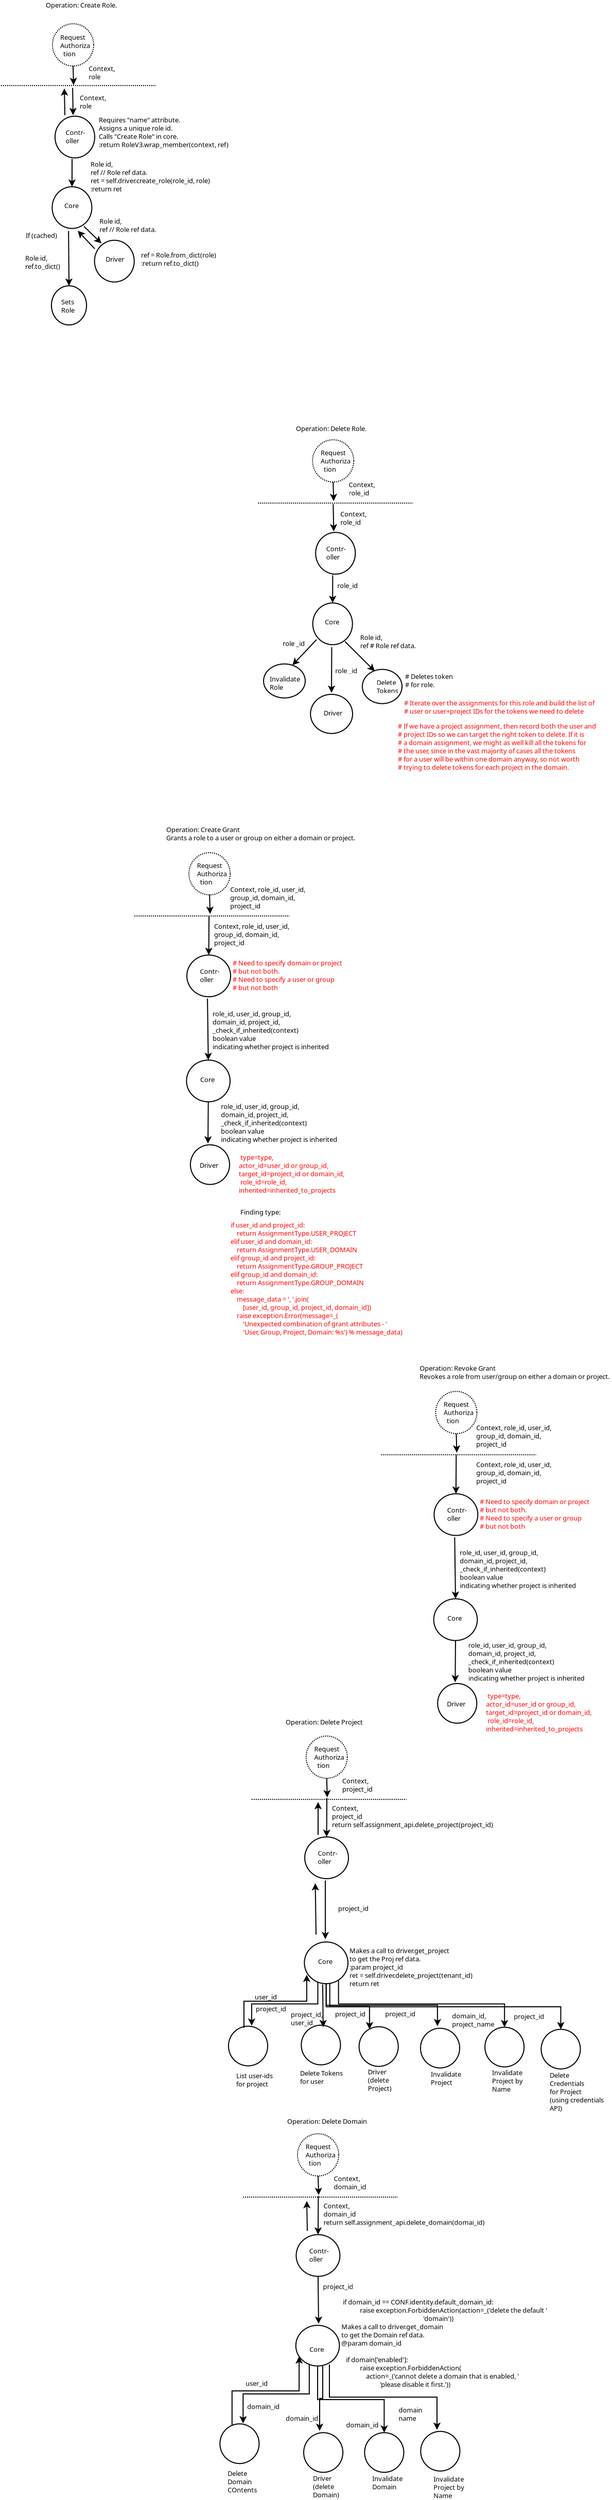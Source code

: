 <?xml version="1.0" encoding="UTF-8"?>
<dia:diagram xmlns:dia="http://www.lysator.liu.se/~alla/dia/">
  <dia:layer name="Background" visible="true" active="true">
    <dia:object type="Standard - Text" version="1" id="O0">
      <dia:attribute name="obj_pos">
        <dia:point val="-20.2,-15.05"/>
      </dia:attribute>
      <dia:attribute name="obj_bb">
        <dia:rectangle val="-20.2,-15.645;-12.68,-14.9"/>
      </dia:attribute>
      <dia:attribute name="text">
        <dia:composite type="text">
          <dia:attribute name="string">
            <dia:string>#Operation: Create Role.#</dia:string>
          </dia:attribute>
          <dia:attribute name="font">
            <dia:font family="sans" style="0" name="Helvetica"/>
          </dia:attribute>
          <dia:attribute name="height">
            <dia:real val="0.8"/>
          </dia:attribute>
          <dia:attribute name="pos">
            <dia:point val="-20.2,-15.05"/>
          </dia:attribute>
          <dia:attribute name="color">
            <dia:color val="#000000"/>
          </dia:attribute>
          <dia:attribute name="alignment">
            <dia:enum val="0"/>
          </dia:attribute>
        </dia:composite>
      </dia:attribute>
      <dia:attribute name="valign">
        <dia:enum val="3"/>
      </dia:attribute>
    </dia:object>
    <dia:object type="Flowchart - Ellipse" version="0" id="O1">
      <dia:attribute name="obj_pos">
        <dia:point val="-19.307,-4.503"/>
      </dia:attribute>
      <dia:attribute name="obj_bb">
        <dia:rectangle val="-19.357,-4.553;-15.4,-0.4"/>
      </dia:attribute>
      <dia:attribute name="elem_corner">
        <dia:point val="-19.307,-4.503"/>
      </dia:attribute>
      <dia:attribute name="elem_width">
        <dia:real val="3.857"/>
      </dia:attribute>
      <dia:attribute name="elem_height">
        <dia:real val="4.053"/>
      </dia:attribute>
      <dia:attribute name="show_background">
        <dia:boolean val="true"/>
      </dia:attribute>
      <dia:attribute name="padding">
        <dia:real val="0.354"/>
      </dia:attribute>
      <dia:attribute name="text">
        <dia:composite type="text">
          <dia:attribute name="string">
            <dia:string>##</dia:string>
          </dia:attribute>
          <dia:attribute name="font">
            <dia:font family="sans" style="0" name="Helvetica"/>
          </dia:attribute>
          <dia:attribute name="height">
            <dia:real val="0.8"/>
          </dia:attribute>
          <dia:attribute name="pos">
            <dia:point val="-17.378,-2.282"/>
          </dia:attribute>
          <dia:attribute name="color">
            <dia:color val="#000000"/>
          </dia:attribute>
          <dia:attribute name="alignment">
            <dia:enum val="1"/>
          </dia:attribute>
        </dia:composite>
      </dia:attribute>
    </dia:object>
    <dia:object type="Flowchart - Ellipse" version="0" id="O2">
      <dia:attribute name="obj_pos">
        <dia:point val="-19.585,2.35"/>
      </dia:attribute>
      <dia:attribute name="obj_bb">
        <dia:rectangle val="-19.635,2.3;-15.678,6.453"/>
      </dia:attribute>
      <dia:attribute name="elem_corner">
        <dia:point val="-19.585,2.35"/>
      </dia:attribute>
      <dia:attribute name="elem_width">
        <dia:real val="3.857"/>
      </dia:attribute>
      <dia:attribute name="elem_height">
        <dia:real val="4.053"/>
      </dia:attribute>
      <dia:attribute name="show_background">
        <dia:boolean val="true"/>
      </dia:attribute>
      <dia:attribute name="padding">
        <dia:real val="0.354"/>
      </dia:attribute>
      <dia:attribute name="text">
        <dia:composite type="text">
          <dia:attribute name="string">
            <dia:string>##</dia:string>
          </dia:attribute>
          <dia:attribute name="font">
            <dia:font family="sans" style="0" name="Helvetica"/>
          </dia:attribute>
          <dia:attribute name="height">
            <dia:real val="0.8"/>
          </dia:attribute>
          <dia:attribute name="pos">
            <dia:point val="-17.657,4.572"/>
          </dia:attribute>
          <dia:attribute name="color">
            <dia:color val="#000000"/>
          </dia:attribute>
          <dia:attribute name="alignment">
            <dia:enum val="1"/>
          </dia:attribute>
        </dia:composite>
      </dia:attribute>
    </dia:object>
    <dia:object type="Flowchart - Ellipse" version="0" id="O3">
      <dia:attribute name="obj_pos">
        <dia:point val="-15.47,7.55"/>
      </dia:attribute>
      <dia:attribute name="obj_bb">
        <dia:rectangle val="-15.52,7.5;-11.563,11.653"/>
      </dia:attribute>
      <dia:attribute name="elem_corner">
        <dia:point val="-15.47,7.55"/>
      </dia:attribute>
      <dia:attribute name="elem_width">
        <dia:real val="3.857"/>
      </dia:attribute>
      <dia:attribute name="elem_height">
        <dia:real val="4.053"/>
      </dia:attribute>
      <dia:attribute name="show_background">
        <dia:boolean val="true"/>
      </dia:attribute>
      <dia:attribute name="padding">
        <dia:real val="0.354"/>
      </dia:attribute>
      <dia:attribute name="text">
        <dia:composite type="text">
          <dia:attribute name="string">
            <dia:string>##</dia:string>
          </dia:attribute>
          <dia:attribute name="font">
            <dia:font family="sans" style="0" name="Helvetica"/>
          </dia:attribute>
          <dia:attribute name="height">
            <dia:real val="0.8"/>
          </dia:attribute>
          <dia:attribute name="pos">
            <dia:point val="-13.542,9.772"/>
          </dia:attribute>
          <dia:attribute name="color">
            <dia:color val="#000000"/>
          </dia:attribute>
          <dia:attribute name="alignment">
            <dia:enum val="1"/>
          </dia:attribute>
        </dia:composite>
      </dia:attribute>
    </dia:object>
    <dia:object type="Standard - Line" version="0" id="O4">
      <dia:attribute name="obj_pos">
        <dia:point val="-17.6,-7.25"/>
      </dia:attribute>
      <dia:attribute name="obj_bb">
        <dia:rectangle val="-17.923,-7.301;-17.2,-4.488"/>
      </dia:attribute>
      <dia:attribute name="conn_endpoints">
        <dia:point val="-17.6,-7.25"/>
        <dia:point val="-17.55,-4.6"/>
      </dia:attribute>
      <dia:attribute name="numcp">
        <dia:int val="1"/>
      </dia:attribute>
      <dia:attribute name="end_arrow">
        <dia:enum val="22"/>
      </dia:attribute>
      <dia:attribute name="end_arrow_length">
        <dia:real val="0.5"/>
      </dia:attribute>
      <dia:attribute name="end_arrow_width">
        <dia:real val="0.5"/>
      </dia:attribute>
    </dia:object>
    <dia:object type="Standard - Text" version="1" id="O5">
      <dia:attribute name="obj_pos">
        <dia:point val="-16.9,-6.05"/>
      </dia:attribute>
      <dia:attribute name="obj_bb">
        <dia:rectangle val="-16.9,-6.645;-14.188,-5.1"/>
      </dia:attribute>
      <dia:attribute name="text">
        <dia:composite type="text">
          <dia:attribute name="string">
            <dia:string>#Context,
role#</dia:string>
          </dia:attribute>
          <dia:attribute name="font">
            <dia:font family="sans" style="0" name="Helvetica"/>
          </dia:attribute>
          <dia:attribute name="height">
            <dia:real val="0.8"/>
          </dia:attribute>
          <dia:attribute name="pos">
            <dia:point val="-16.9,-6.05"/>
          </dia:attribute>
          <dia:attribute name="color">
            <dia:color val="#000000"/>
          </dia:attribute>
          <dia:attribute name="alignment">
            <dia:enum val="0"/>
          </dia:attribute>
        </dia:composite>
      </dia:attribute>
      <dia:attribute name="valign">
        <dia:enum val="3"/>
      </dia:attribute>
    </dia:object>
    <dia:object type="Standard - Text" version="1" id="O6">
      <dia:attribute name="obj_pos">
        <dia:point val="-18.278,-2.677"/>
      </dia:attribute>
      <dia:attribute name="obj_bb">
        <dia:rectangle val="-18.278,-3.272;-16.331,-1.727"/>
      </dia:attribute>
      <dia:attribute name="text">
        <dia:composite type="text">
          <dia:attribute name="string">
            <dia:string>#Contr-
oller#</dia:string>
          </dia:attribute>
          <dia:attribute name="font">
            <dia:font family="sans" style="0" name="Helvetica"/>
          </dia:attribute>
          <dia:attribute name="height">
            <dia:real val="0.8"/>
          </dia:attribute>
          <dia:attribute name="pos">
            <dia:point val="-18.278,-2.677"/>
          </dia:attribute>
          <dia:attribute name="color">
            <dia:color val="#000000"/>
          </dia:attribute>
          <dia:attribute name="alignment">
            <dia:enum val="0"/>
          </dia:attribute>
        </dia:composite>
      </dia:attribute>
      <dia:attribute name="valign">
        <dia:enum val="3"/>
      </dia:attribute>
    </dia:object>
    <dia:object type="Standard - Text" version="1" id="O7">
      <dia:attribute name="obj_pos">
        <dia:point val="-15.05,-3.9"/>
      </dia:attribute>
      <dia:attribute name="obj_bb">
        <dia:rectangle val="-15.05,-4.514;-1.229,-1.313"/>
      </dia:attribute>
      <dia:attribute name="text">
        <dia:composite type="text">
          <dia:attribute name="string">
            <dia:string>#Requires "name" attribute.
Assigns a unique role id.
Calls "Create Role" in core.
:return RoleV3.wrap_member(context, ref) #</dia:string>
          </dia:attribute>
          <dia:attribute name="font">
            <dia:font family="sans" style="0" name="Helvetica"/>
          </dia:attribute>
          <dia:attribute name="height">
            <dia:real val="0.8"/>
          </dia:attribute>
          <dia:attribute name="pos">
            <dia:point val="-15.05,-3.9"/>
          </dia:attribute>
          <dia:attribute name="color">
            <dia:color val="#000000"/>
          </dia:attribute>
          <dia:attribute name="alignment">
            <dia:enum val="0"/>
          </dia:attribute>
        </dia:composite>
      </dia:attribute>
      <dia:attribute name="valign">
        <dia:enum val="3"/>
      </dia:attribute>
    </dia:object>
    <dia:object type="Standard - Line" version="0" id="O8">
      <dia:attribute name="obj_pos">
        <dia:point val="-17.65,-0.35"/>
      </dia:attribute>
      <dia:attribute name="obj_bb">
        <dia:rectangle val="-18.017,-0.4;-17.293,2.462"/>
      </dia:attribute>
      <dia:attribute name="conn_endpoints">
        <dia:point val="-17.65,-0.35"/>
        <dia:point val="-17.657,2.35"/>
      </dia:attribute>
      <dia:attribute name="numcp">
        <dia:int val="1"/>
      </dia:attribute>
      <dia:attribute name="end_arrow">
        <dia:enum val="22"/>
      </dia:attribute>
      <dia:attribute name="end_arrow_length">
        <dia:real val="0.5"/>
      </dia:attribute>
      <dia:attribute name="end_arrow_width">
        <dia:real val="0.5"/>
      </dia:attribute>
      <dia:connections>
        <dia:connection handle="1" to="O2" connection="4"/>
      </dia:connections>
    </dia:object>
    <dia:object type="Standard - Text" version="1" id="O9">
      <dia:attribute name="obj_pos">
        <dia:point val="-15.85,0.4"/>
      </dia:attribute>
      <dia:attribute name="obj_bb">
        <dia:rectangle val="-15.85,-0.195;-2.9,2.95"/>
      </dia:attribute>
      <dia:attribute name="text">
        <dia:composite type="text">
          <dia:attribute name="string">
            <dia:string>#Role id,
ref // Role ref data.
ret = self.driver.create_role(role_id, role)
:return ret#</dia:string>
          </dia:attribute>
          <dia:attribute name="font">
            <dia:font family="sans" style="0" name="Helvetica"/>
          </dia:attribute>
          <dia:attribute name="height">
            <dia:real val="0.8"/>
          </dia:attribute>
          <dia:attribute name="pos">
            <dia:point val="-15.85,0.4"/>
          </dia:attribute>
          <dia:attribute name="color">
            <dia:color val="#000000"/>
          </dia:attribute>
          <dia:attribute name="alignment">
            <dia:enum val="0"/>
          </dia:attribute>
        </dia:composite>
      </dia:attribute>
      <dia:attribute name="valign">
        <dia:enum val="3"/>
      </dia:attribute>
    </dia:object>
    <dia:object type="Standard - Line" version="0" id="O10">
      <dia:attribute name="obj_pos">
        <dia:point val="-16.5,6.2"/>
      </dia:attribute>
      <dia:attribute name="obj_bb">
        <dia:rectangle val="-16.571,6.129;-14.72,7.928"/>
      </dia:attribute>
      <dia:attribute name="conn_endpoints">
        <dia:point val="-16.5,6.2"/>
        <dia:point val="-14.8,7.85"/>
      </dia:attribute>
      <dia:attribute name="numcp">
        <dia:int val="1"/>
      </dia:attribute>
      <dia:attribute name="end_arrow">
        <dia:enum val="22"/>
      </dia:attribute>
      <dia:attribute name="end_arrow_length">
        <dia:real val="0.5"/>
      </dia:attribute>
      <dia:attribute name="end_arrow_width">
        <dia:real val="0.5"/>
      </dia:attribute>
    </dia:object>
    <dia:object type="Standard - Text" version="1" id="O11">
      <dia:attribute name="obj_pos">
        <dia:point val="-14.392,9.627"/>
      </dia:attribute>
      <dia:attribute name="obj_bb">
        <dia:rectangle val="-14.392,9.032;-12.422,9.777"/>
      </dia:attribute>
      <dia:attribute name="text">
        <dia:composite type="text">
          <dia:attribute name="string">
            <dia:string>#Driver#</dia:string>
          </dia:attribute>
          <dia:attribute name="font">
            <dia:font family="sans" style="0" name="Helvetica"/>
          </dia:attribute>
          <dia:attribute name="height">
            <dia:real val="0.8"/>
          </dia:attribute>
          <dia:attribute name="pos">
            <dia:point val="-14.392,9.627"/>
          </dia:attribute>
          <dia:attribute name="color">
            <dia:color val="#000000"/>
          </dia:attribute>
          <dia:attribute name="alignment">
            <dia:enum val="0"/>
          </dia:attribute>
        </dia:composite>
      </dia:attribute>
      <dia:attribute name="valign">
        <dia:enum val="3"/>
      </dia:attribute>
    </dia:object>
    <dia:object type="Standard - Text" version="1" id="O12">
      <dia:attribute name="obj_pos">
        <dia:point val="-14.985,5.945"/>
      </dia:attribute>
      <dia:attribute name="obj_bb">
        <dia:rectangle val="-14.985,5.35;-8.982,6.895"/>
      </dia:attribute>
      <dia:attribute name="text">
        <dia:composite type="text">
          <dia:attribute name="string">
            <dia:string>#Role id,
ref // Role ref data.#</dia:string>
          </dia:attribute>
          <dia:attribute name="font">
            <dia:font family="sans" style="0" name="Helvetica"/>
          </dia:attribute>
          <dia:attribute name="height">
            <dia:real val="0.8"/>
          </dia:attribute>
          <dia:attribute name="pos">
            <dia:point val="-14.985,5.945"/>
          </dia:attribute>
          <dia:attribute name="color">
            <dia:color val="#000000"/>
          </dia:attribute>
          <dia:attribute name="alignment">
            <dia:enum val="0"/>
          </dia:attribute>
        </dia:composite>
      </dia:attribute>
      <dia:attribute name="valign">
        <dia:enum val="3"/>
      </dia:attribute>
    </dia:object>
    <dia:object type="Standard - Text" version="1" id="O13">
      <dia:attribute name="obj_pos">
        <dia:point val="-18.407,4.427"/>
      </dia:attribute>
      <dia:attribute name="obj_bb">
        <dia:rectangle val="-18.407,3.832;-16.924,4.577"/>
      </dia:attribute>
      <dia:attribute name="text">
        <dia:composite type="text">
          <dia:attribute name="string">
            <dia:string>#Core#</dia:string>
          </dia:attribute>
          <dia:attribute name="font">
            <dia:font family="sans" style="0" name="Helvetica"/>
          </dia:attribute>
          <dia:attribute name="height">
            <dia:real val="0.8"/>
          </dia:attribute>
          <dia:attribute name="pos">
            <dia:point val="-18.407,4.427"/>
          </dia:attribute>
          <dia:attribute name="color">
            <dia:color val="#000000"/>
          </dia:attribute>
          <dia:attribute name="alignment">
            <dia:enum val="0"/>
          </dia:attribute>
        </dia:composite>
      </dia:attribute>
      <dia:attribute name="valign">
        <dia:enum val="3"/>
      </dia:attribute>
    </dia:object>
    <dia:object type="Flowchart - Ellipse" version="0" id="O14">
      <dia:attribute name="obj_pos">
        <dia:point val="-19.657,11.972"/>
      </dia:attribute>
      <dia:attribute name="obj_bb">
        <dia:rectangle val="-19.707,11.922;-16.193,15.825"/>
      </dia:attribute>
      <dia:attribute name="elem_corner">
        <dia:point val="-19.657,11.972"/>
      </dia:attribute>
      <dia:attribute name="elem_width">
        <dia:real val="3.413"/>
      </dia:attribute>
      <dia:attribute name="elem_height">
        <dia:real val="3.803"/>
      </dia:attribute>
      <dia:attribute name="show_background">
        <dia:boolean val="true"/>
      </dia:attribute>
      <dia:attribute name="padding">
        <dia:real val="0.354"/>
      </dia:attribute>
      <dia:attribute name="text">
        <dia:composite type="text">
          <dia:attribute name="string">
            <dia:string>##</dia:string>
          </dia:attribute>
          <dia:attribute name="font">
            <dia:font family="sans" style="0" name="Helvetica"/>
          </dia:attribute>
          <dia:attribute name="height">
            <dia:real val="0.8"/>
          </dia:attribute>
          <dia:attribute name="pos">
            <dia:point val="-17.95,14.068"/>
          </dia:attribute>
          <dia:attribute name="color">
            <dia:color val="#000000"/>
          </dia:attribute>
          <dia:attribute name="alignment">
            <dia:enum val="1"/>
          </dia:attribute>
        </dia:composite>
      </dia:attribute>
    </dia:object>
    <dia:object type="Standard - Line" version="0" id="O15">
      <dia:attribute name="obj_pos">
        <dia:point val="-17.995,6.649"/>
      </dia:attribute>
      <dia:attribute name="obj_bb">
        <dia:rectangle val="-18.317,6.599;-17.593,12.083"/>
      </dia:attribute>
      <dia:attribute name="conn_endpoints">
        <dia:point val="-17.995,6.649"/>
        <dia:point val="-17.95,11.972"/>
      </dia:attribute>
      <dia:attribute name="numcp">
        <dia:int val="1"/>
      </dia:attribute>
      <dia:attribute name="end_arrow">
        <dia:enum val="22"/>
      </dia:attribute>
      <dia:attribute name="end_arrow_length">
        <dia:real val="0.5"/>
      </dia:attribute>
      <dia:attribute name="end_arrow_width">
        <dia:real val="0.5"/>
      </dia:attribute>
      <dia:connections>
        <dia:connection handle="1" to="O14" connection="4"/>
      </dia:connections>
    </dia:object>
    <dia:object type="Standard - Text" version="1" id="O16">
      <dia:attribute name="obj_pos">
        <dia:point val="-22.15,7.325"/>
      </dia:attribute>
      <dia:attribute name="obj_bb">
        <dia:rectangle val="-22.15,6.73;-18.727,7.475"/>
      </dia:attribute>
      <dia:attribute name="text">
        <dia:composite type="text">
          <dia:attribute name="string">
            <dia:string>#If (cached)#</dia:string>
          </dia:attribute>
          <dia:attribute name="font">
            <dia:font family="sans" style="0" name="Helvetica"/>
          </dia:attribute>
          <dia:attribute name="height">
            <dia:real val="0.8"/>
          </dia:attribute>
          <dia:attribute name="pos">
            <dia:point val="-22.15,7.325"/>
          </dia:attribute>
          <dia:attribute name="color">
            <dia:color val="#000000"/>
          </dia:attribute>
          <dia:attribute name="alignment">
            <dia:enum val="0"/>
          </dia:attribute>
        </dia:composite>
      </dia:attribute>
      <dia:attribute name="valign">
        <dia:enum val="3"/>
      </dia:attribute>
    </dia:object>
    <dia:object type="Standard - Text" version="1" id="O17">
      <dia:attribute name="obj_pos">
        <dia:point val="-10.95,9.225"/>
      </dia:attribute>
      <dia:attribute name="obj_bb">
        <dia:rectangle val="-10.95,8.611;-2.829,10.212"/>
      </dia:attribute>
      <dia:attribute name="text">
        <dia:composite type="text">
          <dia:attribute name="string">
            <dia:string>#ref = Role.from_dict(role)
:return ref.to_dict()#</dia:string>
          </dia:attribute>
          <dia:attribute name="font">
            <dia:font family="sans" style="0" name="Helvetica"/>
          </dia:attribute>
          <dia:attribute name="height">
            <dia:real val="0.8"/>
          </dia:attribute>
          <dia:attribute name="pos">
            <dia:point val="-10.95,9.225"/>
          </dia:attribute>
          <dia:attribute name="color">
            <dia:color val="#000000"/>
          </dia:attribute>
          <dia:attribute name="alignment">
            <dia:enum val="0"/>
          </dia:attribute>
        </dia:composite>
      </dia:attribute>
      <dia:attribute name="valign">
        <dia:enum val="3"/>
      </dia:attribute>
    </dia:object>
    <dia:object type="Standard - Text" version="1" id="O18">
      <dia:attribute name="obj_pos">
        <dia:point val="-22.2,9.525"/>
      </dia:attribute>
      <dia:attribute name="obj_bb">
        <dia:rectangle val="-22.2,8.93;-18.527,10.475"/>
      </dia:attribute>
      <dia:attribute name="text">
        <dia:composite type="text">
          <dia:attribute name="string">
            <dia:string>#Role id,
ref.to_dict()#</dia:string>
          </dia:attribute>
          <dia:attribute name="font">
            <dia:font family="sans" style="0" name="Helvetica"/>
          </dia:attribute>
          <dia:attribute name="height">
            <dia:real val="0.8"/>
          </dia:attribute>
          <dia:attribute name="pos">
            <dia:point val="-22.2,9.525"/>
          </dia:attribute>
          <dia:attribute name="color">
            <dia:color val="#000000"/>
          </dia:attribute>
          <dia:attribute name="alignment">
            <dia:enum val="0"/>
          </dia:attribute>
        </dia:composite>
      </dia:attribute>
      <dia:attribute name="valign">
        <dia:enum val="3"/>
      </dia:attribute>
    </dia:object>
    <dia:object type="Standard - Text" version="1" id="O19">
      <dia:attribute name="obj_pos">
        <dia:point val="-18.7,13.773"/>
      </dia:attribute>
      <dia:attribute name="obj_bb">
        <dia:rectangle val="-18.7,13.178;-17.315,14.723"/>
      </dia:attribute>
      <dia:attribute name="text">
        <dia:composite type="text">
          <dia:attribute name="string">
            <dia:string>#Sets
Role#</dia:string>
          </dia:attribute>
          <dia:attribute name="font">
            <dia:font family="sans" style="0" name="Helvetica"/>
          </dia:attribute>
          <dia:attribute name="height">
            <dia:real val="0.8"/>
          </dia:attribute>
          <dia:attribute name="pos">
            <dia:point val="-18.7,13.773"/>
          </dia:attribute>
          <dia:attribute name="color">
            <dia:color val="#000000"/>
          </dia:attribute>
          <dia:attribute name="alignment">
            <dia:enum val="0"/>
          </dia:attribute>
        </dia:composite>
      </dia:attribute>
      <dia:attribute name="valign">
        <dia:enum val="3"/>
      </dia:attribute>
    </dia:object>
    <dia:object type="Standard - Text" version="1" id="O20">
      <dia:attribute name="obj_pos">
        <dia:point val="4.1,26.075"/>
      </dia:attribute>
      <dia:attribute name="obj_bb">
        <dia:rectangle val="4.1,25.48;11.598,26.225"/>
      </dia:attribute>
      <dia:attribute name="text">
        <dia:composite type="text">
          <dia:attribute name="string">
            <dia:string>#Operation: Delete Role.#</dia:string>
          </dia:attribute>
          <dia:attribute name="font">
            <dia:font family="sans" style="0" name="Helvetica"/>
          </dia:attribute>
          <dia:attribute name="height">
            <dia:real val="0.8"/>
          </dia:attribute>
          <dia:attribute name="pos">
            <dia:point val="4.1,26.075"/>
          </dia:attribute>
          <dia:attribute name="color">
            <dia:color val="#000000"/>
          </dia:attribute>
          <dia:attribute name="alignment">
            <dia:enum val="0"/>
          </dia:attribute>
        </dia:composite>
      </dia:attribute>
      <dia:attribute name="valign">
        <dia:enum val="3"/>
      </dia:attribute>
    </dia:object>
    <dia:object type="Flowchart - Ellipse" version="0" id="O21">
      <dia:attribute name="obj_pos">
        <dia:point val="6.008,35.923"/>
      </dia:attribute>
      <dia:attribute name="obj_bb">
        <dia:rectangle val="5.958,35.873;9.915,40.026"/>
      </dia:attribute>
      <dia:attribute name="elem_corner">
        <dia:point val="6.008,35.923"/>
      </dia:attribute>
      <dia:attribute name="elem_width">
        <dia:real val="3.857"/>
      </dia:attribute>
      <dia:attribute name="elem_height">
        <dia:real val="4.053"/>
      </dia:attribute>
      <dia:attribute name="show_background">
        <dia:boolean val="true"/>
      </dia:attribute>
      <dia:attribute name="padding">
        <dia:real val="0.354"/>
      </dia:attribute>
      <dia:attribute name="text">
        <dia:composite type="text">
          <dia:attribute name="string">
            <dia:string>##</dia:string>
          </dia:attribute>
          <dia:attribute name="font">
            <dia:font family="sans" style="0" name="Helvetica"/>
          </dia:attribute>
          <dia:attribute name="height">
            <dia:real val="0.8"/>
          </dia:attribute>
          <dia:attribute name="pos">
            <dia:point val="7.937,38.144"/>
          </dia:attribute>
          <dia:attribute name="color">
            <dia:color val="#000000"/>
          </dia:attribute>
          <dia:attribute name="alignment">
            <dia:enum val="1"/>
          </dia:attribute>
        </dia:composite>
      </dia:attribute>
    </dia:object>
    <dia:object type="Flowchart - Ellipse" version="0" id="O22">
      <dia:attribute name="obj_pos">
        <dia:point val="5.73,42.776"/>
      </dia:attribute>
      <dia:attribute name="obj_bb">
        <dia:rectangle val="5.68,42.726;9.637,46.879"/>
      </dia:attribute>
      <dia:attribute name="elem_corner">
        <dia:point val="5.73,42.776"/>
      </dia:attribute>
      <dia:attribute name="elem_width">
        <dia:real val="3.857"/>
      </dia:attribute>
      <dia:attribute name="elem_height">
        <dia:real val="4.053"/>
      </dia:attribute>
      <dia:attribute name="show_background">
        <dia:boolean val="true"/>
      </dia:attribute>
      <dia:attribute name="padding">
        <dia:real val="0.354"/>
      </dia:attribute>
      <dia:attribute name="text">
        <dia:composite type="text">
          <dia:attribute name="string">
            <dia:string>##</dia:string>
          </dia:attribute>
          <dia:attribute name="font">
            <dia:font family="sans" style="0" name="Helvetica"/>
          </dia:attribute>
          <dia:attribute name="height">
            <dia:real val="0.8"/>
          </dia:attribute>
          <dia:attribute name="pos">
            <dia:point val="7.658,44.998"/>
          </dia:attribute>
          <dia:attribute name="color">
            <dia:color val="#000000"/>
          </dia:attribute>
          <dia:attribute name="alignment">
            <dia:enum val="1"/>
          </dia:attribute>
        </dia:composite>
      </dia:attribute>
    </dia:object>
    <dia:object type="Flowchart - Ellipse" version="0" id="O23">
      <dia:attribute name="obj_pos">
        <dia:point val="10.545,49.226"/>
      </dia:attribute>
      <dia:attribute name="obj_bb">
        <dia:rectangle val="10.495,49.176;14.452,52.6"/>
      </dia:attribute>
      <dia:attribute name="elem_corner">
        <dia:point val="10.545,49.226"/>
      </dia:attribute>
      <dia:attribute name="elem_width">
        <dia:real val="3.857"/>
      </dia:attribute>
      <dia:attribute name="elem_height">
        <dia:real val="3.324"/>
      </dia:attribute>
      <dia:attribute name="show_background">
        <dia:boolean val="true"/>
      </dia:attribute>
      <dia:attribute name="padding">
        <dia:real val="0.354"/>
      </dia:attribute>
      <dia:attribute name="text">
        <dia:composite type="text">
          <dia:attribute name="string">
            <dia:string>##</dia:string>
          </dia:attribute>
          <dia:attribute name="font">
            <dia:font family="sans" style="0" name="Helvetica"/>
          </dia:attribute>
          <dia:attribute name="height">
            <dia:real val="0.8"/>
          </dia:attribute>
          <dia:attribute name="pos">
            <dia:point val="12.473,51.083"/>
          </dia:attribute>
          <dia:attribute name="color">
            <dia:color val="#000000"/>
          </dia:attribute>
          <dia:attribute name="alignment">
            <dia:enum val="1"/>
          </dia:attribute>
        </dia:composite>
      </dia:attribute>
    </dia:object>
    <dia:object type="Standard - Line" version="0" id="O24">
      <dia:attribute name="obj_pos">
        <dia:point val="7.715,33.176"/>
      </dia:attribute>
      <dia:attribute name="obj_bb">
        <dia:rectangle val="7.392,33.125;8.115,35.938"/>
      </dia:attribute>
      <dia:attribute name="conn_endpoints">
        <dia:point val="7.715,33.176"/>
        <dia:point val="7.765,35.826"/>
      </dia:attribute>
      <dia:attribute name="numcp">
        <dia:int val="1"/>
      </dia:attribute>
      <dia:attribute name="end_arrow">
        <dia:enum val="22"/>
      </dia:attribute>
      <dia:attribute name="end_arrow_length">
        <dia:real val="0.5"/>
      </dia:attribute>
      <dia:attribute name="end_arrow_width">
        <dia:real val="0.5"/>
      </dia:attribute>
    </dia:object>
    <dia:object type="Standard - Text" version="1" id="O25">
      <dia:attribute name="obj_pos">
        <dia:point val="8.415,34.376"/>
      </dia:attribute>
      <dia:attribute name="obj_bb">
        <dia:rectangle val="8.415,33.781;11.127,35.326"/>
      </dia:attribute>
      <dia:attribute name="text">
        <dia:composite type="text">
          <dia:attribute name="string">
            <dia:string>#Context,
role_id#</dia:string>
          </dia:attribute>
          <dia:attribute name="font">
            <dia:font family="sans" style="0" name="Helvetica"/>
          </dia:attribute>
          <dia:attribute name="height">
            <dia:real val="0.8"/>
          </dia:attribute>
          <dia:attribute name="pos">
            <dia:point val="8.415,34.376"/>
          </dia:attribute>
          <dia:attribute name="color">
            <dia:color val="#000000"/>
          </dia:attribute>
          <dia:attribute name="alignment">
            <dia:enum val="0"/>
          </dia:attribute>
        </dia:composite>
      </dia:attribute>
      <dia:attribute name="valign">
        <dia:enum val="3"/>
      </dia:attribute>
    </dia:object>
    <dia:object type="Standard - Text" version="1" id="O26">
      <dia:attribute name="obj_pos">
        <dia:point val="7.037,37.749"/>
      </dia:attribute>
      <dia:attribute name="obj_bb">
        <dia:rectangle val="7.037,37.154;8.984,38.699"/>
      </dia:attribute>
      <dia:attribute name="text">
        <dia:composite type="text">
          <dia:attribute name="string">
            <dia:string>#Contr-
oller#</dia:string>
          </dia:attribute>
          <dia:attribute name="font">
            <dia:font family="sans" style="0" name="Helvetica"/>
          </dia:attribute>
          <dia:attribute name="height">
            <dia:real val="0.8"/>
          </dia:attribute>
          <dia:attribute name="pos">
            <dia:point val="7.037,37.749"/>
          </dia:attribute>
          <dia:attribute name="color">
            <dia:color val="#000000"/>
          </dia:attribute>
          <dia:attribute name="alignment">
            <dia:enum val="0"/>
          </dia:attribute>
        </dia:composite>
      </dia:attribute>
      <dia:attribute name="valign">
        <dia:enum val="3"/>
      </dia:attribute>
    </dia:object>
    <dia:object type="Standard - Line" version="0" id="O27">
      <dia:attribute name="obj_pos">
        <dia:point val="7.665,40.076"/>
      </dia:attribute>
      <dia:attribute name="obj_bb">
        <dia:rectangle val="7.298,40.026;8.022,42.888"/>
      </dia:attribute>
      <dia:attribute name="conn_endpoints">
        <dia:point val="7.665,40.076"/>
        <dia:point val="7.658,42.776"/>
      </dia:attribute>
      <dia:attribute name="numcp">
        <dia:int val="1"/>
      </dia:attribute>
      <dia:attribute name="end_arrow">
        <dia:enum val="22"/>
      </dia:attribute>
      <dia:attribute name="end_arrow_length">
        <dia:real val="0.5"/>
      </dia:attribute>
      <dia:attribute name="end_arrow_width">
        <dia:real val="0.5"/>
      </dia:attribute>
      <dia:connections>
        <dia:connection handle="1" to="O22" connection="4"/>
      </dia:connections>
    </dia:object>
    <dia:object type="Standard - Text" version="1" id="O28">
      <dia:attribute name="obj_pos">
        <dia:point val="8.115,41.326"/>
      </dia:attribute>
      <dia:attribute name="obj_bb">
        <dia:rectangle val="8.115,40.731;10.232,41.476"/>
      </dia:attribute>
      <dia:attribute name="text">
        <dia:composite type="text">
          <dia:attribute name="string">
            <dia:string>#role_id#</dia:string>
          </dia:attribute>
          <dia:attribute name="font">
            <dia:font family="sans" style="0" name="Helvetica"/>
          </dia:attribute>
          <dia:attribute name="height">
            <dia:real val="0.8"/>
          </dia:attribute>
          <dia:attribute name="pos">
            <dia:point val="8.115,41.326"/>
          </dia:attribute>
          <dia:attribute name="color">
            <dia:color val="#000000"/>
          </dia:attribute>
          <dia:attribute name="alignment">
            <dia:enum val="0"/>
          </dia:attribute>
        </dia:composite>
      </dia:attribute>
      <dia:attribute name="valign">
        <dia:enum val="3"/>
      </dia:attribute>
    </dia:object>
    <dia:object type="Standard - Line" version="0" id="O29">
      <dia:attribute name="obj_pos">
        <dia:point val="8.865,46.526"/>
      </dia:attribute>
      <dia:attribute name="obj_bb">
        <dia:rectangle val="8.794,46.455;11.829,49.479"/>
      </dia:attribute>
      <dia:attribute name="conn_endpoints">
        <dia:point val="8.865,46.526"/>
        <dia:point val="11.75,49.4"/>
      </dia:attribute>
      <dia:attribute name="numcp">
        <dia:int val="1"/>
      </dia:attribute>
      <dia:attribute name="end_arrow">
        <dia:enum val="22"/>
      </dia:attribute>
      <dia:attribute name="end_arrow_length">
        <dia:real val="0.5"/>
      </dia:attribute>
      <dia:attribute name="end_arrow_width">
        <dia:real val="0.5"/>
      </dia:attribute>
    </dia:object>
    <dia:object type="Standard - Text" version="1" id="O30">
      <dia:attribute name="obj_pos">
        <dia:point val="10.33,46.371"/>
      </dia:attribute>
      <dia:attribute name="obj_bb">
        <dia:rectangle val="10.33,45.776;16.44,47.321"/>
      </dia:attribute>
      <dia:attribute name="text">
        <dia:composite type="text">
          <dia:attribute name="string">
            <dia:string>#Role id,
ref # Role ref data.#</dia:string>
          </dia:attribute>
          <dia:attribute name="font">
            <dia:font family="sans" style="0" name="Helvetica"/>
          </dia:attribute>
          <dia:attribute name="height">
            <dia:real val="0.8"/>
          </dia:attribute>
          <dia:attribute name="pos">
            <dia:point val="10.33,46.371"/>
          </dia:attribute>
          <dia:attribute name="color">
            <dia:color val="#000000"/>
          </dia:attribute>
          <dia:attribute name="alignment">
            <dia:enum val="0"/>
          </dia:attribute>
        </dia:composite>
      </dia:attribute>
      <dia:attribute name="valign">
        <dia:enum val="3"/>
      </dia:attribute>
    </dia:object>
    <dia:object type="Standard - Text" version="1" id="O31">
      <dia:attribute name="obj_pos">
        <dia:point val="6.908,44.853"/>
      </dia:attribute>
      <dia:attribute name="obj_bb">
        <dia:rectangle val="6.908,44.258;8.391,45.003"/>
      </dia:attribute>
      <dia:attribute name="text">
        <dia:composite type="text">
          <dia:attribute name="string">
            <dia:string>#Core#</dia:string>
          </dia:attribute>
          <dia:attribute name="font">
            <dia:font family="sans" style="0" name="Helvetica"/>
          </dia:attribute>
          <dia:attribute name="height">
            <dia:real val="0.8"/>
          </dia:attribute>
          <dia:attribute name="pos">
            <dia:point val="6.908,44.853"/>
          </dia:attribute>
          <dia:attribute name="color">
            <dia:color val="#000000"/>
          </dia:attribute>
          <dia:attribute name="alignment">
            <dia:enum val="0"/>
          </dia:attribute>
        </dia:composite>
      </dia:attribute>
      <dia:attribute name="valign">
        <dia:enum val="3"/>
      </dia:attribute>
    </dia:object>
    <dia:object type="Flowchart - Ellipse" version="0" id="O32">
      <dia:attribute name="obj_pos">
        <dia:point val="5.508,51.65"/>
      </dia:attribute>
      <dia:attribute name="obj_bb">
        <dia:rectangle val="5.458,51.6;9.65,55.501"/>
      </dia:attribute>
      <dia:attribute name="elem_corner">
        <dia:point val="5.508,51.65"/>
      </dia:attribute>
      <dia:attribute name="elem_width">
        <dia:real val="4.092"/>
      </dia:attribute>
      <dia:attribute name="elem_height">
        <dia:real val="3.801"/>
      </dia:attribute>
      <dia:attribute name="show_background">
        <dia:boolean val="true"/>
      </dia:attribute>
      <dia:attribute name="padding">
        <dia:real val="0.354"/>
      </dia:attribute>
      <dia:attribute name="text">
        <dia:composite type="text">
          <dia:attribute name="string">
            <dia:string>##</dia:string>
          </dia:attribute>
          <dia:attribute name="font">
            <dia:font family="sans" style="0" name="Helvetica"/>
          </dia:attribute>
          <dia:attribute name="height">
            <dia:real val="0.8"/>
          </dia:attribute>
          <dia:attribute name="pos">
            <dia:point val="7.554,53.745"/>
          </dia:attribute>
          <dia:attribute name="color">
            <dia:color val="#000000"/>
          </dia:attribute>
          <dia:attribute name="alignment">
            <dia:enum val="1"/>
          </dia:attribute>
        </dia:composite>
      </dia:attribute>
    </dia:object>
    <dia:object type="Standard - Line" version="0" id="O33">
      <dia:attribute name="obj_pos">
        <dia:point val="7.57,47.075"/>
      </dia:attribute>
      <dia:attribute name="obj_bb">
        <dia:rectangle val="7.191,47.025;7.915,51.612"/>
      </dia:attribute>
      <dia:attribute name="conn_endpoints">
        <dia:point val="7.57,47.075"/>
        <dia:point val="7.55,51.5"/>
      </dia:attribute>
      <dia:attribute name="numcp">
        <dia:int val="1"/>
      </dia:attribute>
      <dia:attribute name="end_arrow">
        <dia:enum val="22"/>
      </dia:attribute>
      <dia:attribute name="end_arrow_length">
        <dia:real val="0.5"/>
      </dia:attribute>
      <dia:attribute name="end_arrow_width">
        <dia:real val="0.5"/>
      </dia:attribute>
    </dia:object>
    <dia:object type="Standard - Text" version="1" id="O34">
      <dia:attribute name="obj_pos">
        <dia:point val="2.815,46.951"/>
      </dia:attribute>
      <dia:attribute name="obj_bb">
        <dia:rectangle val="2.815,46.356;5.135,47.101"/>
      </dia:attribute>
      <dia:attribute name="text">
        <dia:composite type="text">
          <dia:attribute name="string">
            <dia:string>#role _id#</dia:string>
          </dia:attribute>
          <dia:attribute name="font">
            <dia:font family="sans" style="0" name="Helvetica"/>
          </dia:attribute>
          <dia:attribute name="height">
            <dia:real val="0.8"/>
          </dia:attribute>
          <dia:attribute name="pos">
            <dia:point val="2.815,46.951"/>
          </dia:attribute>
          <dia:attribute name="color">
            <dia:color val="#000000"/>
          </dia:attribute>
          <dia:attribute name="alignment">
            <dia:enum val="0"/>
          </dia:attribute>
        </dia:composite>
      </dia:attribute>
      <dia:attribute name="valign">
        <dia:enum val="3"/>
      </dia:attribute>
    </dia:object>
    <dia:object type="Flowchart - Ellipse" version="0" id="O35">
      <dia:attribute name="obj_pos">
        <dia:point val="0.95,48.697"/>
      </dia:attribute>
      <dia:attribute name="obj_bb">
        <dia:rectangle val="0.9,48.647;5.05,52.05"/>
      </dia:attribute>
      <dia:attribute name="elem_corner">
        <dia:point val="0.95,48.697"/>
      </dia:attribute>
      <dia:attribute name="elem_width">
        <dia:real val="4.05"/>
      </dia:attribute>
      <dia:attribute name="elem_height">
        <dia:real val="3.303"/>
      </dia:attribute>
      <dia:attribute name="show_background">
        <dia:boolean val="true"/>
      </dia:attribute>
      <dia:attribute name="padding">
        <dia:real val="0.354"/>
      </dia:attribute>
      <dia:attribute name="text">
        <dia:composite type="text">
          <dia:attribute name="string">
            <dia:string>##</dia:string>
          </dia:attribute>
          <dia:attribute name="font">
            <dia:font family="sans" style="0" name="Helvetica"/>
          </dia:attribute>
          <dia:attribute name="height">
            <dia:real val="0.8"/>
          </dia:attribute>
          <dia:attribute name="pos">
            <dia:point val="2.975,50.543"/>
          </dia:attribute>
          <dia:attribute name="color">
            <dia:color val="#000000"/>
          </dia:attribute>
          <dia:attribute name="alignment">
            <dia:enum val="1"/>
          </dia:attribute>
        </dia:composite>
      </dia:attribute>
    </dia:object>
    <dia:object type="Standard - Line" version="0" id="O36">
      <dia:attribute name="obj_pos">
        <dia:point val="6.095,46.336"/>
      </dia:attribute>
      <dia:attribute name="obj_bb">
        <dia:rectangle val="3.673,46.265;6.165,48.904"/>
      </dia:attribute>
      <dia:attribute name="conn_endpoints">
        <dia:point val="6.095,46.336"/>
        <dia:point val="3.75,48.822"/>
      </dia:attribute>
      <dia:attribute name="numcp">
        <dia:int val="1"/>
      </dia:attribute>
      <dia:attribute name="end_arrow">
        <dia:enum val="22"/>
      </dia:attribute>
      <dia:attribute name="end_arrow_length">
        <dia:real val="0.5"/>
      </dia:attribute>
      <dia:attribute name="end_arrow_width">
        <dia:real val="0.5"/>
      </dia:attribute>
      <dia:connections>
        <dia:connection handle="1" to="O35" connection="3"/>
      </dia:connections>
    </dia:object>
    <dia:object type="Standard - Text" version="1" id="O37">
      <dia:attribute name="obj_pos">
        <dia:point val="1.55,50.398"/>
      </dia:attribute>
      <dia:attribute name="obj_bb">
        <dia:rectangle val="1.55,49.803;4.718,51.348"/>
      </dia:attribute>
      <dia:attribute name="text">
        <dia:composite type="text">
          <dia:attribute name="string">
            <dia:string>#Invalidate
Role#</dia:string>
          </dia:attribute>
          <dia:attribute name="font">
            <dia:font family="sans" style="0" name="Helvetica"/>
          </dia:attribute>
          <dia:attribute name="height">
            <dia:real val="0.8"/>
          </dia:attribute>
          <dia:attribute name="pos">
            <dia:point val="1.55,50.398"/>
          </dia:attribute>
          <dia:attribute name="color">
            <dia:color val="#000000"/>
          </dia:attribute>
          <dia:attribute name="alignment">
            <dia:enum val="0"/>
          </dia:attribute>
        </dia:composite>
      </dia:attribute>
      <dia:attribute name="valign">
        <dia:enum val="3"/>
      </dia:attribute>
    </dia:object>
    <dia:object type="Standard - Text" version="1" id="O38">
      <dia:attribute name="obj_pos">
        <dia:point val="6.804,53.7"/>
      </dia:attribute>
      <dia:attribute name="obj_bb">
        <dia:rectangle val="6.804,53.105;8.774,53.85"/>
      </dia:attribute>
      <dia:attribute name="text">
        <dia:composite type="text">
          <dia:attribute name="string">
            <dia:string>#Driver#</dia:string>
          </dia:attribute>
          <dia:attribute name="font">
            <dia:font family="sans" style="0" name="Helvetica"/>
          </dia:attribute>
          <dia:attribute name="height">
            <dia:real val="0.8"/>
          </dia:attribute>
          <dia:attribute name="pos">
            <dia:point val="6.804,53.7"/>
          </dia:attribute>
          <dia:attribute name="color">
            <dia:color val="#000000"/>
          </dia:attribute>
          <dia:attribute name="alignment">
            <dia:enum val="0"/>
          </dia:attribute>
        </dia:composite>
      </dia:attribute>
      <dia:attribute name="valign">
        <dia:enum val="3"/>
      </dia:attribute>
    </dia:object>
    <dia:object type="Standard - Text" version="1" id="O39">
      <dia:attribute name="obj_pos">
        <dia:point val="7.91,49.587"/>
      </dia:attribute>
      <dia:attribute name="obj_bb">
        <dia:rectangle val="7.91,48.992;10.23,49.737"/>
      </dia:attribute>
      <dia:attribute name="text">
        <dia:composite type="text">
          <dia:attribute name="string">
            <dia:string>#role _id#</dia:string>
          </dia:attribute>
          <dia:attribute name="font">
            <dia:font family="sans" style="0" name="Helvetica"/>
          </dia:attribute>
          <dia:attribute name="height">
            <dia:real val="0.8"/>
          </dia:attribute>
          <dia:attribute name="pos">
            <dia:point val="7.91,49.587"/>
          </dia:attribute>
          <dia:attribute name="color">
            <dia:color val="#000000"/>
          </dia:attribute>
          <dia:attribute name="alignment">
            <dia:enum val="0"/>
          </dia:attribute>
        </dia:composite>
      </dia:attribute>
      <dia:attribute name="valign">
        <dia:enum val="3"/>
      </dia:attribute>
    </dia:object>
    <dia:object type="Standard - Text" version="1" id="O40">
      <dia:attribute name="obj_pos">
        <dia:point val="11.923,50.738"/>
      </dia:attribute>
      <dia:attribute name="obj_bb">
        <dia:rectangle val="11.923,50.143;14.078,51.688"/>
      </dia:attribute>
      <dia:attribute name="text">
        <dia:composite type="text">
          <dia:attribute name="string">
            <dia:string>#Delete
Tokens#</dia:string>
          </dia:attribute>
          <dia:attribute name="font">
            <dia:font family="sans" style="0" name="Helvetica"/>
          </dia:attribute>
          <dia:attribute name="height">
            <dia:real val="0.8"/>
          </dia:attribute>
          <dia:attribute name="pos">
            <dia:point val="11.923,50.738"/>
          </dia:attribute>
          <dia:attribute name="color">
            <dia:color val="#000000"/>
          </dia:attribute>
          <dia:attribute name="alignment">
            <dia:enum val="0"/>
          </dia:attribute>
        </dia:composite>
      </dia:attribute>
      <dia:attribute name="valign">
        <dia:enum val="3"/>
      </dia:attribute>
    </dia:object>
    <dia:object type="Standard - Text" version="1" id="O41">
      <dia:attribute name="obj_pos">
        <dia:point val="14.7,50.15"/>
      </dia:attribute>
      <dia:attribute name="obj_bb">
        <dia:rectangle val="14.7,49.555;20.073,51.1"/>
      </dia:attribute>
      <dia:attribute name="text">
        <dia:composite type="text">
          <dia:attribute name="string">
            <dia:string>## Deletes token 
# for role.#</dia:string>
          </dia:attribute>
          <dia:attribute name="font">
            <dia:font family="sans" style="0" name="Helvetica"/>
          </dia:attribute>
          <dia:attribute name="height">
            <dia:real val="0.8"/>
          </dia:attribute>
          <dia:attribute name="pos">
            <dia:point val="14.7,50.15"/>
          </dia:attribute>
          <dia:attribute name="color">
            <dia:color val="#000000"/>
          </dia:attribute>
          <dia:attribute name="alignment">
            <dia:enum val="0"/>
          </dia:attribute>
        </dia:composite>
      </dia:attribute>
      <dia:attribute name="valign">
        <dia:enum val="3"/>
      </dia:attribute>
    </dia:object>
    <dia:object type="Standard - Text" version="1" id="O42">
      <dia:attribute name="obj_pos">
        <dia:point val="14.6,52.725"/>
      </dia:attribute>
      <dia:attribute name="obj_bb">
        <dia:rectangle val="14.6,52.13;34.877,53.675"/>
      </dia:attribute>
      <dia:attribute name="text">
        <dia:composite type="text">
          <dia:attribute name="string">
            <dia:string>## Iterate over the assignments for this role and build the list of
# user or user+project IDs for the tokens we need to delete#</dia:string>
          </dia:attribute>
          <dia:attribute name="font">
            <dia:font family="sans" style="0" name="Helvetica"/>
          </dia:attribute>
          <dia:attribute name="height">
            <dia:real val="0.8"/>
          </dia:attribute>
          <dia:attribute name="pos">
            <dia:point val="14.6,52.725"/>
          </dia:attribute>
          <dia:attribute name="color">
            <dia:color val="#ff0000"/>
          </dia:attribute>
          <dia:attribute name="alignment">
            <dia:enum val="0"/>
          </dia:attribute>
        </dia:composite>
      </dia:attribute>
      <dia:attribute name="valign">
        <dia:enum val="3"/>
      </dia:attribute>
    </dia:object>
    <dia:object type="Standard - Text" version="1" id="O43">
      <dia:attribute name="obj_pos">
        <dia:point val="12.2,54.975"/>
      </dia:attribute>
      <dia:attribute name="obj_bb">
        <dia:rectangle val="12.2,54.38;35.648,59.125"/>
      </dia:attribute>
      <dia:attribute name="text">
        <dia:composite type="text">
          <dia:attribute name="string">
            <dia:string>#            # If we have a project assignment, then record both the user and
            # project IDs so we can target the right token to delete. If it is
            # a domain assignment, we might as well kill all the tokens for
            # the user, since in the vast majority of cases all the tokens
            # for a user will be within one domain anyway, so not worth
            # trying to delete tokens for each project in the domain.#</dia:string>
          </dia:attribute>
          <dia:attribute name="font">
            <dia:font family="sans" style="0" name="Helvetica"/>
          </dia:attribute>
          <dia:attribute name="height">
            <dia:real val="0.8"/>
          </dia:attribute>
          <dia:attribute name="pos">
            <dia:point val="12.2,54.975"/>
          </dia:attribute>
          <dia:attribute name="color">
            <dia:color val="#ff0000"/>
          </dia:attribute>
          <dia:attribute name="alignment">
            <dia:enum val="0"/>
          </dia:attribute>
        </dia:composite>
      </dia:attribute>
      <dia:attribute name="valign">
        <dia:enum val="3"/>
      </dia:attribute>
    </dia:object>
    <dia:object type="Standard - Text" version="1" id="O44">
      <dia:attribute name="obj_pos">
        <dia:point val="-8.5,65.025"/>
      </dia:attribute>
      <dia:attribute name="obj_bb">
        <dia:rectangle val="-8.5,64.43;11.373,67.575"/>
      </dia:attribute>
      <dia:attribute name="text">
        <dia:composite type="text">
          <dia:attribute name="string">
            <dia:string>#Operation: Create Grant
Grants a role to a user or group on either a domain or project.

#</dia:string>
          </dia:attribute>
          <dia:attribute name="font">
            <dia:font family="sans" style="0" name="Helvetica"/>
          </dia:attribute>
          <dia:attribute name="height">
            <dia:real val="0.8"/>
          </dia:attribute>
          <dia:attribute name="pos">
            <dia:point val="-8.5,65.025"/>
          </dia:attribute>
          <dia:attribute name="color">
            <dia:color val="#000000"/>
          </dia:attribute>
          <dia:attribute name="alignment">
            <dia:enum val="0"/>
          </dia:attribute>
        </dia:composite>
      </dia:attribute>
      <dia:attribute name="valign">
        <dia:enum val="3"/>
      </dia:attribute>
    </dia:object>
    <dia:object type="Flowchart - Ellipse" version="0" id="O45">
      <dia:attribute name="obj_pos">
        <dia:point val="-6.5,76.967"/>
      </dia:attribute>
      <dia:attribute name="obj_bb">
        <dia:rectangle val="-6.55,76.917;-2.2,81.07"/>
      </dia:attribute>
      <dia:attribute name="elem_corner">
        <dia:point val="-6.5,76.967"/>
      </dia:attribute>
      <dia:attribute name="elem_width">
        <dia:real val="4.25"/>
      </dia:attribute>
      <dia:attribute name="elem_height">
        <dia:real val="4.053"/>
      </dia:attribute>
      <dia:attribute name="show_background">
        <dia:boolean val="true"/>
      </dia:attribute>
      <dia:attribute name="padding">
        <dia:real val="0.354"/>
      </dia:attribute>
      <dia:attribute name="text">
        <dia:composite type="text">
          <dia:attribute name="string">
            <dia:string>##</dia:string>
          </dia:attribute>
          <dia:attribute name="font">
            <dia:font family="sans" style="0" name="Helvetica"/>
          </dia:attribute>
          <dia:attribute name="height">
            <dia:real val="0.8"/>
          </dia:attribute>
          <dia:attribute name="pos">
            <dia:point val="-4.375,79.188"/>
          </dia:attribute>
          <dia:attribute name="color">
            <dia:color val="#000000"/>
          </dia:attribute>
          <dia:attribute name="alignment">
            <dia:enum val="1"/>
          </dia:attribute>
        </dia:composite>
      </dia:attribute>
    </dia:object>
    <dia:object type="Flowchart - Ellipse" version="0" id="O46">
      <dia:attribute name="obj_pos">
        <dia:point val="-6.535,87.17"/>
      </dia:attribute>
      <dia:attribute name="obj_bb">
        <dia:rectangle val="-6.585,87.12;-2.25,91.273"/>
      </dia:attribute>
      <dia:attribute name="elem_corner">
        <dia:point val="-6.535,87.17"/>
      </dia:attribute>
      <dia:attribute name="elem_width">
        <dia:real val="4.235"/>
      </dia:attribute>
      <dia:attribute name="elem_height">
        <dia:real val="4.053"/>
      </dia:attribute>
      <dia:attribute name="show_background">
        <dia:boolean val="true"/>
      </dia:attribute>
      <dia:attribute name="padding">
        <dia:real val="0.354"/>
      </dia:attribute>
      <dia:attribute name="text">
        <dia:composite type="text">
          <dia:attribute name="string">
            <dia:string>##</dia:string>
          </dia:attribute>
          <dia:attribute name="font">
            <dia:font family="sans" style="0" name="Helvetica"/>
          </dia:attribute>
          <dia:attribute name="height">
            <dia:real val="0.8"/>
          </dia:attribute>
          <dia:attribute name="pos">
            <dia:point val="-4.418,89.392"/>
          </dia:attribute>
          <dia:attribute name="color">
            <dia:color val="#000000"/>
          </dia:attribute>
          <dia:attribute name="alignment">
            <dia:enum val="1"/>
          </dia:attribute>
        </dia:composite>
      </dia:attribute>
    </dia:object>
    <dia:object type="Standard - Text" version="1" id="O47">
      <dia:attribute name="obj_pos">
        <dia:point val="-3.85,74.42"/>
      </dia:attribute>
      <dia:attribute name="obj_bb">
        <dia:rectangle val="-3.85,73.825;4.09,76.17"/>
      </dia:attribute>
      <dia:attribute name="text">
        <dia:composite type="text">
          <dia:attribute name="string">
            <dia:string>#Context, role_id, user_id,
group_id, domain_id,
project_id#</dia:string>
          </dia:attribute>
          <dia:attribute name="font">
            <dia:font family="sans" style="0" name="Helvetica"/>
          </dia:attribute>
          <dia:attribute name="height">
            <dia:real val="0.8"/>
          </dia:attribute>
          <dia:attribute name="pos">
            <dia:point val="-3.85,74.42"/>
          </dia:attribute>
          <dia:attribute name="color">
            <dia:color val="#000000"/>
          </dia:attribute>
          <dia:attribute name="alignment">
            <dia:enum val="0"/>
          </dia:attribute>
        </dia:composite>
      </dia:attribute>
      <dia:attribute name="valign">
        <dia:enum val="3"/>
      </dia:attribute>
    </dia:object>
    <dia:object type="Standard - Text" version="1" id="O48">
      <dia:attribute name="obj_pos">
        <dia:point val="-5.228,78.793"/>
      </dia:attribute>
      <dia:attribute name="obj_bb">
        <dia:rectangle val="-5.228,78.198;-3.281,79.743"/>
      </dia:attribute>
      <dia:attribute name="text">
        <dia:composite type="text">
          <dia:attribute name="string">
            <dia:string>#Contr-
oller#</dia:string>
          </dia:attribute>
          <dia:attribute name="font">
            <dia:font family="sans" style="0" name="Helvetica"/>
          </dia:attribute>
          <dia:attribute name="height">
            <dia:real val="0.8"/>
          </dia:attribute>
          <dia:attribute name="pos">
            <dia:point val="-5.228,78.793"/>
          </dia:attribute>
          <dia:attribute name="color">
            <dia:color val="#000000"/>
          </dia:attribute>
          <dia:attribute name="alignment">
            <dia:enum val="0"/>
          </dia:attribute>
        </dia:composite>
      </dia:attribute>
      <dia:attribute name="valign">
        <dia:enum val="3"/>
      </dia:attribute>
    </dia:object>
    <dia:object type="Standard - Line" version="0" id="O49">
      <dia:attribute name="obj_pos">
        <dia:point val="-4.5,81.2"/>
      </dia:attribute>
      <dia:attribute name="obj_bb">
        <dia:rectangle val="-4.788,81.149;-4.064,87.282"/>
      </dia:attribute>
      <dia:attribute name="conn_endpoints">
        <dia:point val="-4.5,81.2"/>
        <dia:point val="-4.418,87.17"/>
      </dia:attribute>
      <dia:attribute name="numcp">
        <dia:int val="1"/>
      </dia:attribute>
      <dia:attribute name="end_arrow">
        <dia:enum val="22"/>
      </dia:attribute>
      <dia:attribute name="end_arrow_length">
        <dia:real val="0.5"/>
      </dia:attribute>
      <dia:attribute name="end_arrow_width">
        <dia:real val="0.5"/>
      </dia:attribute>
      <dia:connections>
        <dia:connection handle="1" to="O46" connection="4"/>
      </dia:connections>
    </dia:object>
    <dia:object type="Standard - Text" version="1" id="O50">
      <dia:attribute name="obj_pos">
        <dia:point val="-4,82.92"/>
      </dia:attribute>
      <dia:attribute name="obj_bb">
        <dia:rectangle val="-4,82.325;8.205,86.27"/>
      </dia:attribute>
      <dia:attribute name="text">
        <dia:composite type="text">
          <dia:attribute name="string">
            <dia:string>#role_id, user_id, group_id,
domain_id, project_id,
_check_if_inherited(context)
boolean value
indicating whether project is inherited#</dia:string>
          </dia:attribute>
          <dia:attribute name="font">
            <dia:font family="sans" style="0" name="Helvetica"/>
          </dia:attribute>
          <dia:attribute name="height">
            <dia:real val="0.8"/>
          </dia:attribute>
          <dia:attribute name="pos">
            <dia:point val="-4,82.92"/>
          </dia:attribute>
          <dia:attribute name="color">
            <dia:color val="#000000"/>
          </dia:attribute>
          <dia:attribute name="alignment">
            <dia:enum val="0"/>
          </dia:attribute>
        </dia:composite>
      </dia:attribute>
      <dia:attribute name="valign">
        <dia:enum val="3"/>
      </dia:attribute>
    </dia:object>
    <dia:object type="Standard - Text" version="1" id="O51">
      <dia:attribute name="obj_pos">
        <dia:point val="-5.207,89.297"/>
      </dia:attribute>
      <dia:attribute name="obj_bb">
        <dia:rectangle val="-5.207,88.702;-3.724,89.447"/>
      </dia:attribute>
      <dia:attribute name="text">
        <dia:composite type="text">
          <dia:attribute name="string">
            <dia:string>#Core#</dia:string>
          </dia:attribute>
          <dia:attribute name="font">
            <dia:font family="sans" style="0" name="Helvetica"/>
          </dia:attribute>
          <dia:attribute name="height">
            <dia:real val="0.8"/>
          </dia:attribute>
          <dia:attribute name="pos">
            <dia:point val="-5.207,89.297"/>
          </dia:attribute>
          <dia:attribute name="color">
            <dia:color val="#000000"/>
          </dia:attribute>
          <dia:attribute name="alignment">
            <dia:enum val="0"/>
          </dia:attribute>
        </dia:composite>
      </dia:attribute>
      <dia:attribute name="valign">
        <dia:enum val="3"/>
      </dia:attribute>
    </dia:object>
    <dia:object type="Standard - Line" version="0" id="O52">
      <dia:attribute name="obj_pos">
        <dia:point val="-4.35,73.2"/>
      </dia:attribute>
      <dia:attribute name="obj_bb">
        <dia:rectangle val="-4.733,73.15;-4.009,77.078"/>
      </dia:attribute>
      <dia:attribute name="conn_endpoints">
        <dia:point val="-4.35,73.2"/>
        <dia:point val="-4.375,76.967"/>
      </dia:attribute>
      <dia:attribute name="numcp">
        <dia:int val="1"/>
      </dia:attribute>
      <dia:attribute name="end_arrow">
        <dia:enum val="22"/>
      </dia:attribute>
      <dia:attribute name="end_arrow_length">
        <dia:real val="0.5"/>
      </dia:attribute>
      <dia:attribute name="end_arrow_width">
        <dia:real val="0.5"/>
      </dia:attribute>
      <dia:connections>
        <dia:connection handle="1" to="O45" connection="4"/>
      </dia:connections>
    </dia:object>
    <dia:object type="Standard - Text" version="1" id="O53">
      <dia:attribute name="obj_pos">
        <dia:point val="-2.05,77.175"/>
      </dia:attribute>
      <dia:attribute name="obj_bb">
        <dia:rectangle val="-2.05,76.58;9.76,80.525"/>
      </dia:attribute>
      <dia:attribute name="text">
        <dia:composite type="text">
          <dia:attribute name="string">
            <dia:string>#
# Need to specify domain or project 
# but not both.
# Need to specify a user or group 
# but not both #</dia:string>
          </dia:attribute>
          <dia:attribute name="font">
            <dia:font family="sans" style="0" name="Helvetica"/>
          </dia:attribute>
          <dia:attribute name="height">
            <dia:real val="0.8"/>
          </dia:attribute>
          <dia:attribute name="pos">
            <dia:point val="-2.05,77.175"/>
          </dia:attribute>
          <dia:attribute name="color">
            <dia:color val="#ff0000"/>
          </dia:attribute>
          <dia:attribute name="alignment">
            <dia:enum val="0"/>
          </dia:attribute>
        </dia:composite>
      </dia:attribute>
      <dia:attribute name="valign">
        <dia:enum val="3"/>
      </dia:attribute>
    </dia:object>
    <dia:object type="Flowchart - Ellipse" version="0" id="O54">
      <dia:attribute name="obj_pos">
        <dia:point val="-6.157,95.397"/>
      </dia:attribute>
      <dia:attribute name="obj_bb">
        <dia:rectangle val="-6.207,95.347;-2.3,99.3"/>
      </dia:attribute>
      <dia:attribute name="elem_corner">
        <dia:point val="-6.157,95.397"/>
      </dia:attribute>
      <dia:attribute name="elem_width">
        <dia:real val="3.807"/>
      </dia:attribute>
      <dia:attribute name="elem_height">
        <dia:real val="3.853"/>
      </dia:attribute>
      <dia:attribute name="show_background">
        <dia:boolean val="true"/>
      </dia:attribute>
      <dia:attribute name="padding">
        <dia:real val="0.354"/>
      </dia:attribute>
      <dia:attribute name="text">
        <dia:composite type="text">
          <dia:attribute name="string">
            <dia:string>##</dia:string>
          </dia:attribute>
          <dia:attribute name="font">
            <dia:font family="sans" style="0" name="Helvetica"/>
          </dia:attribute>
          <dia:attribute name="height">
            <dia:real val="0.8"/>
          </dia:attribute>
          <dia:attribute name="pos">
            <dia:point val="-4.253,97.518"/>
          </dia:attribute>
          <dia:attribute name="color">
            <dia:color val="#000000"/>
          </dia:attribute>
          <dia:attribute name="alignment">
            <dia:enum val="1"/>
          </dia:attribute>
        </dia:composite>
      </dia:attribute>
    </dia:object>
    <dia:object type="Standard - Line" version="0" id="O55">
      <dia:attribute name="obj_pos">
        <dia:point val="-4.418,91.223"/>
      </dia:attribute>
      <dia:attribute name="obj_bb">
        <dia:rectangle val="-4.807,91.173;-4.083,95.387"/>
      </dia:attribute>
      <dia:attribute name="conn_endpoints">
        <dia:point val="-4.418,91.223"/>
        <dia:point val="-4.45,95.275"/>
      </dia:attribute>
      <dia:attribute name="numcp">
        <dia:int val="1"/>
      </dia:attribute>
      <dia:attribute name="end_arrow">
        <dia:enum val="22"/>
      </dia:attribute>
      <dia:attribute name="end_arrow_length">
        <dia:real val="0.5"/>
      </dia:attribute>
      <dia:attribute name="end_arrow_width">
        <dia:real val="0.5"/>
      </dia:attribute>
      <dia:connections>
        <dia:connection handle="0" to="O46" connection="12"/>
      </dia:connections>
    </dia:object>
    <dia:object type="Standard - Text" version="1" id="O56">
      <dia:attribute name="obj_pos">
        <dia:point val="5.9,95.65"/>
      </dia:attribute>
      <dia:attribute name="obj_bb">
        <dia:rectangle val="5.9,95.055;5.9,95.8"/>
      </dia:attribute>
      <dia:attribute name="text">
        <dia:composite type="text">
          <dia:attribute name="string">
            <dia:string>##</dia:string>
          </dia:attribute>
          <dia:attribute name="font">
            <dia:font family="sans" style="0" name="Helvetica"/>
          </dia:attribute>
          <dia:attribute name="height">
            <dia:real val="0.8"/>
          </dia:attribute>
          <dia:attribute name="pos">
            <dia:point val="5.9,95.65"/>
          </dia:attribute>
          <dia:attribute name="color">
            <dia:color val="#000000"/>
          </dia:attribute>
          <dia:attribute name="alignment">
            <dia:enum val="0"/>
          </dia:attribute>
        </dia:composite>
      </dia:attribute>
      <dia:attribute name="valign">
        <dia:enum val="3"/>
      </dia:attribute>
    </dia:object>
    <dia:object type="Standard - Text" version="1" id="O57">
      <dia:attribute name="obj_pos">
        <dia:point val="-5.253,97.623"/>
      </dia:attribute>
      <dia:attribute name="obj_bb">
        <dia:rectangle val="-5.253,97.028;-3.283,97.773"/>
      </dia:attribute>
      <dia:attribute name="text">
        <dia:composite type="text">
          <dia:attribute name="string">
            <dia:string>#Driver#</dia:string>
          </dia:attribute>
          <dia:attribute name="font">
            <dia:font family="sans" style="0" name="Helvetica"/>
          </dia:attribute>
          <dia:attribute name="height">
            <dia:real val="0.8"/>
          </dia:attribute>
          <dia:attribute name="pos">
            <dia:point val="-5.253,97.623"/>
          </dia:attribute>
          <dia:attribute name="color">
            <dia:color val="#000000"/>
          </dia:attribute>
          <dia:attribute name="alignment">
            <dia:enum val="0"/>
          </dia:attribute>
        </dia:composite>
      </dia:attribute>
      <dia:attribute name="valign">
        <dia:enum val="3"/>
      </dia:attribute>
    </dia:object>
    <dia:object type="Standard - Text" version="1" id="O58">
      <dia:attribute name="obj_pos">
        <dia:point val="-3.185,91.92"/>
      </dia:attribute>
      <dia:attribute name="obj_bb">
        <dia:rectangle val="-3.185,91.325;9.02,95.27"/>
      </dia:attribute>
      <dia:attribute name="text">
        <dia:composite type="text">
          <dia:attribute name="string">
            <dia:string>#role_id, user_id, group_id,
domain_id, project_id,
_check_if_inherited(context)
boolean value
indicating whether project is inherited#</dia:string>
          </dia:attribute>
          <dia:attribute name="font">
            <dia:font family="sans" style="0" name="Helvetica"/>
          </dia:attribute>
          <dia:attribute name="height">
            <dia:real val="0.8"/>
          </dia:attribute>
          <dia:attribute name="pos">
            <dia:point val="-3.185,91.92"/>
          </dia:attribute>
          <dia:attribute name="color">
            <dia:color val="#000000"/>
          </dia:attribute>
          <dia:attribute name="alignment">
            <dia:enum val="0"/>
          </dia:attribute>
        </dia:composite>
      </dia:attribute>
      <dia:attribute name="valign">
        <dia:enum val="3"/>
      </dia:attribute>
    </dia:object>
    <dia:object type="Standard - Text" version="1" id="O59">
      <dia:attribute name="obj_pos">
        <dia:point val="-4.05,103.425"/>
      </dia:attribute>
      <dia:attribute name="obj_bb">
        <dia:rectangle val="-4.05,102.83;17.152,113.975"/>
      </dia:attribute>
      <dia:attribute name="text">
        <dia:composite type="text">
          <dia:attribute name="string">
            <dia:string>#            if user_id and project_id:
                return AssignmentType.USER_PROJECT
            elif user_id and domain_id:
                return AssignmentType.USER_DOMAIN
            elif group_id and project_id:
                return AssignmentType.GROUP_PROJECT
            elif group_id and domain_id:
                return AssignmentType.GROUP_DOMAIN
            else:
                message_data = ', '.join(
                    [user_id, group_id, project_id, domain_id])
                raise exception.Error(message=_(
                    'Unexpected combination of grant attributes - '
                    'User, Group, Project, Domain: %s') % message_data)#</dia:string>
          </dia:attribute>
          <dia:attribute name="font">
            <dia:font family="sans" style="0" name="Helvetica"/>
          </dia:attribute>
          <dia:attribute name="height">
            <dia:real val="0.8"/>
          </dia:attribute>
          <dia:attribute name="pos">
            <dia:point val="-4.05,103.425"/>
          </dia:attribute>
          <dia:attribute name="color">
            <dia:color val="#ff0000"/>
          </dia:attribute>
          <dia:attribute name="alignment">
            <dia:enum val="0"/>
          </dia:attribute>
        </dia:composite>
      </dia:attribute>
      <dia:attribute name="valign">
        <dia:enum val="3"/>
      </dia:attribute>
    </dia:object>
    <dia:object type="Standard - Text" version="1" id="O60">
      <dia:attribute name="obj_pos">
        <dia:point val="-1.45,96.85"/>
      </dia:attribute>
      <dia:attribute name="obj_bb">
        <dia:rectangle val="-1.45,96.255;9.633,100.2"/>
      </dia:attribute>
      <dia:attribute name="text">
        <dia:composite type="text">
          <dia:attribute name="string">
            <dia:string># type=type,
actor_id=user_id or group_id,
target_id=project_id or domain_id,
 role_id=role_id,
inherited=inherited_to_projects#</dia:string>
          </dia:attribute>
          <dia:attribute name="font">
            <dia:font family="sans" style="0" name="Helvetica"/>
          </dia:attribute>
          <dia:attribute name="height">
            <dia:real val="0.8"/>
          </dia:attribute>
          <dia:attribute name="pos">
            <dia:point val="-1.45,96.85"/>
          </dia:attribute>
          <dia:attribute name="color">
            <dia:color val="#ff0000"/>
          </dia:attribute>
          <dia:attribute name="alignment">
            <dia:enum val="0"/>
          </dia:attribute>
        </dia:composite>
      </dia:attribute>
      <dia:attribute name="valign">
        <dia:enum val="3"/>
      </dia:attribute>
    </dia:object>
    <dia:object type="Standard - Text" version="1" id="O61">
      <dia:attribute name="obj_pos">
        <dia:point val="-1.3,102.175"/>
      </dia:attribute>
      <dia:attribute name="obj_bb">
        <dia:rectangle val="-1.3,101.58;2.85,102.325"/>
      </dia:attribute>
      <dia:attribute name="text">
        <dia:composite type="text">
          <dia:attribute name="string">
            <dia:string>#Finding type:#</dia:string>
          </dia:attribute>
          <dia:attribute name="font">
            <dia:font family="sans" style="0" name="Helvetica"/>
          </dia:attribute>
          <dia:attribute name="height">
            <dia:real val="0.8"/>
          </dia:attribute>
          <dia:attribute name="pos">
            <dia:point val="-1.3,102.175"/>
          </dia:attribute>
          <dia:attribute name="color">
            <dia:color val="#000000"/>
          </dia:attribute>
          <dia:attribute name="alignment">
            <dia:enum val="0"/>
          </dia:attribute>
        </dia:composite>
      </dia:attribute>
      <dia:attribute name="valign">
        <dia:enum val="3"/>
      </dia:attribute>
    </dia:object>
    <dia:object type="Standard - Text" version="1" id="O62">
      <dia:attribute name="obj_pos">
        <dia:point val="16.115,117.345"/>
      </dia:attribute>
      <dia:attribute name="obj_bb">
        <dia:rectangle val="16.115,116.75;35.915,119.895"/>
      </dia:attribute>
      <dia:attribute name="text">
        <dia:composite type="text">
          <dia:attribute name="string">
            <dia:string>#Operation: Revoke Grant
Revokes a role from user/group on either a domain or project.

#</dia:string>
          </dia:attribute>
          <dia:attribute name="font">
            <dia:font family="sans" style="0" name="Helvetica"/>
          </dia:attribute>
          <dia:attribute name="height">
            <dia:real val="0.8"/>
          </dia:attribute>
          <dia:attribute name="pos">
            <dia:point val="16.115,117.345"/>
          </dia:attribute>
          <dia:attribute name="color">
            <dia:color val="#000000"/>
          </dia:attribute>
          <dia:attribute name="alignment">
            <dia:enum val="0"/>
          </dia:attribute>
        </dia:composite>
      </dia:attribute>
      <dia:attribute name="valign">
        <dia:enum val="3"/>
      </dia:attribute>
    </dia:object>
    <dia:object type="Flowchart - Ellipse" version="0" id="O63">
      <dia:attribute name="obj_pos">
        <dia:point val="17.515,129.287"/>
      </dia:attribute>
      <dia:attribute name="obj_bb">
        <dia:rectangle val="17.465,129.237;21.815,133.39"/>
      </dia:attribute>
      <dia:attribute name="elem_corner">
        <dia:point val="17.515,129.287"/>
      </dia:attribute>
      <dia:attribute name="elem_width">
        <dia:real val="4.25"/>
      </dia:attribute>
      <dia:attribute name="elem_height">
        <dia:real val="4.053"/>
      </dia:attribute>
      <dia:attribute name="show_background">
        <dia:boolean val="true"/>
      </dia:attribute>
      <dia:attribute name="padding">
        <dia:real val="0.354"/>
      </dia:attribute>
      <dia:attribute name="text">
        <dia:composite type="text">
          <dia:attribute name="string">
            <dia:string>##</dia:string>
          </dia:attribute>
          <dia:attribute name="font">
            <dia:font family="sans" style="0" name="Helvetica"/>
          </dia:attribute>
          <dia:attribute name="height">
            <dia:real val="0.8"/>
          </dia:attribute>
          <dia:attribute name="pos">
            <dia:point val="19.64,131.509"/>
          </dia:attribute>
          <dia:attribute name="color">
            <dia:color val="#000000"/>
          </dia:attribute>
          <dia:attribute name="alignment">
            <dia:enum val="1"/>
          </dia:attribute>
        </dia:composite>
      </dia:attribute>
    </dia:object>
    <dia:object type="Flowchart - Ellipse" version="0" id="O64">
      <dia:attribute name="obj_pos">
        <dia:point val="17.48,139.49"/>
      </dia:attribute>
      <dia:attribute name="obj_bb">
        <dia:rectangle val="17.43,139.44;21.765,143.593"/>
      </dia:attribute>
      <dia:attribute name="elem_corner">
        <dia:point val="17.48,139.49"/>
      </dia:attribute>
      <dia:attribute name="elem_width">
        <dia:real val="4.235"/>
      </dia:attribute>
      <dia:attribute name="elem_height">
        <dia:real val="4.053"/>
      </dia:attribute>
      <dia:attribute name="show_background">
        <dia:boolean val="true"/>
      </dia:attribute>
      <dia:attribute name="padding">
        <dia:real val="0.354"/>
      </dia:attribute>
      <dia:attribute name="text">
        <dia:composite type="text">
          <dia:attribute name="string">
            <dia:string>##</dia:string>
          </dia:attribute>
          <dia:attribute name="font">
            <dia:font family="sans" style="0" name="Helvetica"/>
          </dia:attribute>
          <dia:attribute name="height">
            <dia:real val="0.8"/>
          </dia:attribute>
          <dia:attribute name="pos">
            <dia:point val="19.598,141.712"/>
          </dia:attribute>
          <dia:attribute name="color">
            <dia:color val="#000000"/>
          </dia:attribute>
          <dia:attribute name="alignment">
            <dia:enum val="1"/>
          </dia:attribute>
        </dia:composite>
      </dia:attribute>
    </dia:object>
    <dia:object type="Standard - Text" version="1" id="O65">
      <dia:attribute name="obj_pos">
        <dia:point val="21.615,126.69"/>
      </dia:attribute>
      <dia:attribute name="obj_bb">
        <dia:rectangle val="21.615,126.095;29.555,128.44"/>
      </dia:attribute>
      <dia:attribute name="text">
        <dia:composite type="text">
          <dia:attribute name="string">
            <dia:string>#Context, role_id, user_id,
group_id, domain_id,
project_id#</dia:string>
          </dia:attribute>
          <dia:attribute name="font">
            <dia:font family="sans" style="0" name="Helvetica"/>
          </dia:attribute>
          <dia:attribute name="height">
            <dia:real val="0.8"/>
          </dia:attribute>
          <dia:attribute name="pos">
            <dia:point val="21.615,126.69"/>
          </dia:attribute>
          <dia:attribute name="color">
            <dia:color val="#000000"/>
          </dia:attribute>
          <dia:attribute name="alignment">
            <dia:enum val="0"/>
          </dia:attribute>
        </dia:composite>
      </dia:attribute>
      <dia:attribute name="valign">
        <dia:enum val="3"/>
      </dia:attribute>
    </dia:object>
    <dia:object type="Standard - Text" version="1" id="O66">
      <dia:attribute name="obj_pos">
        <dia:point val="18.787,131.113"/>
      </dia:attribute>
      <dia:attribute name="obj_bb">
        <dia:rectangle val="18.787,130.518;20.734,132.063"/>
      </dia:attribute>
      <dia:attribute name="text">
        <dia:composite type="text">
          <dia:attribute name="string">
            <dia:string>#Contr-
oller#</dia:string>
          </dia:attribute>
          <dia:attribute name="font">
            <dia:font family="sans" style="0" name="Helvetica"/>
          </dia:attribute>
          <dia:attribute name="height">
            <dia:real val="0.8"/>
          </dia:attribute>
          <dia:attribute name="pos">
            <dia:point val="18.787,131.113"/>
          </dia:attribute>
          <dia:attribute name="color">
            <dia:color val="#000000"/>
          </dia:attribute>
          <dia:attribute name="alignment">
            <dia:enum val="0"/>
          </dia:attribute>
        </dia:composite>
      </dia:attribute>
      <dia:attribute name="valign">
        <dia:enum val="3"/>
      </dia:attribute>
    </dia:object>
    <dia:object type="Standard - Line" version="0" id="O67">
      <dia:attribute name="obj_pos">
        <dia:point val="19.515,133.52"/>
      </dia:attribute>
      <dia:attribute name="obj_bb">
        <dia:rectangle val="19.227,133.469;19.951,139.602"/>
      </dia:attribute>
      <dia:attribute name="conn_endpoints">
        <dia:point val="19.515,133.52"/>
        <dia:point val="19.598,139.49"/>
      </dia:attribute>
      <dia:attribute name="numcp">
        <dia:int val="1"/>
      </dia:attribute>
      <dia:attribute name="end_arrow">
        <dia:enum val="22"/>
      </dia:attribute>
      <dia:attribute name="end_arrow_length">
        <dia:real val="0.5"/>
      </dia:attribute>
      <dia:attribute name="end_arrow_width">
        <dia:real val="0.5"/>
      </dia:attribute>
      <dia:connections>
        <dia:connection handle="1" to="O64" connection="4"/>
      </dia:connections>
    </dia:object>
    <dia:object type="Standard - Text" version="1" id="O68">
      <dia:attribute name="obj_pos">
        <dia:point val="20.015,135.24"/>
      </dia:attribute>
      <dia:attribute name="obj_bb">
        <dia:rectangle val="20.015,134.645;32.22,138.59"/>
      </dia:attribute>
      <dia:attribute name="text">
        <dia:composite type="text">
          <dia:attribute name="string">
            <dia:string>#role_id, user_id, group_id,
domain_id, project_id,
_check_if_inherited(context)
boolean value
indicating whether project is inherited#</dia:string>
          </dia:attribute>
          <dia:attribute name="font">
            <dia:font family="sans" style="0" name="Helvetica"/>
          </dia:attribute>
          <dia:attribute name="height">
            <dia:real val="0.8"/>
          </dia:attribute>
          <dia:attribute name="pos">
            <dia:point val="20.015,135.24"/>
          </dia:attribute>
          <dia:attribute name="color">
            <dia:color val="#000000"/>
          </dia:attribute>
          <dia:attribute name="alignment">
            <dia:enum val="0"/>
          </dia:attribute>
        </dia:composite>
      </dia:attribute>
      <dia:attribute name="valign">
        <dia:enum val="3"/>
      </dia:attribute>
    </dia:object>
    <dia:object type="Standard - Text" version="1" id="O69">
      <dia:attribute name="obj_pos">
        <dia:point val="18.808,141.617"/>
      </dia:attribute>
      <dia:attribute name="obj_bb">
        <dia:rectangle val="18.808,141.022;20.291,141.767"/>
      </dia:attribute>
      <dia:attribute name="text">
        <dia:composite type="text">
          <dia:attribute name="string">
            <dia:string>#Core#</dia:string>
          </dia:attribute>
          <dia:attribute name="font">
            <dia:font family="sans" style="0" name="Helvetica"/>
          </dia:attribute>
          <dia:attribute name="height">
            <dia:real val="0.8"/>
          </dia:attribute>
          <dia:attribute name="pos">
            <dia:point val="18.808,141.617"/>
          </dia:attribute>
          <dia:attribute name="color">
            <dia:color val="#000000"/>
          </dia:attribute>
          <dia:attribute name="alignment">
            <dia:enum val="0"/>
          </dia:attribute>
        </dia:composite>
      </dia:attribute>
      <dia:attribute name="valign">
        <dia:enum val="3"/>
      </dia:attribute>
    </dia:object>
    <dia:object type="Standard - Line" version="0" id="O70">
      <dia:attribute name="obj_pos">
        <dia:point val="19.665,125.52"/>
      </dia:attribute>
      <dia:attribute name="obj_bb">
        <dia:rectangle val="19.282,125.47;20.006,129.399"/>
      </dia:attribute>
      <dia:attribute name="conn_endpoints">
        <dia:point val="19.665,125.52"/>
        <dia:point val="19.64,129.287"/>
      </dia:attribute>
      <dia:attribute name="numcp">
        <dia:int val="1"/>
      </dia:attribute>
      <dia:attribute name="end_arrow">
        <dia:enum val="22"/>
      </dia:attribute>
      <dia:attribute name="end_arrow_length">
        <dia:real val="0.5"/>
      </dia:attribute>
      <dia:attribute name="end_arrow_width">
        <dia:real val="0.5"/>
      </dia:attribute>
      <dia:connections>
        <dia:connection handle="1" to="O63" connection="4"/>
      </dia:connections>
    </dia:object>
    <dia:object type="Standard - Text" version="1" id="O71">
      <dia:attribute name="obj_pos">
        <dia:point val="21.965,129.495"/>
      </dia:attribute>
      <dia:attribute name="obj_bb">
        <dia:rectangle val="21.965,128.9;33.775,132.845"/>
      </dia:attribute>
      <dia:attribute name="text">
        <dia:composite type="text">
          <dia:attribute name="string">
            <dia:string>#
# Need to specify domain or project 
# but not both.
# Need to specify a user or group 
# but not both #</dia:string>
          </dia:attribute>
          <dia:attribute name="font">
            <dia:font family="sans" style="0" name="Helvetica"/>
          </dia:attribute>
          <dia:attribute name="height">
            <dia:real val="0.8"/>
          </dia:attribute>
          <dia:attribute name="pos">
            <dia:point val="21.965,129.495"/>
          </dia:attribute>
          <dia:attribute name="color">
            <dia:color val="#ff0000"/>
          </dia:attribute>
          <dia:attribute name="alignment">
            <dia:enum val="0"/>
          </dia:attribute>
        </dia:composite>
      </dia:attribute>
      <dia:attribute name="valign">
        <dia:enum val="3"/>
      </dia:attribute>
    </dia:object>
    <dia:object type="Flowchart - Ellipse" version="0" id="O72">
      <dia:attribute name="obj_pos">
        <dia:point val="17.858,147.717"/>
      </dia:attribute>
      <dia:attribute name="obj_bb">
        <dia:rectangle val="17.808,147.667;21.715,151.62"/>
      </dia:attribute>
      <dia:attribute name="elem_corner">
        <dia:point val="17.858,147.717"/>
      </dia:attribute>
      <dia:attribute name="elem_width">
        <dia:real val="3.807"/>
      </dia:attribute>
      <dia:attribute name="elem_height">
        <dia:real val="3.853"/>
      </dia:attribute>
      <dia:attribute name="show_background">
        <dia:boolean val="true"/>
      </dia:attribute>
      <dia:attribute name="padding">
        <dia:real val="0.354"/>
      </dia:attribute>
      <dia:attribute name="text">
        <dia:composite type="text">
          <dia:attribute name="string">
            <dia:string>##</dia:string>
          </dia:attribute>
          <dia:attribute name="font">
            <dia:font family="sans" style="0" name="Helvetica"/>
          </dia:attribute>
          <dia:attribute name="height">
            <dia:real val="0.8"/>
          </dia:attribute>
          <dia:attribute name="pos">
            <dia:point val="19.762,149.839"/>
          </dia:attribute>
          <dia:attribute name="color">
            <dia:color val="#000000"/>
          </dia:attribute>
          <dia:attribute name="alignment">
            <dia:enum val="1"/>
          </dia:attribute>
        </dia:composite>
      </dia:attribute>
    </dia:object>
    <dia:object type="Standard - Line" version="0" id="O73">
      <dia:attribute name="obj_pos">
        <dia:point val="19.598,143.543"/>
      </dia:attribute>
      <dia:attribute name="obj_bb">
        <dia:rectangle val="19.208,143.493;19.932,147.707"/>
      </dia:attribute>
      <dia:attribute name="conn_endpoints">
        <dia:point val="19.598,143.543"/>
        <dia:point val="19.565,147.595"/>
      </dia:attribute>
      <dia:attribute name="numcp">
        <dia:int val="1"/>
      </dia:attribute>
      <dia:attribute name="end_arrow">
        <dia:enum val="22"/>
      </dia:attribute>
      <dia:attribute name="end_arrow_length">
        <dia:real val="0.5"/>
      </dia:attribute>
      <dia:attribute name="end_arrow_width">
        <dia:real val="0.5"/>
      </dia:attribute>
      <dia:connections>
        <dia:connection handle="0" to="O64" connection="12"/>
      </dia:connections>
    </dia:object>
    <dia:object type="Standard - Text" version="1" id="O74">
      <dia:attribute name="obj_pos">
        <dia:point val="29.915,147.97"/>
      </dia:attribute>
      <dia:attribute name="obj_bb">
        <dia:rectangle val="29.915,147.375;29.915,148.12"/>
      </dia:attribute>
      <dia:attribute name="text">
        <dia:composite type="text">
          <dia:attribute name="string">
            <dia:string>##</dia:string>
          </dia:attribute>
          <dia:attribute name="font">
            <dia:font family="sans" style="0" name="Helvetica"/>
          </dia:attribute>
          <dia:attribute name="height">
            <dia:real val="0.8"/>
          </dia:attribute>
          <dia:attribute name="pos">
            <dia:point val="29.915,147.97"/>
          </dia:attribute>
          <dia:attribute name="color">
            <dia:color val="#000000"/>
          </dia:attribute>
          <dia:attribute name="alignment">
            <dia:enum val="0"/>
          </dia:attribute>
        </dia:composite>
      </dia:attribute>
      <dia:attribute name="valign">
        <dia:enum val="3"/>
      </dia:attribute>
    </dia:object>
    <dia:object type="Standard - Text" version="1" id="O75">
      <dia:attribute name="obj_pos">
        <dia:point val="18.762,149.943"/>
      </dia:attribute>
      <dia:attribute name="obj_bb">
        <dia:rectangle val="18.762,149.348;20.732,150.093"/>
      </dia:attribute>
      <dia:attribute name="text">
        <dia:composite type="text">
          <dia:attribute name="string">
            <dia:string>#Driver#</dia:string>
          </dia:attribute>
          <dia:attribute name="font">
            <dia:font family="sans" style="0" name="Helvetica"/>
          </dia:attribute>
          <dia:attribute name="height">
            <dia:real val="0.8"/>
          </dia:attribute>
          <dia:attribute name="pos">
            <dia:point val="18.762,149.943"/>
          </dia:attribute>
          <dia:attribute name="color">
            <dia:color val="#000000"/>
          </dia:attribute>
          <dia:attribute name="alignment">
            <dia:enum val="0"/>
          </dia:attribute>
        </dia:composite>
      </dia:attribute>
      <dia:attribute name="valign">
        <dia:enum val="3"/>
      </dia:attribute>
    </dia:object>
    <dia:object type="Standard - Text" version="1" id="O76">
      <dia:attribute name="obj_pos">
        <dia:point val="20.83,144.24"/>
      </dia:attribute>
      <dia:attribute name="obj_bb">
        <dia:rectangle val="20.83,143.645;33.035,147.59"/>
      </dia:attribute>
      <dia:attribute name="text">
        <dia:composite type="text">
          <dia:attribute name="string">
            <dia:string>#role_id, user_id, group_id,
domain_id, project_id,
_check_if_inherited(context)
boolean value
indicating whether project is inherited#</dia:string>
          </dia:attribute>
          <dia:attribute name="font">
            <dia:font family="sans" style="0" name="Helvetica"/>
          </dia:attribute>
          <dia:attribute name="height">
            <dia:real val="0.8"/>
          </dia:attribute>
          <dia:attribute name="pos">
            <dia:point val="20.83,144.24"/>
          </dia:attribute>
          <dia:attribute name="color">
            <dia:color val="#000000"/>
          </dia:attribute>
          <dia:attribute name="alignment">
            <dia:enum val="0"/>
          </dia:attribute>
        </dia:composite>
      </dia:attribute>
      <dia:attribute name="valign">
        <dia:enum val="3"/>
      </dia:attribute>
    </dia:object>
    <dia:object type="Standard - Text" version="1" id="O77">
      <dia:attribute name="obj_pos">
        <dia:point val="22.565,149.17"/>
      </dia:attribute>
      <dia:attribute name="obj_bb">
        <dia:rectangle val="22.565,148.575;33.648,152.52"/>
      </dia:attribute>
      <dia:attribute name="text">
        <dia:composite type="text">
          <dia:attribute name="string">
            <dia:string># type=type,
actor_id=user_id or group_id,
target_id=project_id or domain_id,
 role_id=role_id,
inherited=inherited_to_projects#</dia:string>
          </dia:attribute>
          <dia:attribute name="font">
            <dia:font family="sans" style="0" name="Helvetica"/>
          </dia:attribute>
          <dia:attribute name="height">
            <dia:real val="0.8"/>
          </dia:attribute>
          <dia:attribute name="pos">
            <dia:point val="22.565,149.17"/>
          </dia:attribute>
          <dia:attribute name="color">
            <dia:color val="#ff0000"/>
          </dia:attribute>
          <dia:attribute name="alignment">
            <dia:enum val="0"/>
          </dia:attribute>
        </dia:composite>
      </dia:attribute>
      <dia:attribute name="valign">
        <dia:enum val="3"/>
      </dia:attribute>
    </dia:object>
    <dia:object type="Standard - Text" version="1" id="O78">
      <dia:attribute name="obj_pos">
        <dia:point val="3.1,151.7"/>
      </dia:attribute>
      <dia:attribute name="obj_bb">
        <dia:rectangle val="3.1,151.105;11.203,151.85"/>
      </dia:attribute>
      <dia:attribute name="text">
        <dia:composite type="text">
          <dia:attribute name="string">
            <dia:string>#Operation: Delete Project#</dia:string>
          </dia:attribute>
          <dia:attribute name="font">
            <dia:font family="sans" style="0" name="Helvetica"/>
          </dia:attribute>
          <dia:attribute name="height">
            <dia:real val="0.8"/>
          </dia:attribute>
          <dia:attribute name="pos">
            <dia:point val="3.1,151.7"/>
          </dia:attribute>
          <dia:attribute name="color">
            <dia:color val="#000000"/>
          </dia:attribute>
          <dia:attribute name="alignment">
            <dia:enum val="0"/>
          </dia:attribute>
        </dia:composite>
      </dia:attribute>
      <dia:attribute name="valign">
        <dia:enum val="3"/>
      </dia:attribute>
    </dia:object>
    <dia:object type="Flowchart - Ellipse" version="0" id="O79">
      <dia:attribute name="obj_pos">
        <dia:point val="4.95,162.617"/>
      </dia:attribute>
      <dia:attribute name="obj_bb">
        <dia:rectangle val="4.9,162.567;9.25,166.72"/>
      </dia:attribute>
      <dia:attribute name="elem_corner">
        <dia:point val="4.95,162.617"/>
      </dia:attribute>
      <dia:attribute name="elem_width">
        <dia:real val="4.25"/>
      </dia:attribute>
      <dia:attribute name="elem_height">
        <dia:real val="4.053"/>
      </dia:attribute>
      <dia:attribute name="show_background">
        <dia:boolean val="true"/>
      </dia:attribute>
      <dia:attribute name="padding">
        <dia:real val="0.354"/>
      </dia:attribute>
      <dia:attribute name="text">
        <dia:composite type="text">
          <dia:attribute name="string">
            <dia:string>##</dia:string>
          </dia:attribute>
          <dia:attribute name="font">
            <dia:font family="sans" style="0" name="Helvetica"/>
          </dia:attribute>
          <dia:attribute name="height">
            <dia:real val="0.8"/>
          </dia:attribute>
          <dia:attribute name="pos">
            <dia:point val="7.075,164.839"/>
          </dia:attribute>
          <dia:attribute name="color">
            <dia:color val="#000000"/>
          </dia:attribute>
          <dia:attribute name="alignment">
            <dia:enum val="1"/>
          </dia:attribute>
        </dia:composite>
      </dia:attribute>
    </dia:object>
    <dia:object type="Flowchart - Ellipse" version="0" id="O80">
      <dia:attribute name="obj_pos">
        <dia:point val="4.915,172.82"/>
      </dia:attribute>
      <dia:attribute name="obj_bb">
        <dia:rectangle val="4.865,172.77;9.2,176.923"/>
      </dia:attribute>
      <dia:attribute name="elem_corner">
        <dia:point val="4.915,172.82"/>
      </dia:attribute>
      <dia:attribute name="elem_width">
        <dia:real val="4.235"/>
      </dia:attribute>
      <dia:attribute name="elem_height">
        <dia:real val="4.053"/>
      </dia:attribute>
      <dia:attribute name="show_background">
        <dia:boolean val="true"/>
      </dia:attribute>
      <dia:attribute name="padding">
        <dia:real val="0.354"/>
      </dia:attribute>
      <dia:attribute name="text">
        <dia:composite type="text">
          <dia:attribute name="string">
            <dia:string>##</dia:string>
          </dia:attribute>
          <dia:attribute name="font">
            <dia:font family="sans" style="0" name="Helvetica"/>
          </dia:attribute>
          <dia:attribute name="height">
            <dia:real val="0.8"/>
          </dia:attribute>
          <dia:attribute name="pos">
            <dia:point val="7.032,175.042"/>
          </dia:attribute>
          <dia:attribute name="color">
            <dia:color val="#000000"/>
          </dia:attribute>
          <dia:attribute name="alignment">
            <dia:enum val="1"/>
          </dia:attribute>
        </dia:composite>
      </dia:attribute>
    </dia:object>
    <dia:object type="Standard - Text" version="1" id="O81">
      <dia:attribute name="obj_pos">
        <dia:point val="7.6,160.07"/>
      </dia:attribute>
      <dia:attribute name="obj_bb">
        <dia:rectangle val="7.6,159.475;24.453,161.82"/>
      </dia:attribute>
      <dia:attribute name="text">
        <dia:composite type="text">
          <dia:attribute name="string">
            <dia:string>#Context,
project_id
return self.assignment_api.delete_project(project_id)#</dia:string>
          </dia:attribute>
          <dia:attribute name="font">
            <dia:font family="sans" style="0" name="Helvetica"/>
          </dia:attribute>
          <dia:attribute name="height">
            <dia:real val="0.8"/>
          </dia:attribute>
          <dia:attribute name="pos">
            <dia:point val="7.6,160.07"/>
          </dia:attribute>
          <dia:attribute name="color">
            <dia:color val="#000000"/>
          </dia:attribute>
          <dia:attribute name="alignment">
            <dia:enum val="0"/>
          </dia:attribute>
        </dia:composite>
      </dia:attribute>
      <dia:attribute name="valign">
        <dia:enum val="3"/>
      </dia:attribute>
    </dia:object>
    <dia:object type="Standard - Text" version="1" id="O82">
      <dia:attribute name="obj_pos">
        <dia:point val="6.222,164.443"/>
      </dia:attribute>
      <dia:attribute name="obj_bb">
        <dia:rectangle val="6.222,163.848;8.169,165.393"/>
      </dia:attribute>
      <dia:attribute name="text">
        <dia:composite type="text">
          <dia:attribute name="string">
            <dia:string>#Contr-
oller#</dia:string>
          </dia:attribute>
          <dia:attribute name="font">
            <dia:font family="sans" style="0" name="Helvetica"/>
          </dia:attribute>
          <dia:attribute name="height">
            <dia:real val="0.8"/>
          </dia:attribute>
          <dia:attribute name="pos">
            <dia:point val="6.222,164.443"/>
          </dia:attribute>
          <dia:attribute name="color">
            <dia:color val="#000000"/>
          </dia:attribute>
          <dia:attribute name="alignment">
            <dia:enum val="0"/>
          </dia:attribute>
        </dia:composite>
      </dia:attribute>
      <dia:attribute name="valign">
        <dia:enum val="3"/>
      </dia:attribute>
    </dia:object>
    <dia:object type="Standard - Line" version="0" id="O83">
      <dia:attribute name="obj_pos">
        <dia:point val="6.95,166.85"/>
      </dia:attribute>
      <dia:attribute name="obj_bb">
        <dia:rectangle val="6.588,166.8;7.312,172.662"/>
      </dia:attribute>
      <dia:attribute name="conn_endpoints">
        <dia:point val="6.95,166.85"/>
        <dia:point val="6.95,172.55"/>
      </dia:attribute>
      <dia:attribute name="numcp">
        <dia:int val="1"/>
      </dia:attribute>
      <dia:attribute name="end_arrow">
        <dia:enum val="22"/>
      </dia:attribute>
      <dia:attribute name="end_arrow_length">
        <dia:real val="0.5"/>
      </dia:attribute>
      <dia:attribute name="end_arrow_width">
        <dia:real val="0.5"/>
      </dia:attribute>
    </dia:object>
    <dia:object type="Standard - Text" version="1" id="O84">
      <dia:attribute name="obj_pos">
        <dia:point val="6.243,174.947"/>
      </dia:attribute>
      <dia:attribute name="obj_bb">
        <dia:rectangle val="6.243,174.352;7.726,175.097"/>
      </dia:attribute>
      <dia:attribute name="text">
        <dia:composite type="text">
          <dia:attribute name="string">
            <dia:string>#Core#</dia:string>
          </dia:attribute>
          <dia:attribute name="font">
            <dia:font family="sans" style="0" name="Helvetica"/>
          </dia:attribute>
          <dia:attribute name="height">
            <dia:real val="0.8"/>
          </dia:attribute>
          <dia:attribute name="pos">
            <dia:point val="6.243,174.947"/>
          </dia:attribute>
          <dia:attribute name="color">
            <dia:color val="#000000"/>
          </dia:attribute>
          <dia:attribute name="alignment">
            <dia:enum val="0"/>
          </dia:attribute>
        </dia:composite>
      </dia:attribute>
      <dia:attribute name="valign">
        <dia:enum val="3"/>
      </dia:attribute>
    </dia:object>
    <dia:object type="Standard - Line" version="0" id="O85">
      <dia:attribute name="obj_pos">
        <dia:point val="7.1,158.85"/>
      </dia:attribute>
      <dia:attribute name="obj_bb">
        <dia:rectangle val="6.717,158.8;7.441,162.729"/>
      </dia:attribute>
      <dia:attribute name="conn_endpoints">
        <dia:point val="7.1,158.85"/>
        <dia:point val="7.075,162.617"/>
      </dia:attribute>
      <dia:attribute name="numcp">
        <dia:int val="1"/>
      </dia:attribute>
      <dia:attribute name="end_arrow">
        <dia:enum val="22"/>
      </dia:attribute>
      <dia:attribute name="end_arrow_length">
        <dia:real val="0.5"/>
      </dia:attribute>
      <dia:attribute name="end_arrow_width">
        <dia:real val="0.5"/>
      </dia:attribute>
      <dia:connections>
        <dia:connection handle="1" to="O79" connection="4"/>
      </dia:connections>
    </dia:object>
    <dia:object type="Flowchart - Ellipse" version="0" id="O86">
      <dia:attribute name="obj_pos">
        <dia:point val="-2.457,180.997"/>
      </dia:attribute>
      <dia:attribute name="obj_bb">
        <dia:rectangle val="-2.507,180.947;1.4,184.9"/>
      </dia:attribute>
      <dia:attribute name="elem_corner">
        <dia:point val="-2.457,180.997"/>
      </dia:attribute>
      <dia:attribute name="elem_width">
        <dia:real val="3.807"/>
      </dia:attribute>
      <dia:attribute name="elem_height">
        <dia:real val="3.853"/>
      </dia:attribute>
      <dia:attribute name="show_background">
        <dia:boolean val="true"/>
      </dia:attribute>
      <dia:attribute name="padding">
        <dia:real val="0.354"/>
      </dia:attribute>
      <dia:attribute name="text">
        <dia:composite type="text">
          <dia:attribute name="string">
            <dia:string>##</dia:string>
          </dia:attribute>
          <dia:attribute name="font">
            <dia:font family="sans" style="0" name="Helvetica"/>
          </dia:attribute>
          <dia:attribute name="height">
            <dia:real val="0.8"/>
          </dia:attribute>
          <dia:attribute name="pos">
            <dia:point val="-0.553,183.119"/>
          </dia:attribute>
          <dia:attribute name="color">
            <dia:color val="#000000"/>
          </dia:attribute>
          <dia:attribute name="alignment">
            <dia:enum val="1"/>
          </dia:attribute>
        </dia:composite>
      </dia:attribute>
    </dia:object>
    <dia:object type="Standard - Text" version="1" id="O87">
      <dia:attribute name="obj_pos">
        <dia:point val="17.35,181.3"/>
      </dia:attribute>
      <dia:attribute name="obj_bb">
        <dia:rectangle val="17.35,180.705;17.35,181.45"/>
      </dia:attribute>
      <dia:attribute name="text">
        <dia:composite type="text">
          <dia:attribute name="string">
            <dia:string>##</dia:string>
          </dia:attribute>
          <dia:attribute name="font">
            <dia:font family="sans" style="0" name="Helvetica"/>
          </dia:attribute>
          <dia:attribute name="height">
            <dia:real val="0.8"/>
          </dia:attribute>
          <dia:attribute name="pos">
            <dia:point val="17.35,181.3"/>
          </dia:attribute>
          <dia:attribute name="color">
            <dia:color val="#000000"/>
          </dia:attribute>
          <dia:attribute name="alignment">
            <dia:enum val="0"/>
          </dia:attribute>
        </dia:composite>
      </dia:attribute>
      <dia:attribute name="valign">
        <dia:enum val="3"/>
      </dia:attribute>
    </dia:object>
    <dia:object type="Standard - Text" version="1" id="O88">
      <dia:attribute name="obj_pos">
        <dia:point val="8.2,169.8"/>
      </dia:attribute>
      <dia:attribute name="obj_bb">
        <dia:rectangle val="8.2,169.205;11.328,169.95"/>
      </dia:attribute>
      <dia:attribute name="text">
        <dia:composite type="text">
          <dia:attribute name="string">
            <dia:string>#project_id#</dia:string>
          </dia:attribute>
          <dia:attribute name="font">
            <dia:font family="sans" style="0" name="Helvetica"/>
          </dia:attribute>
          <dia:attribute name="height">
            <dia:real val="0.8"/>
          </dia:attribute>
          <dia:attribute name="pos">
            <dia:point val="8.2,169.8"/>
          </dia:attribute>
          <dia:attribute name="color">
            <dia:color val="#000000"/>
          </dia:attribute>
          <dia:attribute name="alignment">
            <dia:enum val="0"/>
          </dia:attribute>
        </dia:composite>
      </dia:attribute>
      <dia:attribute name="valign">
        <dia:enum val="3"/>
      </dia:attribute>
    </dia:object>
    <dia:object type="Flowchart - Ellipse" version="0" id="O89">
      <dia:attribute name="obj_pos">
        <dia:point val="4.615,180.9"/>
      </dia:attribute>
      <dia:attribute name="obj_bb">
        <dia:rectangle val="4.565,180.85;8.472,184.803"/>
      </dia:attribute>
      <dia:attribute name="elem_corner">
        <dia:point val="4.615,180.9"/>
      </dia:attribute>
      <dia:attribute name="elem_width">
        <dia:real val="3.807"/>
      </dia:attribute>
      <dia:attribute name="elem_height">
        <dia:real val="3.853"/>
      </dia:attribute>
      <dia:attribute name="show_background">
        <dia:boolean val="true"/>
      </dia:attribute>
      <dia:attribute name="padding">
        <dia:real val="0.354"/>
      </dia:attribute>
      <dia:attribute name="text">
        <dia:composite type="text">
          <dia:attribute name="string">
            <dia:string>##</dia:string>
          </dia:attribute>
          <dia:attribute name="font">
            <dia:font family="sans" style="0" name="Helvetica"/>
          </dia:attribute>
          <dia:attribute name="height">
            <dia:real val="0.8"/>
          </dia:attribute>
          <dia:attribute name="pos">
            <dia:point val="6.518,183.022"/>
          </dia:attribute>
          <dia:attribute name="color">
            <dia:color val="#000000"/>
          </dia:attribute>
          <dia:attribute name="alignment">
            <dia:enum val="1"/>
          </dia:attribute>
        </dia:composite>
      </dia:attribute>
    </dia:object>
    <dia:object type="Flowchart - Ellipse" version="0" id="O90">
      <dia:attribute name="obj_pos">
        <dia:point val="10.23,181.05"/>
      </dia:attribute>
      <dia:attribute name="obj_bb">
        <dia:rectangle val="10.18,181;14.087,184.953"/>
      </dia:attribute>
      <dia:attribute name="elem_corner">
        <dia:point val="10.23,181.05"/>
      </dia:attribute>
      <dia:attribute name="elem_width">
        <dia:real val="3.807"/>
      </dia:attribute>
      <dia:attribute name="elem_height">
        <dia:real val="3.853"/>
      </dia:attribute>
      <dia:attribute name="show_background">
        <dia:boolean val="true"/>
      </dia:attribute>
      <dia:attribute name="padding">
        <dia:real val="0.354"/>
      </dia:attribute>
      <dia:attribute name="text">
        <dia:composite type="text">
          <dia:attribute name="string">
            <dia:string>##</dia:string>
          </dia:attribute>
          <dia:attribute name="font">
            <dia:font family="sans" style="0" name="Helvetica"/>
          </dia:attribute>
          <dia:attribute name="height">
            <dia:real val="0.8"/>
          </dia:attribute>
          <dia:attribute name="pos">
            <dia:point val="12.133,183.172"/>
          </dia:attribute>
          <dia:attribute name="color">
            <dia:color val="#000000"/>
          </dia:attribute>
          <dia:attribute name="alignment">
            <dia:enum val="1"/>
          </dia:attribute>
        </dia:composite>
      </dia:attribute>
    </dia:object>
    <dia:object type="Flowchart - Ellipse" version="0" id="O91">
      <dia:attribute name="obj_pos">
        <dia:point val="16.195,181.2"/>
      </dia:attribute>
      <dia:attribute name="obj_bb">
        <dia:rectangle val="16.145,181.15;20.052,185.103"/>
      </dia:attribute>
      <dia:attribute name="elem_corner">
        <dia:point val="16.195,181.2"/>
      </dia:attribute>
      <dia:attribute name="elem_width">
        <dia:real val="3.807"/>
      </dia:attribute>
      <dia:attribute name="elem_height">
        <dia:real val="3.853"/>
      </dia:attribute>
      <dia:attribute name="show_background">
        <dia:boolean val="true"/>
      </dia:attribute>
      <dia:attribute name="padding">
        <dia:real val="0.354"/>
      </dia:attribute>
      <dia:attribute name="text">
        <dia:composite type="text">
          <dia:attribute name="string">
            <dia:string>##</dia:string>
          </dia:attribute>
          <dia:attribute name="font">
            <dia:font family="sans" style="0" name="Helvetica"/>
          </dia:attribute>
          <dia:attribute name="height">
            <dia:real val="0.8"/>
          </dia:attribute>
          <dia:attribute name="pos">
            <dia:point val="18.098,183.322"/>
          </dia:attribute>
          <dia:attribute name="color">
            <dia:color val="#000000"/>
          </dia:attribute>
          <dia:attribute name="alignment">
            <dia:enum val="1"/>
          </dia:attribute>
        </dia:composite>
      </dia:attribute>
    </dia:object>
    <dia:object type="Standard - Text" version="1" id="O92">
      <dia:attribute name="obj_pos">
        <dia:point val="-1.707,186.05"/>
      </dia:attribute>
      <dia:attribute name="obj_bb">
        <dia:rectangle val="-1.707,185.455;2.116,187"/>
      </dia:attribute>
      <dia:attribute name="text">
        <dia:composite type="text">
          <dia:attribute name="string">
            <dia:string>#List user-ids
for project#</dia:string>
          </dia:attribute>
          <dia:attribute name="font">
            <dia:font family="sans" style="0" name="Helvetica"/>
          </dia:attribute>
          <dia:attribute name="height">
            <dia:real val="0.8"/>
          </dia:attribute>
          <dia:attribute name="pos">
            <dia:point val="-1.707,186.05"/>
          </dia:attribute>
          <dia:attribute name="color">
            <dia:color val="#000000"/>
          </dia:attribute>
          <dia:attribute name="alignment">
            <dia:enum val="0"/>
          </dia:attribute>
        </dia:composite>
      </dia:attribute>
      <dia:attribute name="valign">
        <dia:enum val="3"/>
      </dia:attribute>
    </dia:object>
    <dia:object type="Standard - Text" version="1" id="O93">
      <dia:attribute name="obj_pos">
        <dia:point val="0.193,179.55"/>
      </dia:attribute>
      <dia:attribute name="obj_bb">
        <dia:rectangle val="0.193,178.955;3.321,179.7"/>
      </dia:attribute>
      <dia:attribute name="text">
        <dia:composite type="text">
          <dia:attribute name="string">
            <dia:string>#project_id#</dia:string>
          </dia:attribute>
          <dia:attribute name="font">
            <dia:font family="sans" style="0" name="Helvetica"/>
          </dia:attribute>
          <dia:attribute name="height">
            <dia:real val="0.8"/>
          </dia:attribute>
          <dia:attribute name="pos">
            <dia:point val="0.193,179.55"/>
          </dia:attribute>
          <dia:attribute name="color">
            <dia:color val="#000000"/>
          </dia:attribute>
          <dia:attribute name="alignment">
            <dia:enum val="0"/>
          </dia:attribute>
        </dia:composite>
      </dia:attribute>
      <dia:attribute name="valign">
        <dia:enum val="3"/>
      </dia:attribute>
    </dia:object>
    <dia:object type="Standard - Text" version="1" id="O94">
      <dia:attribute name="obj_pos">
        <dia:point val="0.093,178.4"/>
      </dia:attribute>
      <dia:attribute name="obj_bb">
        <dia:rectangle val="0.093,177.805;2.393,178.55"/>
      </dia:attribute>
      <dia:attribute name="text">
        <dia:composite type="text">
          <dia:attribute name="string">
            <dia:string>#user_id#</dia:string>
          </dia:attribute>
          <dia:attribute name="font">
            <dia:font family="sans" style="0" name="Helvetica"/>
          </dia:attribute>
          <dia:attribute name="height">
            <dia:real val="0.8"/>
          </dia:attribute>
          <dia:attribute name="pos">
            <dia:point val="0.093,178.4"/>
          </dia:attribute>
          <dia:attribute name="color">
            <dia:color val="#000000"/>
          </dia:attribute>
          <dia:attribute name="alignment">
            <dia:enum val="0"/>
          </dia:attribute>
        </dia:composite>
      </dia:attribute>
      <dia:attribute name="valign">
        <dia:enum val="3"/>
      </dia:attribute>
    </dia:object>
    <dia:object type="Standard - Text" version="1" id="O95">
      <dia:attribute name="obj_pos">
        <dia:point val="6.143,180.45"/>
      </dia:attribute>
      <dia:attribute name="obj_bb">
        <dia:rectangle val="6.143,179.855;6.143,180.6"/>
      </dia:attribute>
      <dia:attribute name="text">
        <dia:composite type="text">
          <dia:attribute name="string">
            <dia:string>##</dia:string>
          </dia:attribute>
          <dia:attribute name="font">
            <dia:font family="sans" style="0" name="Helvetica"/>
          </dia:attribute>
          <dia:attribute name="height">
            <dia:real val="0.8"/>
          </dia:attribute>
          <dia:attribute name="pos">
            <dia:point val="6.143,180.45"/>
          </dia:attribute>
          <dia:attribute name="color">
            <dia:color val="#000000"/>
          </dia:attribute>
          <dia:attribute name="alignment">
            <dia:enum val="0"/>
          </dia:attribute>
        </dia:composite>
      </dia:attribute>
      <dia:attribute name="valign">
        <dia:enum val="3"/>
      </dia:attribute>
    </dia:object>
    <dia:object type="Standard - Line" version="0" id="O96">
      <dia:attribute name="obj_pos">
        <dia:point val="6.693,176.95"/>
      </dia:attribute>
      <dia:attribute name="obj_bb">
        <dia:rectangle val="6.374,176.899;7.098,181.212"/>
      </dia:attribute>
      <dia:attribute name="conn_endpoints">
        <dia:point val="6.693,176.95"/>
        <dia:point val="6.743,181.1"/>
      </dia:attribute>
      <dia:attribute name="numcp">
        <dia:int val="1"/>
      </dia:attribute>
      <dia:attribute name="end_arrow">
        <dia:enum val="22"/>
      </dia:attribute>
      <dia:attribute name="end_arrow_length">
        <dia:real val="0.5"/>
      </dia:attribute>
      <dia:attribute name="end_arrow_width">
        <dia:real val="0.5"/>
      </dia:attribute>
    </dia:object>
    <dia:object type="Standard - ZigZagLine" version="1" id="O97">
      <dia:attribute name="obj_pos">
        <dia:point val="-0.957,181.15"/>
      </dia:attribute>
      <dia:attribute name="obj_bb">
        <dia:rectangle val="-1.007,175.888;5.505,181.2"/>
      </dia:attribute>
      <dia:attribute name="orth_points">
        <dia:point val="-0.957,181.15"/>
        <dia:point val="-0.957,178.575"/>
        <dia:point val="5.143,178.575"/>
        <dia:point val="5.143,176"/>
      </dia:attribute>
      <dia:attribute name="orth_orient">
        <dia:enum val="1"/>
        <dia:enum val="0"/>
        <dia:enum val="1"/>
      </dia:attribute>
      <dia:attribute name="autorouting">
        <dia:boolean val="true"/>
      </dia:attribute>
      <dia:attribute name="end_arrow">
        <dia:enum val="22"/>
      </dia:attribute>
      <dia:attribute name="end_arrow_length">
        <dia:real val="0.5"/>
      </dia:attribute>
      <dia:attribute name="end_arrow_width">
        <dia:real val="0.5"/>
      </dia:attribute>
    </dia:object>
    <dia:object type="Standard - ZigZagLine" version="1" id="O98">
      <dia:attribute name="obj_pos">
        <dia:point val="6.222,176.719"/>
      </dia:attribute>
      <dia:attribute name="obj_bb">
        <dia:rectangle val="-0.569,176.669;6.272,181.062"/>
      </dia:attribute>
      <dia:attribute name="orth_points">
        <dia:point val="6.222,176.719"/>
        <dia:point val="6.222,178.835"/>
        <dia:point val="-0.207,178.835"/>
        <dia:point val="-0.207,180.95"/>
      </dia:attribute>
      <dia:attribute name="orth_orient">
        <dia:enum val="1"/>
        <dia:enum val="0"/>
        <dia:enum val="1"/>
      </dia:attribute>
      <dia:attribute name="autorouting">
        <dia:boolean val="true"/>
      </dia:attribute>
      <dia:attribute name="end_arrow">
        <dia:enum val="22"/>
      </dia:attribute>
      <dia:attribute name="end_arrow_length">
        <dia:real val="0.5"/>
      </dia:attribute>
      <dia:attribute name="end_arrow_width">
        <dia:real val="0.5"/>
      </dia:attribute>
      <dia:connections>
        <dia:connection handle="0" to="O80" connection="11"/>
      </dia:connections>
    </dia:object>
    <dia:object type="Standard - Text" version="1" id="O99">
      <dia:attribute name="obj_pos">
        <dia:point val="4.493,185.8"/>
      </dia:attribute>
      <dia:attribute name="obj_bb">
        <dia:rectangle val="4.493,185.205;8.956,186.75"/>
      </dia:attribute>
      <dia:attribute name="text">
        <dia:composite type="text">
          <dia:attribute name="string">
            <dia:string>#Delete Tokens
for user#</dia:string>
          </dia:attribute>
          <dia:attribute name="font">
            <dia:font family="sans" style="0" name="Helvetica"/>
          </dia:attribute>
          <dia:attribute name="height">
            <dia:real val="0.8"/>
          </dia:attribute>
          <dia:attribute name="pos">
            <dia:point val="4.493,185.8"/>
          </dia:attribute>
          <dia:attribute name="color">
            <dia:color val="#000000"/>
          </dia:attribute>
          <dia:attribute name="alignment">
            <dia:enum val="0"/>
          </dia:attribute>
        </dia:composite>
      </dia:attribute>
      <dia:attribute name="valign">
        <dia:enum val="3"/>
      </dia:attribute>
    </dia:object>
    <dia:object type="Standard - Text" version="1" id="O100">
      <dia:attribute name="obj_pos">
        <dia:point val="3.593,180.1"/>
      </dia:attribute>
      <dia:attribute name="obj_bb">
        <dia:rectangle val="3.593,179.505;6.923,181.05"/>
      </dia:attribute>
      <dia:attribute name="text">
        <dia:composite type="text">
          <dia:attribute name="string">
            <dia:string>#project_id,
user_id#</dia:string>
          </dia:attribute>
          <dia:attribute name="font">
            <dia:font family="sans" style="0" name="Helvetica"/>
          </dia:attribute>
          <dia:attribute name="height">
            <dia:real val="0.8"/>
          </dia:attribute>
          <dia:attribute name="pos">
            <dia:point val="3.593,180.1"/>
          </dia:attribute>
          <dia:attribute name="color">
            <dia:color val="#000000"/>
          </dia:attribute>
          <dia:attribute name="alignment">
            <dia:enum val="0"/>
          </dia:attribute>
        </dia:composite>
      </dia:attribute>
      <dia:attribute name="valign">
        <dia:enum val="3"/>
      </dia:attribute>
    </dia:object>
    <dia:object type="Standard - ZigZagLine" version="1" id="O101">
      <dia:attribute name="obj_pos">
        <dia:point val="7.383,176.874"/>
      </dia:attribute>
      <dia:attribute name="obj_bb">
        <dia:rectangle val="7.332,176.824;11.605,181.412"/>
      </dia:attribute>
      <dia:attribute name="orth_points">
        <dia:point val="7.383,176.874"/>
        <dia:point val="7.383,179.087"/>
        <dia:point val="11.243,179.087"/>
        <dia:point val="11.243,181.3"/>
      </dia:attribute>
      <dia:attribute name="orth_orient">
        <dia:enum val="1"/>
        <dia:enum val="0"/>
        <dia:enum val="1"/>
      </dia:attribute>
      <dia:attribute name="autorouting">
        <dia:boolean val="true"/>
      </dia:attribute>
      <dia:attribute name="end_arrow">
        <dia:enum val="22"/>
      </dia:attribute>
      <dia:attribute name="end_arrow_length">
        <dia:real val="0.5"/>
      </dia:attribute>
      <dia:attribute name="end_arrow_width">
        <dia:real val="0.5"/>
      </dia:attribute>
    </dia:object>
    <dia:object type="Standard - Text" version="1" id="O102">
      <dia:attribute name="obj_pos">
        <dia:point val="11.083,185.677"/>
      </dia:attribute>
      <dia:attribute name="obj_bb">
        <dia:rectangle val="11.083,185.082;13.523,187.427"/>
      </dia:attribute>
      <dia:attribute name="text">
        <dia:composite type="text">
          <dia:attribute name="string">
            <dia:string>#Driver
(delete
Project)#</dia:string>
          </dia:attribute>
          <dia:attribute name="font">
            <dia:font family="sans" style="0" name="Helvetica"/>
          </dia:attribute>
          <dia:attribute name="height">
            <dia:real val="0.8"/>
          </dia:attribute>
          <dia:attribute name="pos">
            <dia:point val="11.083,185.677"/>
          </dia:attribute>
          <dia:attribute name="color">
            <dia:color val="#000000"/>
          </dia:attribute>
          <dia:attribute name="alignment">
            <dia:enum val="0"/>
          </dia:attribute>
        </dia:composite>
      </dia:attribute>
      <dia:attribute name="valign">
        <dia:enum val="3"/>
      </dia:attribute>
    </dia:object>
    <dia:object type="Standard - Text" version="1" id="O103">
      <dia:attribute name="obj_pos">
        <dia:point val="7.893,180.05"/>
      </dia:attribute>
      <dia:attribute name="obj_bb">
        <dia:rectangle val="7.893,179.455;11.021,180.2"/>
      </dia:attribute>
      <dia:attribute name="text">
        <dia:composite type="text">
          <dia:attribute name="string">
            <dia:string>#project_id#</dia:string>
          </dia:attribute>
          <dia:attribute name="font">
            <dia:font family="sans" style="0" name="Helvetica"/>
          </dia:attribute>
          <dia:attribute name="height">
            <dia:real val="0.8"/>
          </dia:attribute>
          <dia:attribute name="pos">
            <dia:point val="7.893,180.05"/>
          </dia:attribute>
          <dia:attribute name="color">
            <dia:color val="#000000"/>
          </dia:attribute>
          <dia:attribute name="alignment">
            <dia:enum val="0"/>
          </dia:attribute>
        </dia:composite>
      </dia:attribute>
      <dia:attribute name="valign">
        <dia:enum val="3"/>
      </dia:attribute>
    </dia:object>
    <dia:object type="Flowchart - Ellipse" version="0" id="O104">
      <dia:attribute name="obj_pos">
        <dia:point val="22.453,181.1"/>
      </dia:attribute>
      <dia:attribute name="obj_bb">
        <dia:rectangle val="22.403,181.05;26.31,185.003"/>
      </dia:attribute>
      <dia:attribute name="elem_corner">
        <dia:point val="22.453,181.1"/>
      </dia:attribute>
      <dia:attribute name="elem_width">
        <dia:real val="3.807"/>
      </dia:attribute>
      <dia:attribute name="elem_height">
        <dia:real val="3.853"/>
      </dia:attribute>
      <dia:attribute name="show_background">
        <dia:boolean val="true"/>
      </dia:attribute>
      <dia:attribute name="padding">
        <dia:real val="0.354"/>
      </dia:attribute>
      <dia:attribute name="text">
        <dia:composite type="text">
          <dia:attribute name="string">
            <dia:string>##</dia:string>
          </dia:attribute>
          <dia:attribute name="font">
            <dia:font family="sans" style="0" name="Helvetica"/>
          </dia:attribute>
          <dia:attribute name="height">
            <dia:real val="0.8"/>
          </dia:attribute>
          <dia:attribute name="pos">
            <dia:point val="24.357,183.222"/>
          </dia:attribute>
          <dia:attribute name="color">
            <dia:color val="#000000"/>
          </dia:attribute>
          <dia:attribute name="alignment">
            <dia:enum val="1"/>
          </dia:attribute>
        </dia:composite>
      </dia:attribute>
    </dia:object>
    <dia:object type="Flowchart - Ellipse" version="0" id="O105">
      <dia:attribute name="obj_pos">
        <dia:point val="27.918,181.3"/>
      </dia:attribute>
      <dia:attribute name="obj_bb">
        <dia:rectangle val="27.868,181.25;31.775,185.203"/>
      </dia:attribute>
      <dia:attribute name="elem_corner">
        <dia:point val="27.918,181.3"/>
      </dia:attribute>
      <dia:attribute name="elem_width">
        <dia:real val="3.807"/>
      </dia:attribute>
      <dia:attribute name="elem_height">
        <dia:real val="3.853"/>
      </dia:attribute>
      <dia:attribute name="show_background">
        <dia:boolean val="true"/>
      </dia:attribute>
      <dia:attribute name="padding">
        <dia:real val="0.354"/>
      </dia:attribute>
      <dia:attribute name="text">
        <dia:composite type="text">
          <dia:attribute name="string">
            <dia:string>##</dia:string>
          </dia:attribute>
          <dia:attribute name="font">
            <dia:font family="sans" style="0" name="Helvetica"/>
          </dia:attribute>
          <dia:attribute name="height">
            <dia:real val="0.8"/>
          </dia:attribute>
          <dia:attribute name="pos">
            <dia:point val="29.822,183.422"/>
          </dia:attribute>
          <dia:attribute name="color">
            <dia:color val="#000000"/>
          </dia:attribute>
          <dia:attribute name="alignment">
            <dia:enum val="1"/>
          </dia:attribute>
        </dia:composite>
      </dia:attribute>
    </dia:object>
    <dia:object type="Standard - Text" version="1" id="O106">
      <dia:attribute name="obj_pos">
        <dia:point val="17.193,185.9"/>
      </dia:attribute>
      <dia:attribute name="obj_bb">
        <dia:rectangle val="17.193,185.305;20.361,186.85"/>
      </dia:attribute>
      <dia:attribute name="text">
        <dia:composite type="text">
          <dia:attribute name="string">
            <dia:string>#Invalidate
Project#</dia:string>
          </dia:attribute>
          <dia:attribute name="font">
            <dia:font family="sans" style="0" name="Helvetica"/>
          </dia:attribute>
          <dia:attribute name="height">
            <dia:real val="0.8"/>
          </dia:attribute>
          <dia:attribute name="pos">
            <dia:point val="17.193,185.9"/>
          </dia:attribute>
          <dia:attribute name="color">
            <dia:color val="#000000"/>
          </dia:attribute>
          <dia:attribute name="alignment">
            <dia:enum val="0"/>
          </dia:attribute>
        </dia:composite>
      </dia:attribute>
      <dia:attribute name="valign">
        <dia:enum val="3"/>
      </dia:attribute>
    </dia:object>
    <dia:object type="Standard - Text" version="1" id="O107">
      <dia:attribute name="obj_pos">
        <dia:point val="23.143,185.75"/>
      </dia:attribute>
      <dia:attribute name="obj_bb">
        <dia:rectangle val="23.143,185.155;26.526,187.5"/>
      </dia:attribute>
      <dia:attribute name="text">
        <dia:composite type="text">
          <dia:attribute name="string">
            <dia:string>#Invalidate
Project by 
Name#</dia:string>
          </dia:attribute>
          <dia:attribute name="font">
            <dia:font family="sans" style="0" name="Helvetica"/>
          </dia:attribute>
          <dia:attribute name="height">
            <dia:real val="0.8"/>
          </dia:attribute>
          <dia:attribute name="pos">
            <dia:point val="23.143,185.75"/>
          </dia:attribute>
          <dia:attribute name="color">
            <dia:color val="#000000"/>
          </dia:attribute>
          <dia:attribute name="alignment">
            <dia:enum val="0"/>
          </dia:attribute>
        </dia:composite>
      </dia:attribute>
      <dia:attribute name="valign">
        <dia:enum val="3"/>
      </dia:attribute>
    </dia:object>
    <dia:object type="Standard - Text" version="1" id="O108">
      <dia:attribute name="obj_pos">
        <dia:point val="28.743,186"/>
      </dia:attribute>
      <dia:attribute name="obj_bb">
        <dia:rectangle val="28.743,185.405;34.456,189.35"/>
      </dia:attribute>
      <dia:attribute name="text">
        <dia:composite type="text">
          <dia:attribute name="string">
            <dia:string>#Delete
Credentials
for Project
(using credentials
API)#</dia:string>
          </dia:attribute>
          <dia:attribute name="font">
            <dia:font family="sans" style="0" name="Helvetica"/>
          </dia:attribute>
          <dia:attribute name="height">
            <dia:real val="0.8"/>
          </dia:attribute>
          <dia:attribute name="pos">
            <dia:point val="28.743,186"/>
          </dia:attribute>
          <dia:attribute name="color">
            <dia:color val="#000000"/>
          </dia:attribute>
          <dia:attribute name="alignment">
            <dia:enum val="0"/>
          </dia:attribute>
        </dia:composite>
      </dia:attribute>
      <dia:attribute name="valign">
        <dia:enum val="3"/>
      </dia:attribute>
    </dia:object>
    <dia:object type="Standard - ZigZagLine" version="1" id="O109">
      <dia:attribute name="obj_pos">
        <dia:point val="7.032,176.924"/>
      </dia:attribute>
      <dia:attribute name="obj_bb">
        <dia:rectangle val="6.982,176.874;18.205,181.112"/>
      </dia:attribute>
      <dia:attribute name="orth_points">
        <dia:point val="7.032,176.924"/>
        <dia:point val="7.032,178.962"/>
        <dia:point val="17.843,178.962"/>
        <dia:point val="17.843,181"/>
      </dia:attribute>
      <dia:attribute name="orth_orient">
        <dia:enum val="1"/>
        <dia:enum val="0"/>
        <dia:enum val="1"/>
      </dia:attribute>
      <dia:attribute name="autorouting">
        <dia:boolean val="true"/>
      </dia:attribute>
      <dia:attribute name="end_arrow">
        <dia:enum val="22"/>
      </dia:attribute>
      <dia:attribute name="end_arrow_length">
        <dia:real val="0.5"/>
      </dia:attribute>
      <dia:attribute name="end_arrow_width">
        <dia:real val="0.5"/>
      </dia:attribute>
      <dia:connections>
        <dia:connection handle="0" to="O80" connection="16"/>
      </dia:connections>
    </dia:object>
    <dia:object type="Standard - Text" version="1" id="O110">
      <dia:attribute name="obj_pos">
        <dia:point val="12.758,180.045"/>
      </dia:attribute>
      <dia:attribute name="obj_bb">
        <dia:rectangle val="12.758,179.45;15.886,180.195"/>
      </dia:attribute>
      <dia:attribute name="text">
        <dia:composite type="text">
          <dia:attribute name="string">
            <dia:string>#project_id#</dia:string>
          </dia:attribute>
          <dia:attribute name="font">
            <dia:font family="sans" style="0" name="Helvetica"/>
          </dia:attribute>
          <dia:attribute name="height">
            <dia:real val="0.8"/>
          </dia:attribute>
          <dia:attribute name="pos">
            <dia:point val="12.758,180.045"/>
          </dia:attribute>
          <dia:attribute name="color">
            <dia:color val="#000000"/>
          </dia:attribute>
          <dia:attribute name="alignment">
            <dia:enum val="0"/>
          </dia:attribute>
        </dia:composite>
      </dia:attribute>
      <dia:attribute name="valign">
        <dia:enum val="3"/>
      </dia:attribute>
    </dia:object>
    <dia:object type="Standard - ZigZagLine" version="1" id="O111">
      <dia:attribute name="obj_pos">
        <dia:point val="8.232,176.574"/>
      </dia:attribute>
      <dia:attribute name="obj_bb">
        <dia:rectangle val="8.182,176.524;24.718,181.212"/>
      </dia:attribute>
      <dia:attribute name="orth_points">
        <dia:point val="8.232,176.574"/>
        <dia:point val="8.232,178.837"/>
        <dia:point val="24.357,178.837"/>
        <dia:point val="24.357,181.1"/>
      </dia:attribute>
      <dia:attribute name="orth_orient">
        <dia:enum val="1"/>
        <dia:enum val="0"/>
        <dia:enum val="1"/>
      </dia:attribute>
      <dia:attribute name="autorouting">
        <dia:boolean val="true"/>
      </dia:attribute>
      <dia:attribute name="end_arrow">
        <dia:enum val="22"/>
      </dia:attribute>
      <dia:attribute name="end_arrow_length">
        <dia:real val="0.5"/>
      </dia:attribute>
      <dia:attribute name="end_arrow_width">
        <dia:real val="0.5"/>
      </dia:attribute>
      <dia:connections>
        <dia:connection handle="1" to="O104" connection="4"/>
      </dia:connections>
    </dia:object>
    <dia:object type="Standard - Text" version="1" id="O112">
      <dia:attribute name="obj_pos">
        <dia:point val="19.258,179.445"/>
      </dia:attribute>
      <dia:attribute name="obj_bb">
        <dia:rectangle val="19.258,178.85;23.616,181.195"/>
      </dia:attribute>
      <dia:attribute name="text">
        <dia:composite type="text">
          <dia:attribute name="string">
            <dia:string>#
domain_id,
project_name#</dia:string>
          </dia:attribute>
          <dia:attribute name="font">
            <dia:font family="sans" style="0" name="Helvetica"/>
          </dia:attribute>
          <dia:attribute name="height">
            <dia:real val="0.8"/>
          </dia:attribute>
          <dia:attribute name="pos">
            <dia:point val="19.258,179.445"/>
          </dia:attribute>
          <dia:attribute name="color">
            <dia:color val="#000000"/>
          </dia:attribute>
          <dia:attribute name="alignment">
            <dia:enum val="0"/>
          </dia:attribute>
        </dia:composite>
      </dia:attribute>
      <dia:attribute name="valign">
        <dia:enum val="3"/>
      </dia:attribute>
    </dia:object>
    <dia:object type="Standard - ZigZagLine" version="1" id="O113">
      <dia:attribute name="obj_pos">
        <dia:point val="7.032,176.924"/>
      </dia:attribute>
      <dia:attribute name="obj_bb">
        <dia:rectangle val="6.982,176.874;30.183,181.412"/>
      </dia:attribute>
      <dia:attribute name="orth_points">
        <dia:point val="7.032,176.924"/>
        <dia:point val="7.032,179.112"/>
        <dia:point val="29.822,179.112"/>
        <dia:point val="29.822,181.3"/>
      </dia:attribute>
      <dia:attribute name="orth_orient">
        <dia:enum val="1"/>
        <dia:enum val="0"/>
        <dia:enum val="1"/>
      </dia:attribute>
      <dia:attribute name="autorouting">
        <dia:boolean val="true"/>
      </dia:attribute>
      <dia:attribute name="end_arrow">
        <dia:enum val="22"/>
      </dia:attribute>
      <dia:attribute name="end_arrow_length">
        <dia:real val="0.5"/>
      </dia:attribute>
      <dia:attribute name="end_arrow_width">
        <dia:real val="0.5"/>
      </dia:attribute>
      <dia:connections>
        <dia:connection handle="0" to="O80" connection="16"/>
        <dia:connection handle="1" to="O105" connection="4"/>
      </dia:connections>
    </dia:object>
    <dia:object type="Standard - Text" version="1" id="O114">
      <dia:attribute name="obj_pos">
        <dia:point val="25.258,180.295"/>
      </dia:attribute>
      <dia:attribute name="obj_bb">
        <dia:rectangle val="25.258,179.7;28.386,180.445"/>
      </dia:attribute>
      <dia:attribute name="text">
        <dia:composite type="text">
          <dia:attribute name="string">
            <dia:string>#project_id#</dia:string>
          </dia:attribute>
          <dia:attribute name="font">
            <dia:font family="sans" style="0" name="Helvetica"/>
          </dia:attribute>
          <dia:attribute name="height">
            <dia:real val="0.8"/>
          </dia:attribute>
          <dia:attribute name="pos">
            <dia:point val="25.258,180.295"/>
          </dia:attribute>
          <dia:attribute name="color">
            <dia:color val="#000000"/>
          </dia:attribute>
          <dia:attribute name="alignment">
            <dia:enum val="0"/>
          </dia:attribute>
        </dia:composite>
      </dia:attribute>
      <dia:attribute name="valign">
        <dia:enum val="3"/>
      </dia:attribute>
    </dia:object>
    <dia:object type="Standard - Text" version="1" id="O115">
      <dia:attribute name="obj_pos">
        <dia:point val="9.293,173.9"/>
      </dia:attribute>
      <dia:attribute name="obj_bb">
        <dia:rectangle val="9.293,173.286;22.527,177.287"/>
      </dia:attribute>
      <dia:attribute name="text">
        <dia:composite type="text">
          <dia:attribute name="string">
            <dia:string>#Makes a call to driver.get_project
to get the Proj ref data.
:param project_id
ret = self.driver.delete_project(tenant_id)
return ret#</dia:string>
          </dia:attribute>
          <dia:attribute name="font">
            <dia:font family="sans" style="0" name="Helvetica"/>
          </dia:attribute>
          <dia:attribute name="height">
            <dia:real val="0.8"/>
          </dia:attribute>
          <dia:attribute name="pos">
            <dia:point val="9.293,173.9"/>
          </dia:attribute>
          <dia:attribute name="color">
            <dia:color val="#000000"/>
          </dia:attribute>
          <dia:attribute name="alignment">
            <dia:enum val="0"/>
          </dia:attribute>
        </dia:composite>
      </dia:attribute>
      <dia:attribute name="valign">
        <dia:enum val="3"/>
      </dia:attribute>
    </dia:object>
    <dia:object type="Standard - Text" version="1" id="O116">
      <dia:attribute name="obj_pos">
        <dia:point val="3.243,190.475"/>
      </dia:attribute>
      <dia:attribute name="obj_bb">
        <dia:rectangle val="3.243,189.88;11.638,191.425"/>
      </dia:attribute>
      <dia:attribute name="text">
        <dia:composite type="text">
          <dia:attribute name="string">
            <dia:string>#Operation: Delete Domain
#</dia:string>
          </dia:attribute>
          <dia:attribute name="font">
            <dia:font family="sans" style="0" name="Helvetica"/>
          </dia:attribute>
          <dia:attribute name="height">
            <dia:real val="0.8"/>
          </dia:attribute>
          <dia:attribute name="pos">
            <dia:point val="3.243,190.475"/>
          </dia:attribute>
          <dia:attribute name="color">
            <dia:color val="#000000"/>
          </dia:attribute>
          <dia:attribute name="alignment">
            <dia:enum val="0"/>
          </dia:attribute>
        </dia:composite>
      </dia:attribute>
      <dia:attribute name="valign">
        <dia:enum val="3"/>
      </dia:attribute>
    </dia:object>
    <dia:object type="Flowchart - Ellipse" version="0" id="O117">
      <dia:attribute name="obj_pos">
        <dia:point val="4.119,201.242"/>
      </dia:attribute>
      <dia:attribute name="obj_bb">
        <dia:rectangle val="4.069,201.192;8.419,205.345"/>
      </dia:attribute>
      <dia:attribute name="elem_corner">
        <dia:point val="4.119,201.242"/>
      </dia:attribute>
      <dia:attribute name="elem_width">
        <dia:real val="4.25"/>
      </dia:attribute>
      <dia:attribute name="elem_height">
        <dia:real val="4.053"/>
      </dia:attribute>
      <dia:attribute name="show_background">
        <dia:boolean val="true"/>
      </dia:attribute>
      <dia:attribute name="padding">
        <dia:real val="0.354"/>
      </dia:attribute>
      <dia:attribute name="text">
        <dia:composite type="text">
          <dia:attribute name="string">
            <dia:string>##</dia:string>
          </dia:attribute>
          <dia:attribute name="font">
            <dia:font family="sans" style="0" name="Helvetica"/>
          </dia:attribute>
          <dia:attribute name="height">
            <dia:real val="0.8"/>
          </dia:attribute>
          <dia:attribute name="pos">
            <dia:point val="6.244,203.464"/>
          </dia:attribute>
          <dia:attribute name="color">
            <dia:color val="#000000"/>
          </dia:attribute>
          <dia:attribute name="alignment">
            <dia:enum val="1"/>
          </dia:attribute>
        </dia:composite>
      </dia:attribute>
    </dia:object>
    <dia:object type="Flowchart - Ellipse" version="0" id="O118">
      <dia:attribute name="obj_pos">
        <dia:point val="4.084,210.05"/>
      </dia:attribute>
      <dia:attribute name="obj_bb">
        <dia:rectangle val="4.034,210;8.369,214.049"/>
      </dia:attribute>
      <dia:attribute name="elem_corner">
        <dia:point val="4.084,210.05"/>
      </dia:attribute>
      <dia:attribute name="elem_width">
        <dia:real val="4.235"/>
      </dia:attribute>
      <dia:attribute name="elem_height">
        <dia:real val="3.949"/>
      </dia:attribute>
      <dia:attribute name="show_background">
        <dia:boolean val="true"/>
      </dia:attribute>
      <dia:attribute name="padding">
        <dia:real val="0.354"/>
      </dia:attribute>
      <dia:attribute name="text">
        <dia:composite type="text">
          <dia:attribute name="string">
            <dia:string>##</dia:string>
          </dia:attribute>
          <dia:attribute name="font">
            <dia:font family="sans" style="0" name="Helvetica"/>
          </dia:attribute>
          <dia:attribute name="height">
            <dia:real val="0.8"/>
          </dia:attribute>
          <dia:attribute name="pos">
            <dia:point val="6.202,212.219"/>
          </dia:attribute>
          <dia:attribute name="color">
            <dia:color val="#000000"/>
          </dia:attribute>
          <dia:attribute name="alignment">
            <dia:enum val="1"/>
          </dia:attribute>
        </dia:composite>
      </dia:attribute>
    </dia:object>
    <dia:object type="Standard - Text" version="1" id="O119">
      <dia:attribute name="obj_pos">
        <dia:point val="6.769,198.695"/>
      </dia:attribute>
      <dia:attribute name="obj_bb">
        <dia:rectangle val="6.769,198.1;23.567,200.445"/>
      </dia:attribute>
      <dia:attribute name="text">
        <dia:composite type="text">
          <dia:attribute name="string">
            <dia:string>#Context,
domain_id
return self.assignment_api.delete_domain(domai_id)#</dia:string>
          </dia:attribute>
          <dia:attribute name="font">
            <dia:font family="sans" style="0" name="Helvetica"/>
          </dia:attribute>
          <dia:attribute name="height">
            <dia:real val="0.8"/>
          </dia:attribute>
          <dia:attribute name="pos">
            <dia:point val="6.769,198.695"/>
          </dia:attribute>
          <dia:attribute name="color">
            <dia:color val="#000000"/>
          </dia:attribute>
          <dia:attribute name="alignment">
            <dia:enum val="0"/>
          </dia:attribute>
        </dia:composite>
      </dia:attribute>
      <dia:attribute name="valign">
        <dia:enum val="3"/>
      </dia:attribute>
    </dia:object>
    <dia:object type="Standard - Text" version="1" id="O120">
      <dia:attribute name="obj_pos">
        <dia:point val="5.391,203.068"/>
      </dia:attribute>
      <dia:attribute name="obj_bb">
        <dia:rectangle val="5.391,202.473;7.338,204.018"/>
      </dia:attribute>
      <dia:attribute name="text">
        <dia:composite type="text">
          <dia:attribute name="string">
            <dia:string>#Contr-
oller#</dia:string>
          </dia:attribute>
          <dia:attribute name="font">
            <dia:font family="sans" style="0" name="Helvetica"/>
          </dia:attribute>
          <dia:attribute name="height">
            <dia:real val="0.8"/>
          </dia:attribute>
          <dia:attribute name="pos">
            <dia:point val="5.391,203.068"/>
          </dia:attribute>
          <dia:attribute name="color">
            <dia:color val="#000000"/>
          </dia:attribute>
          <dia:attribute name="alignment">
            <dia:enum val="0"/>
          </dia:attribute>
        </dia:composite>
      </dia:attribute>
      <dia:attribute name="valign">
        <dia:enum val="3"/>
      </dia:attribute>
    </dia:object>
    <dia:object type="Standard - Line" version="0" id="O121">
      <dia:attribute name="obj_pos">
        <dia:point val="6.244,205.296"/>
      </dia:attribute>
      <dia:attribute name="obj_bb">
        <dia:rectangle val="5.929,205.245;6.652,210.012"/>
      </dia:attribute>
      <dia:attribute name="conn_endpoints">
        <dia:point val="6.244,205.296"/>
        <dia:point val="6.298,209.9"/>
      </dia:attribute>
      <dia:attribute name="numcp">
        <dia:int val="1"/>
      </dia:attribute>
      <dia:attribute name="end_arrow">
        <dia:enum val="22"/>
      </dia:attribute>
      <dia:attribute name="end_arrow_length">
        <dia:real val="0.5"/>
      </dia:attribute>
      <dia:attribute name="end_arrow_width">
        <dia:real val="0.5"/>
      </dia:attribute>
      <dia:connections>
        <dia:connection handle="0" to="O117" connection="12"/>
      </dia:connections>
    </dia:object>
    <dia:object type="Standard - Text" version="1" id="O122">
      <dia:attribute name="obj_pos">
        <dia:point val="5.413,212.622"/>
      </dia:attribute>
      <dia:attribute name="obj_bb">
        <dia:rectangle val="5.413,212.027;6.895,212.772"/>
      </dia:attribute>
      <dia:attribute name="text">
        <dia:composite type="text">
          <dia:attribute name="string">
            <dia:string>#Core#</dia:string>
          </dia:attribute>
          <dia:attribute name="font">
            <dia:font family="sans" style="0" name="Helvetica"/>
          </dia:attribute>
          <dia:attribute name="height">
            <dia:real val="0.8"/>
          </dia:attribute>
          <dia:attribute name="pos">
            <dia:point val="5.413,212.622"/>
          </dia:attribute>
          <dia:attribute name="color">
            <dia:color val="#000000"/>
          </dia:attribute>
          <dia:attribute name="alignment">
            <dia:enum val="0"/>
          </dia:attribute>
        </dia:composite>
      </dia:attribute>
      <dia:attribute name="valign">
        <dia:enum val="3"/>
      </dia:attribute>
    </dia:object>
    <dia:object type="Standard - Line" version="0" id="O123">
      <dia:attribute name="obj_pos">
        <dia:point val="6.269,197.475"/>
      </dia:attribute>
      <dia:attribute name="obj_bb">
        <dia:rectangle val="5.887,197.425;6.61,201.354"/>
      </dia:attribute>
      <dia:attribute name="conn_endpoints">
        <dia:point val="6.269,197.475"/>
        <dia:point val="6.244,201.242"/>
      </dia:attribute>
      <dia:attribute name="numcp">
        <dia:int val="1"/>
      </dia:attribute>
      <dia:attribute name="end_arrow">
        <dia:enum val="22"/>
      </dia:attribute>
      <dia:attribute name="end_arrow_length">
        <dia:real val="0.5"/>
      </dia:attribute>
      <dia:attribute name="end_arrow_width">
        <dia:real val="0.5"/>
      </dia:attribute>
      <dia:connections>
        <dia:connection handle="1" to="O117" connection="4"/>
      </dia:connections>
    </dia:object>
    <dia:object type="Flowchart - Ellipse" version="0" id="O124">
      <dia:attribute name="obj_pos">
        <dia:point val="-3.287,219.622"/>
      </dia:attribute>
      <dia:attribute name="obj_bb">
        <dia:rectangle val="-3.337,219.572;0.569,223.525"/>
      </dia:attribute>
      <dia:attribute name="elem_corner">
        <dia:point val="-3.287,219.622"/>
      </dia:attribute>
      <dia:attribute name="elem_width">
        <dia:real val="3.807"/>
      </dia:attribute>
      <dia:attribute name="elem_height">
        <dia:real val="3.853"/>
      </dia:attribute>
      <dia:attribute name="show_background">
        <dia:boolean val="true"/>
      </dia:attribute>
      <dia:attribute name="padding">
        <dia:real val="0.354"/>
      </dia:attribute>
      <dia:attribute name="text">
        <dia:composite type="text">
          <dia:attribute name="string">
            <dia:string>##</dia:string>
          </dia:attribute>
          <dia:attribute name="font">
            <dia:font family="sans" style="0" name="Helvetica"/>
          </dia:attribute>
          <dia:attribute name="height">
            <dia:real val="0.8"/>
          </dia:attribute>
          <dia:attribute name="pos">
            <dia:point val="-1.384,221.744"/>
          </dia:attribute>
          <dia:attribute name="color">
            <dia:color val="#000000"/>
          </dia:attribute>
          <dia:attribute name="alignment">
            <dia:enum val="1"/>
          </dia:attribute>
        </dia:composite>
      </dia:attribute>
    </dia:object>
    <dia:object type="Standard - Text" version="1" id="O125">
      <dia:attribute name="obj_pos">
        <dia:point val="11.939,220.622"/>
      </dia:attribute>
      <dia:attribute name="obj_bb">
        <dia:rectangle val="11.939,220.027;11.939,220.772"/>
      </dia:attribute>
      <dia:attribute name="text">
        <dia:composite type="text">
          <dia:attribute name="string">
            <dia:string>##</dia:string>
          </dia:attribute>
          <dia:attribute name="font">
            <dia:font family="sans" style="0" name="Helvetica"/>
          </dia:attribute>
          <dia:attribute name="height">
            <dia:real val="0.8"/>
          </dia:attribute>
          <dia:attribute name="pos">
            <dia:point val="11.939,220.622"/>
          </dia:attribute>
          <dia:attribute name="color">
            <dia:color val="#000000"/>
          </dia:attribute>
          <dia:attribute name="alignment">
            <dia:enum val="0"/>
          </dia:attribute>
        </dia:composite>
      </dia:attribute>
      <dia:attribute name="valign">
        <dia:enum val="3"/>
      </dia:attribute>
      <dia:connections>
        <dia:connection handle="0" to="O128" connection="5"/>
      </dia:connections>
    </dia:object>
    <dia:object type="Standard - Text" version="1" id="O126">
      <dia:attribute name="obj_pos">
        <dia:point val="6.719,206.525"/>
      </dia:attribute>
      <dia:attribute name="obj_bb">
        <dia:rectangle val="6.719,205.93;9.847,206.675"/>
      </dia:attribute>
      <dia:attribute name="text">
        <dia:composite type="text">
          <dia:attribute name="string">
            <dia:string>#project_id#</dia:string>
          </dia:attribute>
          <dia:attribute name="font">
            <dia:font family="sans" style="0" name="Helvetica"/>
          </dia:attribute>
          <dia:attribute name="height">
            <dia:real val="0.8"/>
          </dia:attribute>
          <dia:attribute name="pos">
            <dia:point val="6.719,206.525"/>
          </dia:attribute>
          <dia:attribute name="color">
            <dia:color val="#000000"/>
          </dia:attribute>
          <dia:attribute name="alignment">
            <dia:enum val="0"/>
          </dia:attribute>
        </dia:composite>
      </dia:attribute>
      <dia:attribute name="valign">
        <dia:enum val="3"/>
      </dia:attribute>
    </dia:object>
    <dia:object type="Flowchart - Ellipse" version="0" id="O127">
      <dia:attribute name="obj_pos">
        <dia:point val="4.849,220.475"/>
      </dia:attribute>
      <dia:attribute name="obj_bb">
        <dia:rectangle val="4.799,220.425;8.706,224.378"/>
      </dia:attribute>
      <dia:attribute name="elem_corner">
        <dia:point val="4.849,220.475"/>
      </dia:attribute>
      <dia:attribute name="elem_width">
        <dia:real val="3.807"/>
      </dia:attribute>
      <dia:attribute name="elem_height">
        <dia:real val="3.853"/>
      </dia:attribute>
      <dia:attribute name="show_background">
        <dia:boolean val="true"/>
      </dia:attribute>
      <dia:attribute name="padding">
        <dia:real val="0.354"/>
      </dia:attribute>
      <dia:attribute name="text">
        <dia:composite type="text">
          <dia:attribute name="string">
            <dia:string>##</dia:string>
          </dia:attribute>
          <dia:attribute name="font">
            <dia:font family="sans" style="0" name="Helvetica"/>
          </dia:attribute>
          <dia:attribute name="height">
            <dia:real val="0.8"/>
          </dia:attribute>
          <dia:attribute name="pos">
            <dia:point val="6.753,222.597"/>
          </dia:attribute>
          <dia:attribute name="color">
            <dia:color val="#000000"/>
          </dia:attribute>
          <dia:attribute name="alignment">
            <dia:enum val="1"/>
          </dia:attribute>
        </dia:composite>
      </dia:attribute>
    </dia:object>
    <dia:object type="Flowchart - Ellipse" version="0" id="O128">
      <dia:attribute name="obj_pos">
        <dia:point val="10.764,220.475"/>
      </dia:attribute>
      <dia:attribute name="obj_bb">
        <dia:rectangle val="10.714,220.425;14.621,224.378"/>
      </dia:attribute>
      <dia:attribute name="elem_corner">
        <dia:point val="10.764,220.475"/>
      </dia:attribute>
      <dia:attribute name="elem_width">
        <dia:real val="3.807"/>
      </dia:attribute>
      <dia:attribute name="elem_height">
        <dia:real val="3.853"/>
      </dia:attribute>
      <dia:attribute name="show_background">
        <dia:boolean val="true"/>
      </dia:attribute>
      <dia:attribute name="padding">
        <dia:real val="0.354"/>
      </dia:attribute>
      <dia:attribute name="text">
        <dia:composite type="text">
          <dia:attribute name="string">
            <dia:string>##</dia:string>
          </dia:attribute>
          <dia:attribute name="font">
            <dia:font family="sans" style="0" name="Helvetica"/>
          </dia:attribute>
          <dia:attribute name="height">
            <dia:real val="0.8"/>
          </dia:attribute>
          <dia:attribute name="pos">
            <dia:point val="12.668,222.597"/>
          </dia:attribute>
          <dia:attribute name="color">
            <dia:color val="#000000"/>
          </dia:attribute>
          <dia:attribute name="alignment">
            <dia:enum val="1"/>
          </dia:attribute>
        </dia:composite>
      </dia:attribute>
    </dia:object>
    <dia:object type="Standard - Text" version="1" id="O129">
      <dia:attribute name="obj_pos">
        <dia:point val="-2.537,224.675"/>
      </dia:attribute>
      <dia:attribute name="obj_bb">
        <dia:rectangle val="-2.537,224.08;0.453,226.425"/>
      </dia:attribute>
      <dia:attribute name="text">
        <dia:composite type="text">
          <dia:attribute name="string">
            <dia:string>#Delete
Domain
COntents#</dia:string>
          </dia:attribute>
          <dia:attribute name="font">
            <dia:font family="sans" style="0" name="Helvetica"/>
          </dia:attribute>
          <dia:attribute name="height">
            <dia:real val="0.8"/>
          </dia:attribute>
          <dia:attribute name="pos">
            <dia:point val="-2.537,224.675"/>
          </dia:attribute>
          <dia:attribute name="color">
            <dia:color val="#000000"/>
          </dia:attribute>
          <dia:attribute name="alignment">
            <dia:enum val="0"/>
          </dia:attribute>
        </dia:composite>
      </dia:attribute>
      <dia:attribute name="valign">
        <dia:enum val="3"/>
      </dia:attribute>
    </dia:object>
    <dia:object type="Standard - Text" version="1" id="O130">
      <dia:attribute name="obj_pos">
        <dia:point val="-0.637,218.175"/>
      </dia:attribute>
      <dia:attribute name="obj_bb">
        <dia:rectangle val="-0.637,217.58;2.665,218.325"/>
      </dia:attribute>
      <dia:attribute name="text">
        <dia:composite type="text">
          <dia:attribute name="string">
            <dia:string>#domain_id#</dia:string>
          </dia:attribute>
          <dia:attribute name="font">
            <dia:font family="sans" style="0" name="Helvetica"/>
          </dia:attribute>
          <dia:attribute name="height">
            <dia:real val="0.8"/>
          </dia:attribute>
          <dia:attribute name="pos">
            <dia:point val="-0.637,218.175"/>
          </dia:attribute>
          <dia:attribute name="color">
            <dia:color val="#000000"/>
          </dia:attribute>
          <dia:attribute name="alignment">
            <dia:enum val="0"/>
          </dia:attribute>
        </dia:composite>
      </dia:attribute>
      <dia:attribute name="valign">
        <dia:enum val="3"/>
      </dia:attribute>
    </dia:object>
    <dia:object type="Standard - Text" version="1" id="O131">
      <dia:attribute name="obj_pos">
        <dia:point val="-0.787,215.925"/>
      </dia:attribute>
      <dia:attribute name="obj_bb">
        <dia:rectangle val="-0.787,215.33;1.513,216.075"/>
      </dia:attribute>
      <dia:attribute name="text">
        <dia:composite type="text">
          <dia:attribute name="string">
            <dia:string>#user_id#</dia:string>
          </dia:attribute>
          <dia:attribute name="font">
            <dia:font family="sans" style="0" name="Helvetica"/>
          </dia:attribute>
          <dia:attribute name="height">
            <dia:real val="0.8"/>
          </dia:attribute>
          <dia:attribute name="pos">
            <dia:point val="-0.787,215.925"/>
          </dia:attribute>
          <dia:attribute name="color">
            <dia:color val="#000000"/>
          </dia:attribute>
          <dia:attribute name="alignment">
            <dia:enum val="0"/>
          </dia:attribute>
        </dia:composite>
      </dia:attribute>
      <dia:attribute name="valign">
        <dia:enum val="3"/>
      </dia:attribute>
    </dia:object>
    <dia:object type="Standard - Text" version="1" id="O132">
      <dia:attribute name="obj_pos">
        <dia:point val="5.313,219.075"/>
      </dia:attribute>
      <dia:attribute name="obj_bb">
        <dia:rectangle val="5.313,218.48;5.313,219.225"/>
      </dia:attribute>
      <dia:attribute name="text">
        <dia:composite type="text">
          <dia:attribute name="string">
            <dia:string>##</dia:string>
          </dia:attribute>
          <dia:attribute name="font">
            <dia:font family="sans" style="0" name="Helvetica"/>
          </dia:attribute>
          <dia:attribute name="height">
            <dia:real val="0.8"/>
          </dia:attribute>
          <dia:attribute name="pos">
            <dia:point val="5.313,219.075"/>
          </dia:attribute>
          <dia:attribute name="color">
            <dia:color val="#000000"/>
          </dia:attribute>
          <dia:attribute name="alignment">
            <dia:enum val="0"/>
          </dia:attribute>
        </dia:composite>
      </dia:attribute>
      <dia:attribute name="valign">
        <dia:enum val="3"/>
      </dia:attribute>
    </dia:object>
    <dia:object type="Standard - ZigZagLine" version="1" id="O133">
      <dia:attribute name="obj_pos">
        <dia:point val="-2.112,219.769"/>
      </dia:attribute>
      <dia:attribute name="obj_bb">
        <dia:rectangle val="-2.162,212.958;4.766,219.819"/>
      </dia:attribute>
      <dia:attribute name="orth_points">
        <dia:point val="-2.112,219.769"/>
        <dia:point val="-2.112,216.419"/>
        <dia:point val="4.405,216.419"/>
        <dia:point val="4.405,213.07"/>
      </dia:attribute>
      <dia:attribute name="orth_orient">
        <dia:enum val="1"/>
        <dia:enum val="0"/>
        <dia:enum val="1"/>
      </dia:attribute>
      <dia:attribute name="autorouting">
        <dia:boolean val="true"/>
      </dia:attribute>
      <dia:attribute name="end_arrow">
        <dia:enum val="22"/>
      </dia:attribute>
      <dia:attribute name="end_arrow_length">
        <dia:real val="0.5"/>
      </dia:attribute>
      <dia:attribute name="end_arrow_width">
        <dia:real val="0.5"/>
      </dia:attribute>
      <dia:connections>
        <dia:connection handle="0" to="O124" connection="5"/>
      </dia:connections>
    </dia:object>
    <dia:object type="Standard - ZigZagLine" version="1" id="O134">
      <dia:attribute name="obj_pos">
        <dia:point val="5.391,213.848"/>
      </dia:attribute>
      <dia:attribute name="obj_bb">
        <dia:rectangle val="-1.399,213.798;5.441,219.687"/>
      </dia:attribute>
      <dia:attribute name="orth_points">
        <dia:point val="5.391,213.848"/>
        <dia:point val="5.391,216.712"/>
        <dia:point val="-1.037,216.712"/>
        <dia:point val="-1.037,219.575"/>
      </dia:attribute>
      <dia:attribute name="orth_orient">
        <dia:enum val="1"/>
        <dia:enum val="0"/>
        <dia:enum val="1"/>
      </dia:attribute>
      <dia:attribute name="autorouting">
        <dia:boolean val="true"/>
      </dia:attribute>
      <dia:attribute name="end_arrow">
        <dia:enum val="22"/>
      </dia:attribute>
      <dia:attribute name="end_arrow_length">
        <dia:real val="0.5"/>
      </dia:attribute>
      <dia:attribute name="end_arrow_width">
        <dia:real val="0.5"/>
      </dia:attribute>
      <dia:connections>
        <dia:connection handle="0" to="O118" connection="11"/>
      </dia:connections>
    </dia:object>
    <dia:object type="Standard - ZigZagLine" version="1" id="O135">
      <dia:attribute name="obj_pos">
        <dia:point val="6.698,214"/>
      </dia:attribute>
      <dia:attribute name="obj_bb">
        <dia:rectangle val="6.036,213.95;6.759,220.412"/>
      </dia:attribute>
      <dia:attribute name="orth_points">
        <dia:point val="6.698,214"/>
        <dia:point val="6.698,217.15"/>
        <dia:point val="6.398,217.15"/>
        <dia:point val="6.398,220.3"/>
      </dia:attribute>
      <dia:attribute name="orth_orient">
        <dia:enum val="1"/>
        <dia:enum val="0"/>
        <dia:enum val="1"/>
      </dia:attribute>
      <dia:attribute name="autorouting">
        <dia:boolean val="true"/>
      </dia:attribute>
      <dia:attribute name="end_arrow">
        <dia:enum val="22"/>
      </dia:attribute>
      <dia:attribute name="end_arrow_length">
        <dia:real val="0.5"/>
      </dia:attribute>
      <dia:attribute name="end_arrow_width">
        <dia:real val="0.5"/>
      </dia:attribute>
    </dia:object>
    <dia:object type="Standard - Text" version="1" id="O136">
      <dia:attribute name="obj_pos">
        <dia:point val="5.753,225.152"/>
      </dia:attribute>
      <dia:attribute name="obj_bb">
        <dia:rectangle val="5.753,224.557;8.485,226.902"/>
      </dia:attribute>
      <dia:attribute name="text">
        <dia:composite type="text">
          <dia:attribute name="string">
            <dia:string>#Driver
(delete
Domain)#</dia:string>
          </dia:attribute>
          <dia:attribute name="font">
            <dia:font family="sans" style="0" name="Helvetica"/>
          </dia:attribute>
          <dia:attribute name="height">
            <dia:real val="0.8"/>
          </dia:attribute>
          <dia:attribute name="pos">
            <dia:point val="5.753,225.152"/>
          </dia:attribute>
          <dia:attribute name="color">
            <dia:color val="#000000"/>
          </dia:attribute>
          <dia:attribute name="alignment">
            <dia:enum val="0"/>
          </dia:attribute>
        </dia:composite>
      </dia:attribute>
      <dia:attribute name="valign">
        <dia:enum val="3"/>
      </dia:attribute>
    </dia:object>
    <dia:object type="Standard - Text" version="1" id="O137">
      <dia:attribute name="obj_pos">
        <dia:point val="3.113,219.325"/>
      </dia:attribute>
      <dia:attribute name="obj_bb">
        <dia:rectangle val="3.113,218.73;6.415,219.475"/>
      </dia:attribute>
      <dia:attribute name="text">
        <dia:composite type="text">
          <dia:attribute name="string">
            <dia:string>#domain_id#</dia:string>
          </dia:attribute>
          <dia:attribute name="font">
            <dia:font family="sans" style="0" name="Helvetica"/>
          </dia:attribute>
          <dia:attribute name="height">
            <dia:real val="0.8"/>
          </dia:attribute>
          <dia:attribute name="pos">
            <dia:point val="3.113,219.325"/>
          </dia:attribute>
          <dia:attribute name="color">
            <dia:color val="#000000"/>
          </dia:attribute>
          <dia:attribute name="alignment">
            <dia:enum val="0"/>
          </dia:attribute>
        </dia:composite>
      </dia:attribute>
      <dia:attribute name="valign">
        <dia:enum val="3"/>
      </dia:attribute>
    </dia:object>
    <dia:object type="Standard - Text" version="1" id="O138">
      <dia:attribute name="obj_pos">
        <dia:point val="11.513,225.175"/>
      </dia:attribute>
      <dia:attribute name="obj_bb">
        <dia:rectangle val="11.513,224.58;14.68,226.125"/>
      </dia:attribute>
      <dia:attribute name="text">
        <dia:composite type="text">
          <dia:attribute name="string">
            <dia:string>#Invalidate
Domain#</dia:string>
          </dia:attribute>
          <dia:attribute name="font">
            <dia:font family="sans" style="0" name="Helvetica"/>
          </dia:attribute>
          <dia:attribute name="height">
            <dia:real val="0.8"/>
          </dia:attribute>
          <dia:attribute name="pos">
            <dia:point val="11.513,225.175"/>
          </dia:attribute>
          <dia:attribute name="color">
            <dia:color val="#000000"/>
          </dia:attribute>
          <dia:attribute name="alignment">
            <dia:enum val="0"/>
          </dia:attribute>
        </dia:composite>
      </dia:attribute>
      <dia:attribute name="valign">
        <dia:enum val="3"/>
      </dia:attribute>
    </dia:object>
    <dia:object type="Standard - Text" version="1" id="O139">
      <dia:attribute name="obj_pos">
        <dia:point val="17.463,225.225"/>
      </dia:attribute>
      <dia:attribute name="obj_bb">
        <dia:rectangle val="17.463,224.63;20.845,226.975"/>
      </dia:attribute>
      <dia:attribute name="text">
        <dia:composite type="text">
          <dia:attribute name="string">
            <dia:string>#Invalidate
Project by 
Name#</dia:string>
          </dia:attribute>
          <dia:attribute name="font">
            <dia:font family="sans" style="0" name="Helvetica"/>
          </dia:attribute>
          <dia:attribute name="height">
            <dia:real val="0.8"/>
          </dia:attribute>
          <dia:attribute name="pos">
            <dia:point val="17.463,225.225"/>
          </dia:attribute>
          <dia:attribute name="color">
            <dia:color val="#000000"/>
          </dia:attribute>
          <dia:attribute name="alignment">
            <dia:enum val="0"/>
          </dia:attribute>
        </dia:composite>
      </dia:attribute>
      <dia:attribute name="valign">
        <dia:enum val="3"/>
      </dia:attribute>
    </dia:object>
    <dia:object type="Standard - ZigZagLine" version="1" id="O140">
      <dia:attribute name="obj_pos">
        <dia:point val="6.202,214.049"/>
      </dia:attribute>
      <dia:attribute name="obj_bb">
        <dia:rectangle val="6.152,213.999;13.03,220.587"/>
      </dia:attribute>
      <dia:attribute name="orth_points">
        <dia:point val="6.202,214.049"/>
        <dia:point val="6.202,217.262"/>
        <dia:point val="12.668,217.262"/>
        <dia:point val="12.668,220.475"/>
      </dia:attribute>
      <dia:attribute name="orth_orient">
        <dia:enum val="1"/>
        <dia:enum val="0"/>
        <dia:enum val="1"/>
      </dia:attribute>
      <dia:attribute name="autorouting">
        <dia:boolean val="true"/>
      </dia:attribute>
      <dia:attribute name="end_arrow">
        <dia:enum val="22"/>
      </dia:attribute>
      <dia:attribute name="end_arrow_length">
        <dia:real val="0.5"/>
      </dia:attribute>
      <dia:attribute name="end_arrow_width">
        <dia:real val="0.5"/>
      </dia:attribute>
      <dia:connections>
        <dia:connection handle="0" to="O118" connection="16"/>
        <dia:connection handle="1" to="O128" connection="4"/>
      </dia:connections>
    </dia:object>
    <dia:object type="Standard - Text" version="1" id="O141">
      <dia:attribute name="obj_pos">
        <dia:point val="8.978,219.97"/>
      </dia:attribute>
      <dia:attribute name="obj_bb">
        <dia:rectangle val="8.978,219.375;12.28,220.12"/>
      </dia:attribute>
      <dia:attribute name="text">
        <dia:composite type="text">
          <dia:attribute name="string">
            <dia:string>#domain_id#</dia:string>
          </dia:attribute>
          <dia:attribute name="font">
            <dia:font family="sans" style="0" name="Helvetica"/>
          </dia:attribute>
          <dia:attribute name="height">
            <dia:real val="0.8"/>
          </dia:attribute>
          <dia:attribute name="pos">
            <dia:point val="8.978,219.97"/>
          </dia:attribute>
          <dia:attribute name="color">
            <dia:color val="#000000"/>
          </dia:attribute>
          <dia:attribute name="alignment">
            <dia:enum val="0"/>
          </dia:attribute>
        </dia:composite>
      </dia:attribute>
      <dia:attribute name="valign">
        <dia:enum val="3"/>
      </dia:attribute>
    </dia:object>
    <dia:object type="Standard - Text" version="1" id="O142">
      <dia:attribute name="obj_pos">
        <dia:point val="14.078,218.52"/>
      </dia:attribute>
      <dia:attribute name="obj_bb">
        <dia:rectangle val="14.078,217.925;16.678,219.47"/>
      </dia:attribute>
      <dia:attribute name="text">
        <dia:composite type="text">
          <dia:attribute name="string">
            <dia:string>#domain 
name#</dia:string>
          </dia:attribute>
          <dia:attribute name="font">
            <dia:font family="sans" style="0" name="Helvetica"/>
          </dia:attribute>
          <dia:attribute name="height">
            <dia:real val="0.8"/>
          </dia:attribute>
          <dia:attribute name="pos">
            <dia:point val="14.078,218.52"/>
          </dia:attribute>
          <dia:attribute name="color">
            <dia:color val="#000000"/>
          </dia:attribute>
          <dia:attribute name="alignment">
            <dia:enum val="0"/>
          </dia:attribute>
        </dia:composite>
      </dia:attribute>
      <dia:attribute name="valign">
        <dia:enum val="3"/>
      </dia:attribute>
    </dia:object>
    <dia:object type="Standard - Text" version="1" id="O143">
      <dia:attribute name="obj_pos">
        <dia:point val="8.513,207.225"/>
      </dia:attribute>
      <dia:attribute name="obj_bb">
        <dia:rectangle val="8.513,206.63;30.855,216.175"/>
      </dia:attribute>
      <dia:attribute name="text">
        <dia:composite type="text">
          <dia:attribute name="string">
            <dia:string>#
 if domain_id == CONF.identity.default_domain_id:
            raise exception.ForbiddenAction(action=_('delete the default '
                                                     'domain'))
Makes a call to driver.get_domain
to get the Domain ref data.
@param domain_id

   if domain['enabled']:
            raise exception.ForbiddenAction(
                action=_('cannot delete a domain that is enabled, '
                         'please disable it first.'))#</dia:string>
          </dia:attribute>
          <dia:attribute name="font">
            <dia:font family="sans" style="0" name="Helvetica"/>
          </dia:attribute>
          <dia:attribute name="height">
            <dia:real val="0.8"/>
          </dia:attribute>
          <dia:attribute name="pos">
            <dia:point val="8.513,207.225"/>
          </dia:attribute>
          <dia:attribute name="color">
            <dia:color val="#000000"/>
          </dia:attribute>
          <dia:attribute name="alignment">
            <dia:enum val="0"/>
          </dia:attribute>
        </dia:composite>
      </dia:attribute>
      <dia:attribute name="valign">
        <dia:enum val="3"/>
      </dia:attribute>
    </dia:object>
    <dia:object type="Flowchart - Ellipse" version="0" id="O144">
      <dia:attribute name="obj_pos">
        <dia:point val="16.213,220.35"/>
      </dia:attribute>
      <dia:attribute name="obj_bb">
        <dia:rectangle val="16.163,220.3;20.069,224.253"/>
      </dia:attribute>
      <dia:attribute name="elem_corner">
        <dia:point val="16.213,220.35"/>
      </dia:attribute>
      <dia:attribute name="elem_width">
        <dia:real val="3.807"/>
      </dia:attribute>
      <dia:attribute name="elem_height">
        <dia:real val="3.853"/>
      </dia:attribute>
      <dia:attribute name="show_background">
        <dia:boolean val="true"/>
      </dia:attribute>
      <dia:attribute name="padding">
        <dia:real val="0.354"/>
      </dia:attribute>
      <dia:attribute name="text">
        <dia:composite type="text">
          <dia:attribute name="string">
            <dia:string>##</dia:string>
          </dia:attribute>
          <dia:attribute name="font">
            <dia:font family="sans" style="0" name="Helvetica"/>
          </dia:attribute>
          <dia:attribute name="height">
            <dia:real val="0.8"/>
          </dia:attribute>
          <dia:attribute name="pos">
            <dia:point val="18.116,222.472"/>
          </dia:attribute>
          <dia:attribute name="color">
            <dia:color val="#000000"/>
          </dia:attribute>
          <dia:attribute name="alignment">
            <dia:enum val="1"/>
          </dia:attribute>
        </dia:composite>
      </dia:attribute>
    </dia:object>
    <dia:object type="Standard - ZigZagLine" version="1" id="O145">
      <dia:attribute name="obj_pos">
        <dia:point val="7.348,213.85"/>
      </dia:attribute>
      <dia:attribute name="obj_bb">
        <dia:rectangle val="7.298,213.8;18.159,220.312"/>
      </dia:attribute>
      <dia:attribute name="orth_points">
        <dia:point val="7.348,213.85"/>
        <dia:point val="7.348,217.025"/>
        <dia:point val="17.798,217.025"/>
        <dia:point val="17.798,220.2"/>
      </dia:attribute>
      <dia:attribute name="orth_orient">
        <dia:enum val="1"/>
        <dia:enum val="0"/>
        <dia:enum val="1"/>
      </dia:attribute>
      <dia:attribute name="autorouting">
        <dia:boolean val="true"/>
      </dia:attribute>
      <dia:attribute name="end_arrow">
        <dia:enum val="22"/>
      </dia:attribute>
      <dia:attribute name="end_arrow_length">
        <dia:real val="0.5"/>
      </dia:attribute>
      <dia:attribute name="end_arrow_width">
        <dia:real val="0.5"/>
      </dia:attribute>
    </dia:object>
    <dia:object type="Standard - Line" version="0" id="O146">
      <dia:attribute name="obj_pos">
        <dia:point val="-24.552,-7.475"/>
      </dia:attribute>
      <dia:attribute name="obj_bb">
        <dia:rectangle val="-24.602,-7.525;-9.452,-7.425"/>
      </dia:attribute>
      <dia:attribute name="conn_endpoints">
        <dia:point val="-24.552,-7.475"/>
        <dia:point val="-9.502,-7.475"/>
      </dia:attribute>
      <dia:attribute name="numcp">
        <dia:int val="1"/>
      </dia:attribute>
      <dia:attribute name="line_style">
        <dia:enum val="4"/>
      </dia:attribute>
    </dia:object>
    <dia:object type="Flowchart - Ellipse" version="0" id="O147">
      <dia:attribute name="obj_pos">
        <dia:point val="-19.559,-13.478"/>
      </dia:attribute>
      <dia:attribute name="obj_bb">
        <dia:rectangle val="-19.609,-13.528;-15.502,-9.325"/>
      </dia:attribute>
      <dia:attribute name="elem_corner">
        <dia:point val="-19.559,-13.478"/>
      </dia:attribute>
      <dia:attribute name="elem_width">
        <dia:real val="4.007"/>
      </dia:attribute>
      <dia:attribute name="elem_height">
        <dia:real val="4.103"/>
      </dia:attribute>
      <dia:attribute name="border_width">
        <dia:real val="0.1"/>
      </dia:attribute>
      <dia:attribute name="show_background">
        <dia:boolean val="true"/>
      </dia:attribute>
      <dia:attribute name="line_style">
        <dia:enum val="4"/>
      </dia:attribute>
      <dia:attribute name="padding">
        <dia:real val="0.354"/>
      </dia:attribute>
      <dia:attribute name="text">
        <dia:composite type="text">
          <dia:attribute name="string">
            <dia:string>##</dia:string>
          </dia:attribute>
          <dia:attribute name="font">
            <dia:font family="sans" style="0" name="Helvetica"/>
          </dia:attribute>
          <dia:attribute name="height">
            <dia:real val="0.8"/>
          </dia:attribute>
          <dia:attribute name="pos">
            <dia:point val="-17.556,-11.232"/>
          </dia:attribute>
          <dia:attribute name="color">
            <dia:color val="#000000"/>
          </dia:attribute>
          <dia:attribute name="alignment">
            <dia:enum val="1"/>
          </dia:attribute>
        </dia:composite>
      </dia:attribute>
    </dia:object>
    <dia:object type="Standard - Line" version="0" id="O148">
      <dia:attribute name="obj_pos">
        <dia:point val="-17.556,-9.375"/>
      </dia:attribute>
      <dia:attribute name="obj_bb">
        <dia:rectangle val="-17.882,-9.426;-17.158,-7.413"/>
      </dia:attribute>
      <dia:attribute name="conn_endpoints">
        <dia:point val="-17.556,-9.375"/>
        <dia:point val="-17.502,-7.525"/>
      </dia:attribute>
      <dia:attribute name="numcp">
        <dia:int val="1"/>
      </dia:attribute>
      <dia:attribute name="end_arrow">
        <dia:enum val="22"/>
      </dia:attribute>
      <dia:attribute name="end_arrow_length">
        <dia:real val="0.5"/>
      </dia:attribute>
      <dia:attribute name="end_arrow_width">
        <dia:real val="0.5"/>
      </dia:attribute>
      <dia:connections>
        <dia:connection handle="0" to="O147" connection="12"/>
      </dia:connections>
    </dia:object>
    <dia:object type="Standard - Text" version="1" id="O149">
      <dia:attribute name="obj_pos">
        <dia:point val="-16.037,-8.88"/>
      </dia:attribute>
      <dia:attribute name="obj_bb">
        <dia:rectangle val="-16.037,-9.475;-13.325,-7.93"/>
      </dia:attribute>
      <dia:attribute name="text">
        <dia:composite type="text">
          <dia:attribute name="string">
            <dia:string>#Context,
role#</dia:string>
          </dia:attribute>
          <dia:attribute name="font">
            <dia:font family="sans" style="0" name="Helvetica"/>
          </dia:attribute>
          <dia:attribute name="height">
            <dia:real val="0.8"/>
          </dia:attribute>
          <dia:attribute name="pos">
            <dia:point val="-16.037,-8.88"/>
          </dia:attribute>
          <dia:attribute name="color">
            <dia:color val="#000000"/>
          </dia:attribute>
          <dia:attribute name="alignment">
            <dia:enum val="0"/>
          </dia:attribute>
        </dia:composite>
      </dia:attribute>
      <dia:attribute name="valign">
        <dia:enum val="3"/>
      </dia:attribute>
    </dia:object>
    <dia:object type="Standard - Text" version="1" id="O150">
      <dia:attribute name="obj_pos">
        <dia:point val="-18.802,-12.725"/>
      </dia:attribute>
      <dia:attribute name="obj_bb">
        <dia:rectangle val="-18.802,-13.32;-15.745,-10.175"/>
      </dia:attribute>
      <dia:attribute name="text">
        <dia:composite type="text">
          <dia:attribute name="string">
            <dia:string>#
Request
Authoriza
  tion#</dia:string>
          </dia:attribute>
          <dia:attribute name="font">
            <dia:font family="sans" style="0" name="Helvetica"/>
          </dia:attribute>
          <dia:attribute name="height">
            <dia:real val="0.8"/>
          </dia:attribute>
          <dia:attribute name="pos">
            <dia:point val="-18.802,-12.725"/>
          </dia:attribute>
          <dia:attribute name="color">
            <dia:color val="#000000"/>
          </dia:attribute>
          <dia:attribute name="alignment">
            <dia:enum val="0"/>
          </dia:attribute>
        </dia:composite>
      </dia:attribute>
      <dia:attribute name="valign">
        <dia:enum val="3"/>
      </dia:attribute>
    </dia:object>
    <dia:object type="Standard - Line" version="0" id="O151">
      <dia:attribute name="obj_pos">
        <dia:point val="0.413,33.078"/>
      </dia:attribute>
      <dia:attribute name="obj_bb">
        <dia:rectangle val="0.363,33.028;15.513,33.128"/>
      </dia:attribute>
      <dia:attribute name="conn_endpoints">
        <dia:point val="0.413,33.078"/>
        <dia:point val="15.463,33.078"/>
      </dia:attribute>
      <dia:attribute name="numcp">
        <dia:int val="1"/>
      </dia:attribute>
      <dia:attribute name="line_style">
        <dia:enum val="4"/>
      </dia:attribute>
    </dia:object>
    <dia:object type="Flowchart - Ellipse" version="0" id="O152">
      <dia:attribute name="obj_pos">
        <dia:point val="5.706,26.925"/>
      </dia:attribute>
      <dia:attribute name="obj_bb">
        <dia:rectangle val="5.656,26.875;9.763,31.078"/>
      </dia:attribute>
      <dia:attribute name="elem_corner">
        <dia:point val="5.706,26.925"/>
      </dia:attribute>
      <dia:attribute name="elem_width">
        <dia:real val="4.007"/>
      </dia:attribute>
      <dia:attribute name="elem_height">
        <dia:real val="4.103"/>
      </dia:attribute>
      <dia:attribute name="border_width">
        <dia:real val="0.1"/>
      </dia:attribute>
      <dia:attribute name="show_background">
        <dia:boolean val="true"/>
      </dia:attribute>
      <dia:attribute name="line_style">
        <dia:enum val="4"/>
      </dia:attribute>
      <dia:attribute name="padding">
        <dia:real val="0.354"/>
      </dia:attribute>
      <dia:attribute name="text">
        <dia:composite type="text">
          <dia:attribute name="string">
            <dia:string>##</dia:string>
          </dia:attribute>
          <dia:attribute name="font">
            <dia:font family="sans" style="0" name="Helvetica"/>
          </dia:attribute>
          <dia:attribute name="height">
            <dia:real val="0.8"/>
          </dia:attribute>
          <dia:attribute name="pos">
            <dia:point val="7.709,29.172"/>
          </dia:attribute>
          <dia:attribute name="color">
            <dia:color val="#000000"/>
          </dia:attribute>
          <dia:attribute name="alignment">
            <dia:enum val="1"/>
          </dia:attribute>
        </dia:composite>
      </dia:attribute>
    </dia:object>
    <dia:object type="Standard - Line" version="0" id="O153">
      <dia:attribute name="obj_pos">
        <dia:point val="7.709,31.028"/>
      </dia:attribute>
      <dia:attribute name="obj_bb">
        <dia:rectangle val="7.383,30.977;8.107,32.99"/>
      </dia:attribute>
      <dia:attribute name="conn_endpoints">
        <dia:point val="7.709,31.028"/>
        <dia:point val="7.763,32.878"/>
      </dia:attribute>
      <dia:attribute name="numcp">
        <dia:int val="1"/>
      </dia:attribute>
      <dia:attribute name="end_arrow">
        <dia:enum val="22"/>
      </dia:attribute>
      <dia:attribute name="end_arrow_length">
        <dia:real val="0.5"/>
      </dia:attribute>
      <dia:attribute name="end_arrow_width">
        <dia:real val="0.5"/>
      </dia:attribute>
      <dia:connections>
        <dia:connection handle="0" to="O152" connection="12"/>
      </dia:connections>
    </dia:object>
    <dia:object type="Standard - Text" version="1" id="O154">
      <dia:attribute name="obj_pos">
        <dia:point val="9.228,31.523"/>
      </dia:attribute>
      <dia:attribute name="obj_bb">
        <dia:rectangle val="9.228,30.928;11.94,32.473"/>
      </dia:attribute>
      <dia:attribute name="text">
        <dia:composite type="text">
          <dia:attribute name="string">
            <dia:string>#Context,
role_id#</dia:string>
          </dia:attribute>
          <dia:attribute name="font">
            <dia:font family="sans" style="0" name="Helvetica"/>
          </dia:attribute>
          <dia:attribute name="height">
            <dia:real val="0.8"/>
          </dia:attribute>
          <dia:attribute name="pos">
            <dia:point val="9.228,31.523"/>
          </dia:attribute>
          <dia:attribute name="color">
            <dia:color val="#000000"/>
          </dia:attribute>
          <dia:attribute name="alignment">
            <dia:enum val="0"/>
          </dia:attribute>
        </dia:composite>
      </dia:attribute>
      <dia:attribute name="valign">
        <dia:enum val="3"/>
      </dia:attribute>
    </dia:object>
    <dia:object type="Standard - Text" version="1" id="O155">
      <dia:attribute name="obj_pos">
        <dia:point val="6.493,27.626"/>
      </dia:attribute>
      <dia:attribute name="obj_bb">
        <dia:rectangle val="6.493,27.031;9.55,30.176"/>
      </dia:attribute>
      <dia:attribute name="text">
        <dia:composite type="text">
          <dia:attribute name="string">
            <dia:string>#
Request
Authoriza
  tion#</dia:string>
          </dia:attribute>
          <dia:attribute name="font">
            <dia:font family="sans" style="0" name="Helvetica"/>
          </dia:attribute>
          <dia:attribute name="height">
            <dia:real val="0.8"/>
          </dia:attribute>
          <dia:attribute name="pos">
            <dia:point val="6.493,27.626"/>
          </dia:attribute>
          <dia:attribute name="color">
            <dia:color val="#000000"/>
          </dia:attribute>
          <dia:attribute name="alignment">
            <dia:enum val="0"/>
          </dia:attribute>
        </dia:composite>
      </dia:attribute>
      <dia:attribute name="valign">
        <dia:enum val="3"/>
      </dia:attribute>
    </dia:object>
    <dia:object type="Standard - Line" version="0" id="O156">
      <dia:attribute name="obj_pos">
        <dia:point val="-11.593,73.173"/>
      </dia:attribute>
      <dia:attribute name="obj_bb">
        <dia:rectangle val="-11.643,73.123;3.507,73.223"/>
      </dia:attribute>
      <dia:attribute name="conn_endpoints">
        <dia:point val="-11.593,73.173"/>
        <dia:point val="3.457,73.173"/>
      </dia:attribute>
      <dia:attribute name="numcp">
        <dia:int val="1"/>
      </dia:attribute>
      <dia:attribute name="line_style">
        <dia:enum val="4"/>
      </dia:attribute>
    </dia:object>
    <dia:object type="Flowchart - Ellipse" version="0" id="O157">
      <dia:attribute name="obj_pos">
        <dia:point val="-6.3,67.02"/>
      </dia:attribute>
      <dia:attribute name="obj_bb">
        <dia:rectangle val="-6.349,66.97;-2.243,71.173"/>
      </dia:attribute>
      <dia:attribute name="elem_corner">
        <dia:point val="-6.3,67.02"/>
      </dia:attribute>
      <dia:attribute name="elem_width">
        <dia:real val="4.007"/>
      </dia:attribute>
      <dia:attribute name="elem_height">
        <dia:real val="4.103"/>
      </dia:attribute>
      <dia:attribute name="border_width">
        <dia:real val="0.1"/>
      </dia:attribute>
      <dia:attribute name="show_background">
        <dia:boolean val="true"/>
      </dia:attribute>
      <dia:attribute name="line_style">
        <dia:enum val="4"/>
      </dia:attribute>
      <dia:attribute name="padding">
        <dia:real val="0.354"/>
      </dia:attribute>
      <dia:attribute name="text">
        <dia:composite type="text">
          <dia:attribute name="string">
            <dia:string>##</dia:string>
          </dia:attribute>
          <dia:attribute name="font">
            <dia:font family="sans" style="0" name="Helvetica"/>
          </dia:attribute>
          <dia:attribute name="height">
            <dia:real val="0.8"/>
          </dia:attribute>
          <dia:attribute name="pos">
            <dia:point val="-4.296,69.267"/>
          </dia:attribute>
          <dia:attribute name="color">
            <dia:color val="#000000"/>
          </dia:attribute>
          <dia:attribute name="alignment">
            <dia:enum val="1"/>
          </dia:attribute>
        </dia:composite>
      </dia:attribute>
    </dia:object>
    <dia:object type="Standard - Line" version="0" id="O158">
      <dia:attribute name="obj_pos">
        <dia:point val="-4.296,71.123"/>
      </dia:attribute>
      <dia:attribute name="obj_bb">
        <dia:rectangle val="-4.622,71.072;-3.899,73.085"/>
      </dia:attribute>
      <dia:attribute name="conn_endpoints">
        <dia:point val="-4.296,71.123"/>
        <dia:point val="-4.243,72.973"/>
      </dia:attribute>
      <dia:attribute name="numcp">
        <dia:int val="1"/>
      </dia:attribute>
      <dia:attribute name="end_arrow">
        <dia:enum val="22"/>
      </dia:attribute>
      <dia:attribute name="end_arrow_length">
        <dia:real val="0.5"/>
      </dia:attribute>
      <dia:attribute name="end_arrow_width">
        <dia:real val="0.5"/>
      </dia:attribute>
      <dia:connections>
        <dia:connection handle="0" to="O157" connection="12"/>
      </dia:connections>
    </dia:object>
    <dia:object type="Standard - Text" version="1" id="O159">
      <dia:attribute name="obj_pos">
        <dia:point val="-5.513,67.721"/>
      </dia:attribute>
      <dia:attribute name="obj_bb">
        <dia:rectangle val="-5.513,67.126;-2.455,70.271"/>
      </dia:attribute>
      <dia:attribute name="text">
        <dia:composite type="text">
          <dia:attribute name="string">
            <dia:string>#
Request
Authoriza
  tion#</dia:string>
          </dia:attribute>
          <dia:attribute name="font">
            <dia:font family="sans" style="0" name="Helvetica"/>
          </dia:attribute>
          <dia:attribute name="height">
            <dia:real val="0.8"/>
          </dia:attribute>
          <dia:attribute name="pos">
            <dia:point val="-5.513,67.721"/>
          </dia:attribute>
          <dia:attribute name="color">
            <dia:color val="#000000"/>
          </dia:attribute>
          <dia:attribute name="alignment">
            <dia:enum val="0"/>
          </dia:attribute>
        </dia:composite>
      </dia:attribute>
      <dia:attribute name="valign">
        <dia:enum val="3"/>
      </dia:attribute>
    </dia:object>
    <dia:object type="Standard - Line" version="0" id="O160">
      <dia:attribute name="obj_pos">
        <dia:point val="12.372,125.498"/>
      </dia:attribute>
      <dia:attribute name="obj_bb">
        <dia:rectangle val="12.322,125.448;27.472,125.548"/>
      </dia:attribute>
      <dia:attribute name="conn_endpoints">
        <dia:point val="12.372,125.498"/>
        <dia:point val="27.422,125.498"/>
      </dia:attribute>
      <dia:attribute name="numcp">
        <dia:int val="1"/>
      </dia:attribute>
      <dia:attribute name="line_style">
        <dia:enum val="4"/>
      </dia:attribute>
    </dia:object>
    <dia:object type="Flowchart - Ellipse" version="0" id="O161">
      <dia:attribute name="obj_pos">
        <dia:point val="17.666,119.345"/>
      </dia:attribute>
      <dia:attribute name="obj_bb">
        <dia:rectangle val="17.616,119.295;21.722,123.498"/>
      </dia:attribute>
      <dia:attribute name="elem_corner">
        <dia:point val="17.666,119.345"/>
      </dia:attribute>
      <dia:attribute name="elem_width">
        <dia:real val="4.007"/>
      </dia:attribute>
      <dia:attribute name="elem_height">
        <dia:real val="4.103"/>
      </dia:attribute>
      <dia:attribute name="border_width">
        <dia:real val="0.1"/>
      </dia:attribute>
      <dia:attribute name="show_background">
        <dia:boolean val="true"/>
      </dia:attribute>
      <dia:attribute name="line_style">
        <dia:enum val="4"/>
      </dia:attribute>
      <dia:attribute name="padding">
        <dia:real val="0.354"/>
      </dia:attribute>
      <dia:attribute name="text">
        <dia:composite type="text">
          <dia:attribute name="string">
            <dia:string>##</dia:string>
          </dia:attribute>
          <dia:attribute name="font">
            <dia:font family="sans" style="0" name="Helvetica"/>
          </dia:attribute>
          <dia:attribute name="height">
            <dia:real val="0.8"/>
          </dia:attribute>
          <dia:attribute name="pos">
            <dia:point val="19.669,121.592"/>
          </dia:attribute>
          <dia:attribute name="color">
            <dia:color val="#000000"/>
          </dia:attribute>
          <dia:attribute name="alignment">
            <dia:enum val="1"/>
          </dia:attribute>
        </dia:composite>
      </dia:attribute>
    </dia:object>
    <dia:object type="Standard - Line" version="0" id="O162">
      <dia:attribute name="obj_pos">
        <dia:point val="19.669,123.448"/>
      </dia:attribute>
      <dia:attribute name="obj_bb">
        <dia:rectangle val="19.343,123.397;20.066,125.41"/>
      </dia:attribute>
      <dia:attribute name="conn_endpoints">
        <dia:point val="19.669,123.448"/>
        <dia:point val="19.722,125.298"/>
      </dia:attribute>
      <dia:attribute name="numcp">
        <dia:int val="1"/>
      </dia:attribute>
      <dia:attribute name="end_arrow">
        <dia:enum val="22"/>
      </dia:attribute>
      <dia:attribute name="end_arrow_length">
        <dia:real val="0.5"/>
      </dia:attribute>
      <dia:attribute name="end_arrow_width">
        <dia:real val="0.5"/>
      </dia:attribute>
      <dia:connections>
        <dia:connection handle="0" to="O161" connection="12"/>
      </dia:connections>
    </dia:object>
    <dia:object type="Standard - Text" version="1" id="O163">
      <dia:attribute name="obj_pos">
        <dia:point val="18.452,120.046"/>
      </dia:attribute>
      <dia:attribute name="obj_bb">
        <dia:rectangle val="18.452,119.451;21.51,122.596"/>
      </dia:attribute>
      <dia:attribute name="text">
        <dia:composite type="text">
          <dia:attribute name="string">
            <dia:string>#
Request
Authoriza
  tion#</dia:string>
          </dia:attribute>
          <dia:attribute name="font">
            <dia:font family="sans" style="0" name="Helvetica"/>
          </dia:attribute>
          <dia:attribute name="height">
            <dia:real val="0.8"/>
          </dia:attribute>
          <dia:attribute name="pos">
            <dia:point val="18.452,120.046"/>
          </dia:attribute>
          <dia:attribute name="color">
            <dia:color val="#000000"/>
          </dia:attribute>
          <dia:attribute name="alignment">
            <dia:enum val="0"/>
          </dia:attribute>
        </dia:composite>
      </dia:attribute>
      <dia:attribute name="valign">
        <dia:enum val="3"/>
      </dia:attribute>
    </dia:object>
    <dia:object type="Standard - Line" version="0" id="O164">
      <dia:attribute name="obj_pos">
        <dia:point val="-0.213,158.973"/>
      </dia:attribute>
      <dia:attribute name="obj_bb">
        <dia:rectangle val="-0.263,158.923;14.887,159.023"/>
      </dia:attribute>
      <dia:attribute name="conn_endpoints">
        <dia:point val="-0.213,158.973"/>
        <dia:point val="14.837,158.973"/>
      </dia:attribute>
      <dia:attribute name="numcp">
        <dia:int val="1"/>
      </dia:attribute>
      <dia:attribute name="line_style">
        <dia:enum val="4"/>
      </dia:attribute>
    </dia:object>
    <dia:object type="Flowchart - Ellipse" version="0" id="O165">
      <dia:attribute name="obj_pos">
        <dia:point val="5.08,152.82"/>
      </dia:attribute>
      <dia:attribute name="obj_bb">
        <dia:rectangle val="5.03,152.77;9.137,156.973"/>
      </dia:attribute>
      <dia:attribute name="elem_corner">
        <dia:point val="5.08,152.82"/>
      </dia:attribute>
      <dia:attribute name="elem_width">
        <dia:real val="4.007"/>
      </dia:attribute>
      <dia:attribute name="elem_height">
        <dia:real val="4.103"/>
      </dia:attribute>
      <dia:attribute name="border_width">
        <dia:real val="0.1"/>
      </dia:attribute>
      <dia:attribute name="show_background">
        <dia:boolean val="true"/>
      </dia:attribute>
      <dia:attribute name="line_style">
        <dia:enum val="4"/>
      </dia:attribute>
      <dia:attribute name="padding">
        <dia:real val="0.354"/>
      </dia:attribute>
      <dia:attribute name="text">
        <dia:composite type="text">
          <dia:attribute name="string">
            <dia:string>##</dia:string>
          </dia:attribute>
          <dia:attribute name="font">
            <dia:font family="sans" style="0" name="Helvetica"/>
          </dia:attribute>
          <dia:attribute name="height">
            <dia:real val="0.8"/>
          </dia:attribute>
          <dia:attribute name="pos">
            <dia:point val="7.084,155.067"/>
          </dia:attribute>
          <dia:attribute name="color">
            <dia:color val="#000000"/>
          </dia:attribute>
          <dia:attribute name="alignment">
            <dia:enum val="1"/>
          </dia:attribute>
        </dia:composite>
      </dia:attribute>
    </dia:object>
    <dia:object type="Standard - Line" version="0" id="O166">
      <dia:attribute name="obj_pos">
        <dia:point val="7.084,156.923"/>
      </dia:attribute>
      <dia:attribute name="obj_bb">
        <dia:rectangle val="6.758,156.872;7.481,158.885"/>
      </dia:attribute>
      <dia:attribute name="conn_endpoints">
        <dia:point val="7.084,156.923"/>
        <dia:point val="7.137,158.773"/>
      </dia:attribute>
      <dia:attribute name="numcp">
        <dia:int val="1"/>
      </dia:attribute>
      <dia:attribute name="end_arrow">
        <dia:enum val="22"/>
      </dia:attribute>
      <dia:attribute name="end_arrow_length">
        <dia:real val="0.5"/>
      </dia:attribute>
      <dia:attribute name="end_arrow_width">
        <dia:real val="0.5"/>
      </dia:attribute>
      <dia:connections>
        <dia:connection handle="0" to="O165" connection="12"/>
      </dia:connections>
    </dia:object>
    <dia:object type="Standard - Text" version="1" id="O167">
      <dia:attribute name="obj_pos">
        <dia:point val="8.602,157.418"/>
      </dia:attribute>
      <dia:attribute name="obj_bb">
        <dia:rectangle val="8.602,156.823;11.73,158.368"/>
      </dia:attribute>
      <dia:attribute name="text">
        <dia:composite type="text">
          <dia:attribute name="string">
            <dia:string>#Context,
project_id#</dia:string>
          </dia:attribute>
          <dia:attribute name="font">
            <dia:font family="sans" style="0" name="Helvetica"/>
          </dia:attribute>
          <dia:attribute name="height">
            <dia:real val="0.8"/>
          </dia:attribute>
          <dia:attribute name="pos">
            <dia:point val="8.602,157.418"/>
          </dia:attribute>
          <dia:attribute name="color">
            <dia:color val="#000000"/>
          </dia:attribute>
          <dia:attribute name="alignment">
            <dia:enum val="0"/>
          </dia:attribute>
        </dia:composite>
      </dia:attribute>
      <dia:attribute name="valign">
        <dia:enum val="3"/>
      </dia:attribute>
    </dia:object>
    <dia:object type="Standard - Text" version="1" id="O168">
      <dia:attribute name="obj_pos">
        <dia:point val="5.867,153.521"/>
      </dia:attribute>
      <dia:attribute name="obj_bb">
        <dia:rectangle val="5.867,152.926;8.925,156.071"/>
      </dia:attribute>
      <dia:attribute name="text">
        <dia:composite type="text">
          <dia:attribute name="string">
            <dia:string>#
Request
Authoriza
  tion#</dia:string>
          </dia:attribute>
          <dia:attribute name="font">
            <dia:font family="sans" style="0" name="Helvetica"/>
          </dia:attribute>
          <dia:attribute name="height">
            <dia:real val="0.8"/>
          </dia:attribute>
          <dia:attribute name="pos">
            <dia:point val="5.867,153.521"/>
          </dia:attribute>
          <dia:attribute name="color">
            <dia:color val="#000000"/>
          </dia:attribute>
          <dia:attribute name="alignment">
            <dia:enum val="0"/>
          </dia:attribute>
        </dia:composite>
      </dia:attribute>
      <dia:attribute name="valign">
        <dia:enum val="3"/>
      </dia:attribute>
    </dia:object>
    <dia:object type="Standard - Line" version="0" id="O169">
      <dia:attribute name="obj_pos">
        <dia:point val="-1.048,197.598"/>
      </dia:attribute>
      <dia:attribute name="obj_bb">
        <dia:rectangle val="-1.098,197.548;14.052,197.648"/>
      </dia:attribute>
      <dia:attribute name="conn_endpoints">
        <dia:point val="-1.048,197.598"/>
        <dia:point val="14.002,197.598"/>
      </dia:attribute>
      <dia:attribute name="numcp">
        <dia:int val="1"/>
      </dia:attribute>
      <dia:attribute name="line_style">
        <dia:enum val="4"/>
      </dia:attribute>
    </dia:object>
    <dia:object type="Flowchart - Ellipse" version="0" id="O170">
      <dia:attribute name="obj_pos">
        <dia:point val="4.245,191.445"/>
      </dia:attribute>
      <dia:attribute name="obj_bb">
        <dia:rectangle val="4.196,191.395;8.302,195.598"/>
      </dia:attribute>
      <dia:attribute name="elem_corner">
        <dia:point val="4.245,191.445"/>
      </dia:attribute>
      <dia:attribute name="elem_width">
        <dia:real val="4.007"/>
      </dia:attribute>
      <dia:attribute name="elem_height">
        <dia:real val="4.103"/>
      </dia:attribute>
      <dia:attribute name="border_width">
        <dia:real val="0.1"/>
      </dia:attribute>
      <dia:attribute name="show_background">
        <dia:boolean val="true"/>
      </dia:attribute>
      <dia:attribute name="line_style">
        <dia:enum val="4"/>
      </dia:attribute>
      <dia:attribute name="padding">
        <dia:real val="0.354"/>
      </dia:attribute>
      <dia:attribute name="text">
        <dia:composite type="text">
          <dia:attribute name="string">
            <dia:string>##</dia:string>
          </dia:attribute>
          <dia:attribute name="font">
            <dia:font family="sans" style="0" name="Helvetica"/>
          </dia:attribute>
          <dia:attribute name="height">
            <dia:real val="0.8"/>
          </dia:attribute>
          <dia:attribute name="pos">
            <dia:point val="6.249,193.692"/>
          </dia:attribute>
          <dia:attribute name="color">
            <dia:color val="#000000"/>
          </dia:attribute>
          <dia:attribute name="alignment">
            <dia:enum val="1"/>
          </dia:attribute>
        </dia:composite>
      </dia:attribute>
    </dia:object>
    <dia:object type="Standard - Line" version="0" id="O171">
      <dia:attribute name="obj_pos">
        <dia:point val="6.249,195.548"/>
      </dia:attribute>
      <dia:attribute name="obj_bb">
        <dia:rectangle val="5.923,195.497;6.646,197.51"/>
      </dia:attribute>
      <dia:attribute name="conn_endpoints">
        <dia:point val="6.249,195.548"/>
        <dia:point val="6.302,197.398"/>
      </dia:attribute>
      <dia:attribute name="numcp">
        <dia:int val="1"/>
      </dia:attribute>
      <dia:attribute name="end_arrow">
        <dia:enum val="22"/>
      </dia:attribute>
      <dia:attribute name="end_arrow_length">
        <dia:real val="0.5"/>
      </dia:attribute>
      <dia:attribute name="end_arrow_width">
        <dia:real val="0.5"/>
      </dia:attribute>
      <dia:connections>
        <dia:connection handle="0" to="O170" connection="12"/>
      </dia:connections>
    </dia:object>
    <dia:object type="Standard - Text" version="1" id="O172">
      <dia:attribute name="obj_pos">
        <dia:point val="7.767,196.043"/>
      </dia:attribute>
      <dia:attribute name="obj_bb">
        <dia:rectangle val="7.767,195.448;11.07,196.993"/>
      </dia:attribute>
      <dia:attribute name="text">
        <dia:composite type="text">
          <dia:attribute name="string">
            <dia:string>#Context,
domain_id#</dia:string>
          </dia:attribute>
          <dia:attribute name="font">
            <dia:font family="sans" style="0" name="Helvetica"/>
          </dia:attribute>
          <dia:attribute name="height">
            <dia:real val="0.8"/>
          </dia:attribute>
          <dia:attribute name="pos">
            <dia:point val="7.767,196.043"/>
          </dia:attribute>
          <dia:attribute name="color">
            <dia:color val="#000000"/>
          </dia:attribute>
          <dia:attribute name="alignment">
            <dia:enum val="0"/>
          </dia:attribute>
        </dia:composite>
      </dia:attribute>
      <dia:attribute name="valign">
        <dia:enum val="3"/>
      </dia:attribute>
    </dia:object>
    <dia:object type="Standard - Text" version="1" id="O173">
      <dia:attribute name="obj_pos">
        <dia:point val="5.032,192.146"/>
      </dia:attribute>
      <dia:attribute name="obj_bb">
        <dia:rectangle val="5.032,191.551;8.09,194.696"/>
      </dia:attribute>
      <dia:attribute name="text">
        <dia:composite type="text">
          <dia:attribute name="string">
            <dia:string>#
Request
Authoriza
  tion#</dia:string>
          </dia:attribute>
          <dia:attribute name="font">
            <dia:font family="sans" style="0" name="Helvetica"/>
          </dia:attribute>
          <dia:attribute name="height">
            <dia:real val="0.8"/>
          </dia:attribute>
          <dia:attribute name="pos">
            <dia:point val="5.032,192.146"/>
          </dia:attribute>
          <dia:attribute name="color">
            <dia:color val="#000000"/>
          </dia:attribute>
          <dia:attribute name="alignment">
            <dia:enum val="0"/>
          </dia:attribute>
        </dia:composite>
      </dia:attribute>
      <dia:attribute name="valign">
        <dia:enum val="3"/>
      </dia:attribute>
    </dia:object>
    <dia:object type="Standard - Text" version="1" id="O174">
      <dia:attribute name="obj_pos">
        <dia:point val="-2.287,70.845"/>
      </dia:attribute>
      <dia:attribute name="obj_bb">
        <dia:rectangle val="-2.287,70.25;5.653,72.595"/>
      </dia:attribute>
      <dia:attribute name="text">
        <dia:composite type="text">
          <dia:attribute name="string">
            <dia:string>#Context, role_id, user_id,
group_id, domain_id,
project_id#</dia:string>
          </dia:attribute>
          <dia:attribute name="font">
            <dia:font family="sans" style="0" name="Helvetica"/>
          </dia:attribute>
          <dia:attribute name="height">
            <dia:real val="0.8"/>
          </dia:attribute>
          <dia:attribute name="pos">
            <dia:point val="-2.287,70.845"/>
          </dia:attribute>
          <dia:attribute name="color">
            <dia:color val="#000000"/>
          </dia:attribute>
          <dia:attribute name="alignment">
            <dia:enum val="0"/>
          </dia:attribute>
        </dia:composite>
      </dia:attribute>
      <dia:attribute name="valign">
        <dia:enum val="3"/>
      </dia:attribute>
    </dia:object>
    <dia:object type="Standard - Text" version="1" id="O175">
      <dia:attribute name="obj_pos">
        <dia:point val="21.613,123.12"/>
      </dia:attribute>
      <dia:attribute name="obj_bb">
        <dia:rectangle val="21.613,122.525;29.553,124.87"/>
      </dia:attribute>
      <dia:attribute name="text">
        <dia:composite type="text">
          <dia:attribute name="string">
            <dia:string>#Context, role_id, user_id,
group_id, domain_id,
project_id#</dia:string>
          </dia:attribute>
          <dia:attribute name="font">
            <dia:font family="sans" style="0" name="Helvetica"/>
          </dia:attribute>
          <dia:attribute name="height">
            <dia:real val="0.8"/>
          </dia:attribute>
          <dia:attribute name="pos">
            <dia:point val="21.613,123.12"/>
          </dia:attribute>
          <dia:attribute name="color">
            <dia:color val="#000000"/>
          </dia:attribute>
          <dia:attribute name="alignment">
            <dia:enum val="0"/>
          </dia:attribute>
        </dia:composite>
      </dia:attribute>
      <dia:attribute name="valign">
        <dia:enum val="3"/>
      </dia:attribute>
    </dia:object>
    <dia:object type="Standard - Line" version="0" id="O176">
      <dia:attribute name="obj_pos">
        <dia:point val="-18.352,-4.6"/>
      </dia:attribute>
      <dia:attribute name="obj_bb">
        <dia:rectangle val="-18.752,-7.312;-18.029,-4.549"/>
      </dia:attribute>
      <dia:attribute name="conn_endpoints">
        <dia:point val="-18.352,-4.6"/>
        <dia:point val="-18.402,-7.2"/>
      </dia:attribute>
      <dia:attribute name="numcp">
        <dia:int val="1"/>
      </dia:attribute>
      <dia:attribute name="end_arrow">
        <dia:enum val="22"/>
      </dia:attribute>
      <dia:attribute name="end_arrow_length">
        <dia:real val="0.5"/>
      </dia:attribute>
      <dia:attribute name="end_arrow_width">
        <dia:real val="0.5"/>
      </dia:attribute>
    </dia:object>
    <dia:object type="Standard - Line" version="0" id="O177">
      <dia:attribute name="obj_pos">
        <dia:point val="-15.452,8.375"/>
      </dia:attribute>
      <dia:attribute name="obj_bb">
        <dia:rectangle val="-17.179,6.544;-15.382,8.446"/>
      </dia:attribute>
      <dia:attribute name="conn_endpoints">
        <dia:point val="-15.452,8.375"/>
        <dia:point val="-17.102,6.625"/>
      </dia:attribute>
      <dia:attribute name="numcp">
        <dia:int val="1"/>
      </dia:attribute>
      <dia:attribute name="end_arrow">
        <dia:enum val="22"/>
      </dia:attribute>
      <dia:attribute name="end_arrow_length">
        <dia:real val="0.5"/>
      </dia:attribute>
      <dia:attribute name="end_arrow_width">
        <dia:real val="0.5"/>
      </dia:attribute>
    </dia:object>
    <dia:object type="Standard - Line" version="0" id="O178">
      <dia:attribute name="obj_pos">
        <dia:point val="6.248,162.425"/>
      </dia:attribute>
      <dia:attribute name="obj_bb">
        <dia:rectangle val="5.886,159.113;6.609,162.475"/>
      </dia:attribute>
      <dia:attribute name="conn_endpoints">
        <dia:point val="6.248,162.425"/>
        <dia:point val="6.248,159.225"/>
      </dia:attribute>
      <dia:attribute name="numcp">
        <dia:int val="1"/>
      </dia:attribute>
      <dia:attribute name="end_arrow">
        <dia:enum val="22"/>
      </dia:attribute>
      <dia:attribute name="end_arrow_length">
        <dia:real val="0.5"/>
      </dia:attribute>
      <dia:attribute name="end_arrow_width">
        <dia:real val="0.5"/>
      </dia:attribute>
    </dia:object>
    <dia:object type="Standard - Line" version="0" id="O179">
      <dia:attribute name="obj_pos">
        <dia:point val="6.048,172.1"/>
      </dia:attribute>
      <dia:attribute name="obj_bb">
        <dia:rectangle val="5.622,167;6.345,172.151"/>
      </dia:attribute>
      <dia:attribute name="conn_endpoints">
        <dia:point val="6.048,172.1"/>
        <dia:point val="5.974,167.112"/>
      </dia:attribute>
      <dia:attribute name="numcp">
        <dia:int val="1"/>
      </dia:attribute>
      <dia:attribute name="end_arrow">
        <dia:enum val="22"/>
      </dia:attribute>
      <dia:attribute name="end_arrow_length">
        <dia:real val="0.5"/>
      </dia:attribute>
      <dia:attribute name="end_arrow_width">
        <dia:real val="0.5"/>
      </dia:attribute>
    </dia:object>
    <dia:object type="Standard - Line" version="0" id="O180">
      <dia:attribute name="obj_pos">
        <dia:point val="5.198,200.875"/>
      </dia:attribute>
      <dia:attribute name="obj_bb">
        <dia:rectangle val="4.796,197.863;5.52,200.926"/>
      </dia:attribute>
      <dia:attribute name="conn_endpoints">
        <dia:point val="5.198,200.875"/>
        <dia:point val="5.148,197.975"/>
      </dia:attribute>
      <dia:attribute name="numcp">
        <dia:int val="1"/>
      </dia:attribute>
      <dia:attribute name="end_arrow">
        <dia:enum val="22"/>
      </dia:attribute>
      <dia:attribute name="end_arrow_length">
        <dia:real val="0.5"/>
      </dia:attribute>
      <dia:attribute name="end_arrow_width">
        <dia:real val="0.5"/>
      </dia:attribute>
    </dia:object>
  </dia:layer>
</dia:diagram>
